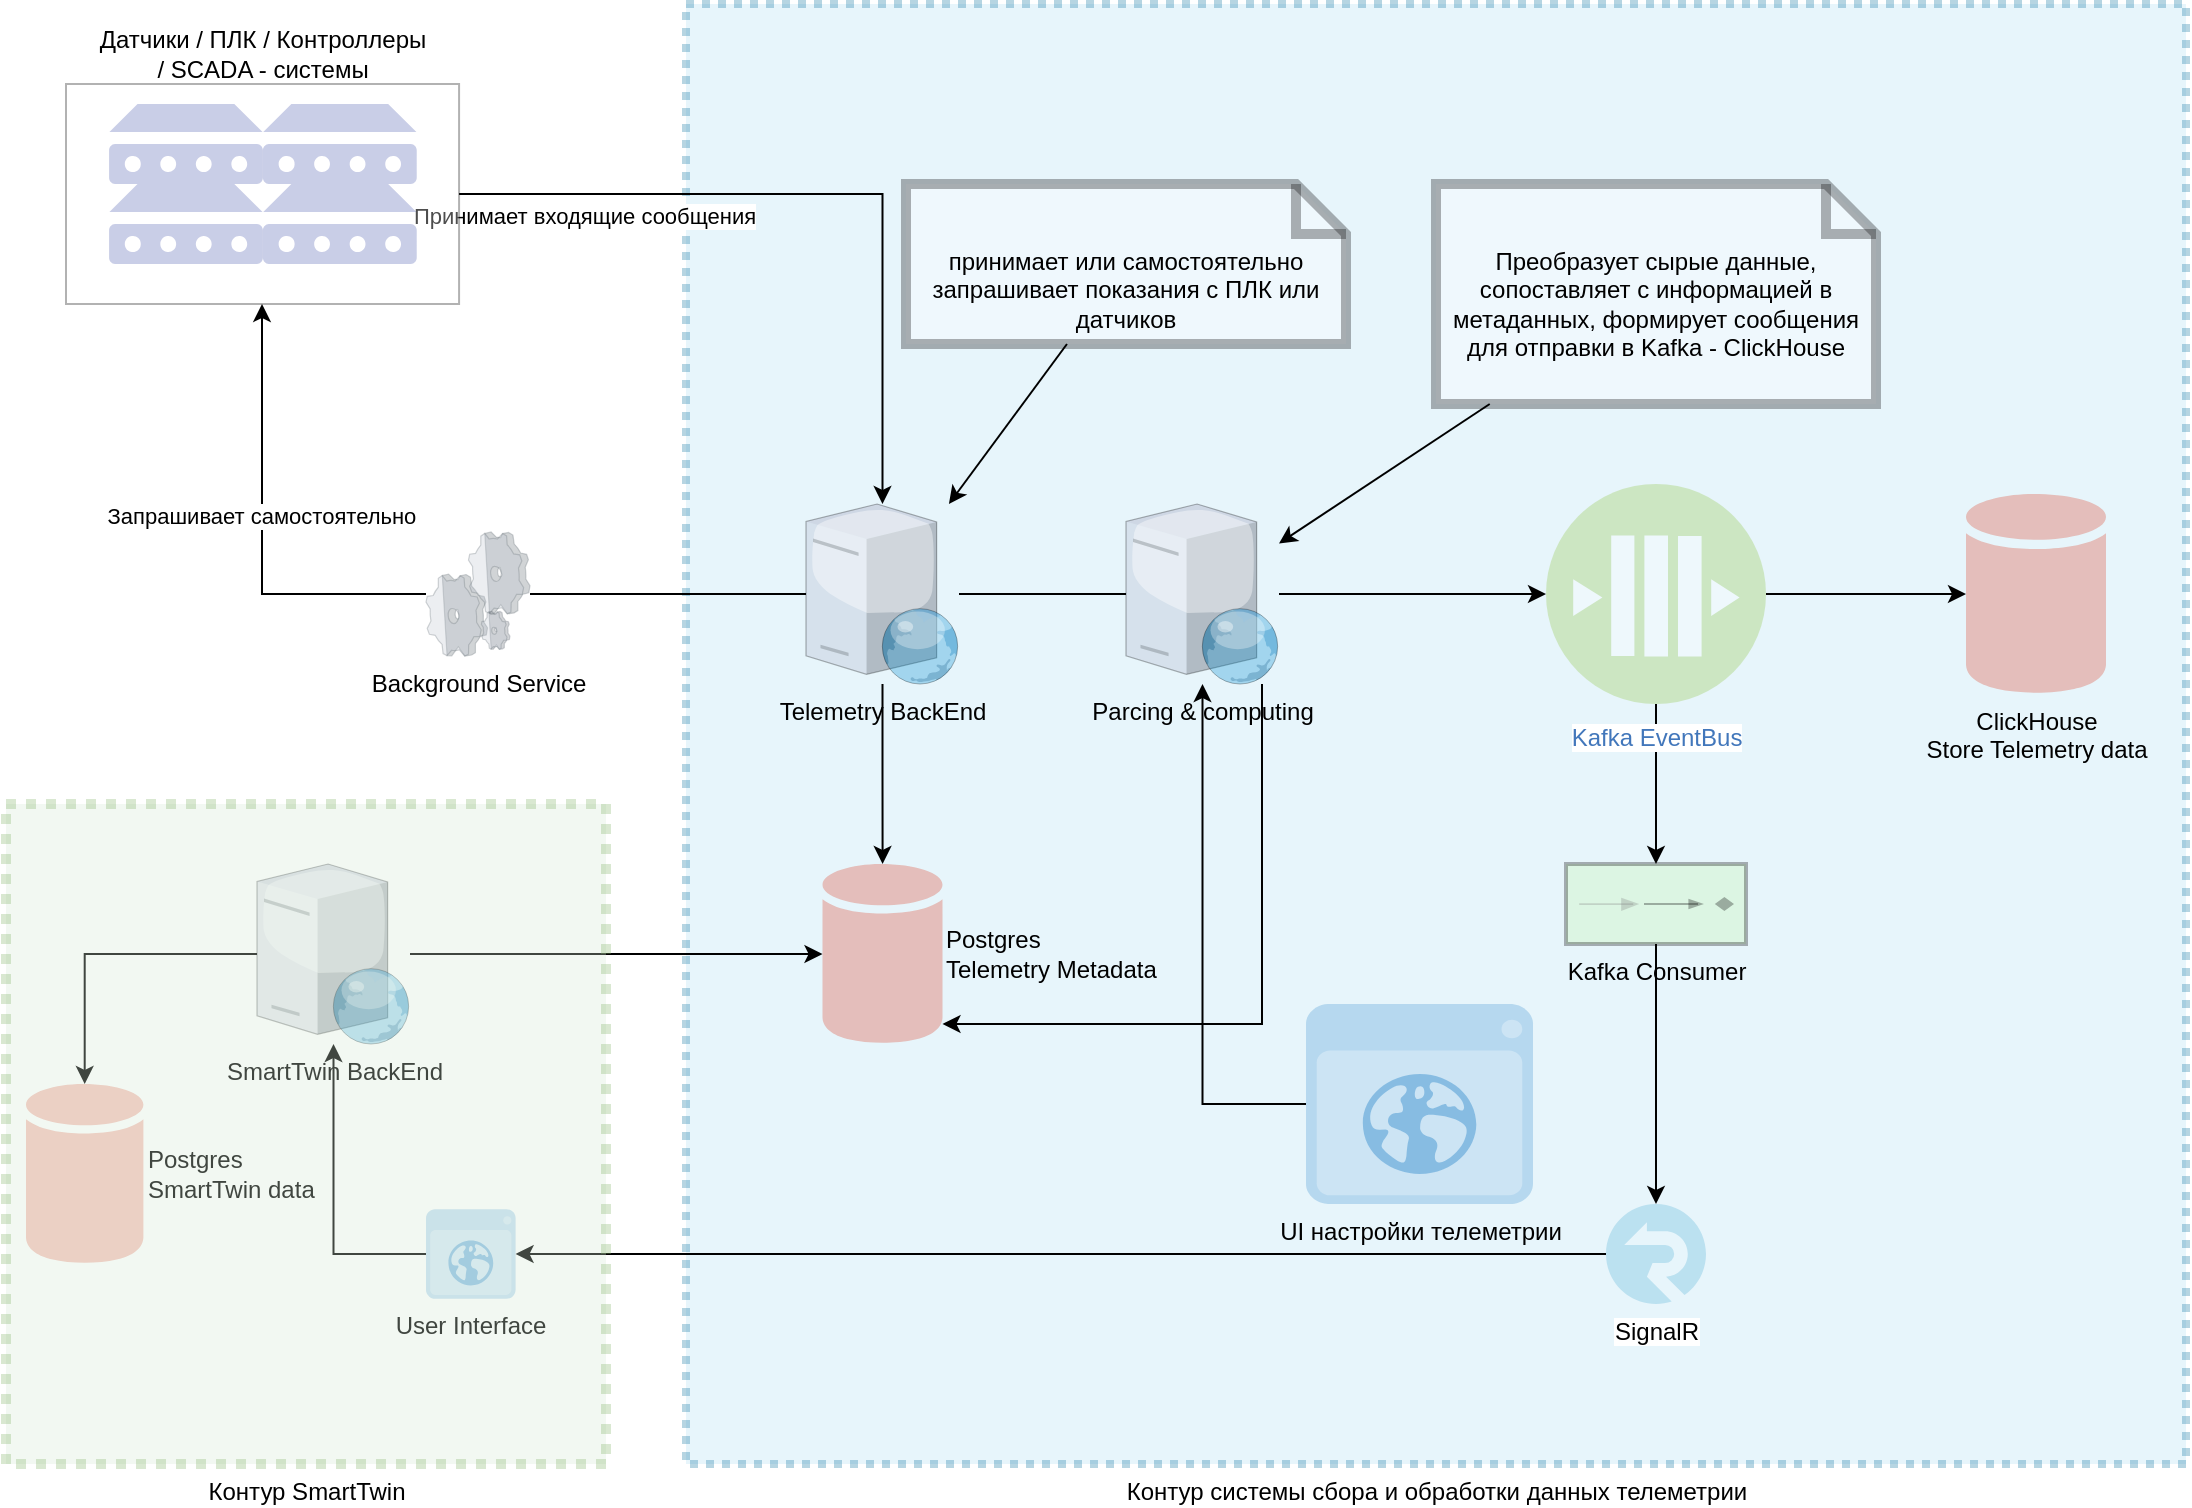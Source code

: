 <mxfile version="14.6.13" type="github" pages="11">
  <diagram id="qnoL8s55e2lCcl9ub37X" name="Концепт">
    <mxGraphModel dx="1422" dy="794" grid="1" gridSize="10" guides="1" tooltips="1" connect="1" arrows="1" fold="1" page="1" pageScale="1" pageWidth="1169" pageHeight="827" math="0" shadow="0">
      <root>
        <mxCell id="0" />
        <mxCell id="1" parent="0" />
        <mxCell id="F4rKRSC1pj4bfYlLId7F-75" value="Контур системы сбора и обработки данных телеметрии" style="verticalLabelPosition=bottom;verticalAlign=top;html=1;shape=mxgraph.basic.rect;fillColor2=none;strokeWidth=4;size=20;indent=5;dashed=1;dashPattern=1 1;fontSize=12;opacity=30;fillColor=#b1ddf0;strokeColor=#10739e;" parent="1" vertex="1">
          <mxGeometry x="370" y="20" width="750" height="730" as="geometry" />
        </mxCell>
        <mxCell id="F4rKRSC1pj4bfYlLId7F-6" value="ClickHouse &lt;br&gt;Store Telemetry data" style="shadow=0;dashed=0;html=1;strokeColor=none;labelPosition=center;verticalLabelPosition=bottom;verticalAlign=top;outlineConnect=0;align=center;shape=mxgraph.office.databases.database;fillColor=#DA4026;opacity=30;" parent="1" vertex="1">
          <mxGeometry x="1010" y="265" width="70" height="100" as="geometry" />
        </mxCell>
        <mxCell id="F4rKRSC1pj4bfYlLId7F-21" style="edgeStyle=orthogonalEdgeStyle;rounded=0;orthogonalLoop=1;jettySize=auto;html=1;" parent="1" source="F4rKRSC1pj4bfYlLId7F-7" target="F4rKRSC1pj4bfYlLId7F-20" edge="1">
          <mxGeometry relative="1" as="geometry" />
        </mxCell>
        <mxCell id="F4rKRSC1pj4bfYlLId7F-7" value="SignalR" style="aspect=fixed;html=1;points=[];align=center;image;fontSize=12;image=img/lib/mscae/SignalR.svg;strokeWidth=5;gradientColor=none;opacity=30;" parent="1" vertex="1">
          <mxGeometry x="830" y="620" width="50" height="50" as="geometry" />
        </mxCell>
        <mxCell id="F4rKRSC1pj4bfYlLId7F-37" style="edgeStyle=orthogonalEdgeStyle;rounded=0;orthogonalLoop=1;jettySize=auto;html=1;" parent="1" source="F4rKRSC1pj4bfYlLId7F-10" target="F4rKRSC1pj4bfYlLId7F-6" edge="1">
          <mxGeometry relative="1" as="geometry" />
        </mxCell>
        <mxCell id="F4rKRSC1pj4bfYlLId7F-38" style="edgeStyle=orthogonalEdgeStyle;rounded=0;orthogonalLoop=1;jettySize=auto;html=1;" parent="1" source="F4rKRSC1pj4bfYlLId7F-10" target="F4rKRSC1pj4bfYlLId7F-11" edge="1">
          <mxGeometry relative="1" as="geometry" />
        </mxCell>
        <mxCell id="F4rKRSC1pj4bfYlLId7F-10" value="Kafka EventBus" style="aspect=fixed;perimeter=ellipsePerimeter;html=1;align=center;shadow=0;dashed=0;fontColor=#4277BB;labelBackgroundColor=#ffffff;fontSize=12;spacingTop=3;image;image=img/lib/ibm/blockchain/message_bus.svg;strokeWidth=5;gradientColor=none;opacity=30;" parent="1" vertex="1">
          <mxGeometry x="800" y="260" width="110" height="110" as="geometry" />
        </mxCell>
        <mxCell id="F4rKRSC1pj4bfYlLId7F-22" style="edgeStyle=orthogonalEdgeStyle;rounded=0;orthogonalLoop=1;jettySize=auto;html=1;" parent="1" source="F4rKRSC1pj4bfYlLId7F-11" target="F4rKRSC1pj4bfYlLId7F-7" edge="1">
          <mxGeometry relative="1" as="geometry">
            <mxPoint x="855" y="585" as="targetPoint" />
          </mxGeometry>
        </mxCell>
        <mxCell id="F4rKRSC1pj4bfYlLId7F-11" value="Kafka Consumer" style="fillColor=#c0f5a9;dashed=0;outlineConnect=0;strokeWidth=2;html=1;align=center;fontSize=12;verticalLabelPosition=bottom;verticalAlign=top;shape=mxgraph.eip.event_driven_consumer;opacity=30;" parent="1" vertex="1">
          <mxGeometry x="810" y="450" width="90" height="40" as="geometry" />
        </mxCell>
        <mxCell id="F4rKRSC1pj4bfYlLId7F-29" style="edgeStyle=orthogonalEdgeStyle;rounded=0;orthogonalLoop=1;jettySize=auto;html=1;" parent="1" source="F4rKRSC1pj4bfYlLId7F-15" target="F4rKRSC1pj4bfYlLId7F-28" edge="1">
          <mxGeometry relative="1" as="geometry" />
        </mxCell>
        <mxCell id="F4rKRSC1pj4bfYlLId7F-62" style="edgeStyle=orthogonalEdgeStyle;rounded=0;orthogonalLoop=1;jettySize=auto;html=1;" parent="1" source="F4rKRSC1pj4bfYlLId7F-15" target="F4rKRSC1pj4bfYlLId7F-26" edge="1">
          <mxGeometry relative="1" as="geometry" />
        </mxCell>
        <mxCell id="F4rKRSC1pj4bfYlLId7F-15" value="SmartTwin BackEnd" style="verticalLabelPosition=bottom;aspect=fixed;html=1;verticalAlign=top;strokeColor=none;align=center;outlineConnect=0;shape=mxgraph.citrix.web_server;gradientColor=none;opacity=30;" parent="1" vertex="1">
          <mxGeometry x="155.5" y="450" width="76.5" height="90" as="geometry" />
        </mxCell>
        <mxCell id="F4rKRSC1pj4bfYlLId7F-27" style="edgeStyle=orthogonalEdgeStyle;rounded=0;orthogonalLoop=1;jettySize=auto;html=1;" parent="1" source="F4rKRSC1pj4bfYlLId7F-16" target="F4rKRSC1pj4bfYlLId7F-26" edge="1">
          <mxGeometry relative="1" as="geometry" />
        </mxCell>
        <mxCell id="F4rKRSC1pj4bfYlLId7F-36" style="edgeStyle=orthogonalEdgeStyle;rounded=0;orthogonalLoop=1;jettySize=auto;html=1;startArrow=none;" parent="1" source="F4rKRSC1pj4bfYlLId7F-43" target="F4rKRSC1pj4bfYlLId7F-10" edge="1">
          <mxGeometry relative="1" as="geometry" />
        </mxCell>
        <mxCell id="F4rKRSC1pj4bfYlLId7F-52" style="edgeStyle=orthogonalEdgeStyle;rounded=0;orthogonalLoop=1;jettySize=auto;html=1;startArrow=none;" parent="1" source="CP8YVxThDm6iWEc25LLo-1" target="F4rKRSC1pj4bfYlLId7F-50" edge="1">
          <mxGeometry relative="1" as="geometry">
            <Array as="points">
              <mxPoint x="158" y="315" />
            </Array>
          </mxGeometry>
        </mxCell>
        <mxCell id="dZVceFDft_rOgpTll9KQ-1" value="Запрашивает самостоятельно&amp;nbsp;" style="edgeLabel;html=1;align=center;verticalAlign=top;resizable=0;points=[];labelPosition=center;verticalLabelPosition=bottom;" vertex="1" connectable="0" parent="F4rKRSC1pj4bfYlLId7F-52">
          <mxGeometry x="0.185" y="-1" relative="1" as="geometry">
            <mxPoint as="offset" />
          </mxGeometry>
        </mxCell>
        <mxCell id="F4rKRSC1pj4bfYlLId7F-16" value="Telemetry BackEnd" style="verticalLabelPosition=bottom;aspect=fixed;html=1;verticalAlign=top;strokeColor=none;align=center;outlineConnect=0;shape=mxgraph.citrix.web_server;gradientColor=none;opacity=30;" parent="1" vertex="1">
          <mxGeometry x="430" y="270" width="76.5" height="90" as="geometry" />
        </mxCell>
        <mxCell id="F4rKRSC1pj4bfYlLId7F-30" style="edgeStyle=orthogonalEdgeStyle;rounded=0;orthogonalLoop=1;jettySize=auto;html=1;" parent="1" source="F4rKRSC1pj4bfYlLId7F-20" target="F4rKRSC1pj4bfYlLId7F-15" edge="1">
          <mxGeometry relative="1" as="geometry" />
        </mxCell>
        <mxCell id="F4rKRSC1pj4bfYlLId7F-20" value="User Interface" style="shadow=0;dashed=0;html=1;strokeColor=none;fillColor=#4495D1;labelPosition=center;verticalLabelPosition=bottom;verticalAlign=top;align=center;outlineConnect=0;shape=mxgraph.veeam.2d.web_ui;opacity=30;" parent="1" vertex="1">
          <mxGeometry x="240" y="622.6" width="44.8" height="44.8" as="geometry" />
        </mxCell>
        <mxCell id="F4rKRSC1pj4bfYlLId7F-26" value="Postgres&lt;br&gt;Telemetry Metadata" style="shadow=0;dashed=0;html=1;strokeColor=none;labelPosition=right;verticalLabelPosition=middle;verticalAlign=middle;outlineConnect=0;align=left;shape=mxgraph.office.databases.database;fillColor=#DA4026;opacity=30;" parent="1" vertex="1">
          <mxGeometry x="438.25" y="450" width="60" height="90" as="geometry" />
        </mxCell>
        <mxCell id="F4rKRSC1pj4bfYlLId7F-28" value="Postgres&lt;br&gt;SmartTwin data" style="shadow=0;dashed=0;html=1;strokeColor=none;labelPosition=right;verticalLabelPosition=middle;verticalAlign=middle;outlineConnect=0;align=left;shape=mxgraph.office.databases.database;fillColor=#DA4026;opacity=30;" parent="1" vertex="1">
          <mxGeometry x="40" y="560" width="58.7" height="90" as="geometry" />
        </mxCell>
        <mxCell id="F4rKRSC1pj4bfYlLId7F-41" style="edgeStyle=orthogonalEdgeStyle;rounded=0;orthogonalLoop=1;jettySize=auto;html=1;" parent="1" source="F4rKRSC1pj4bfYlLId7F-50" target="F4rKRSC1pj4bfYlLId7F-16" edge="1">
          <mxGeometry relative="1" as="geometry">
            <mxPoint x="434" y="148" as="sourcePoint" />
          </mxGeometry>
        </mxCell>
        <mxCell id="dZVceFDft_rOgpTll9KQ-2" value="Принимает входящие сообщения" style="edgeLabel;html=1;align=center;verticalAlign=top;resizable=0;points=[];labelPosition=center;verticalLabelPosition=bottom;" vertex="1" connectable="0" parent="F4rKRSC1pj4bfYlLId7F-41">
          <mxGeometry x="-0.659" y="2" relative="1" as="geometry">
            <mxPoint as="offset" />
          </mxGeometry>
        </mxCell>
        <mxCell id="F4rKRSC1pj4bfYlLId7F-45" style="edgeStyle=orthogonalEdgeStyle;rounded=0;orthogonalLoop=1;jettySize=auto;html=1;" parent="1" source="F4rKRSC1pj4bfYlLId7F-43" target="F4rKRSC1pj4bfYlLId7F-26" edge="1">
          <mxGeometry relative="1" as="geometry">
            <Array as="points">
              <mxPoint x="658" y="530" />
            </Array>
          </mxGeometry>
        </mxCell>
        <mxCell id="F4rKRSC1pj4bfYlLId7F-43" value="Parcing &amp;amp; computing" style="verticalLabelPosition=bottom;aspect=fixed;html=1;verticalAlign=top;strokeColor=none;align=center;outlineConnect=0;shape=mxgraph.citrix.web_server;gradientColor=none;opacity=30;" parent="1" vertex="1">
          <mxGeometry x="590" y="270" width="76.5" height="90" as="geometry" />
        </mxCell>
        <mxCell id="F4rKRSC1pj4bfYlLId7F-44" value="" style="edgeStyle=orthogonalEdgeStyle;rounded=0;orthogonalLoop=1;jettySize=auto;html=1;endArrow=none;" parent="1" source="F4rKRSC1pj4bfYlLId7F-16" target="F4rKRSC1pj4bfYlLId7F-43" edge="1">
          <mxGeometry relative="1" as="geometry">
            <mxPoint x="516.5" y="315" as="sourcePoint" />
            <mxPoint x="720" y="315" as="targetPoint" />
          </mxGeometry>
        </mxCell>
        <mxCell id="F4rKRSC1pj4bfYlLId7F-51" value="" style="group;labelPosition=center;verticalLabelPosition=bottom;align=center;verticalAlign=top;textDirection=ltr;" parent="1" vertex="1" connectable="0">
          <mxGeometry x="60.0" y="60" width="196.54" height="110" as="geometry" />
        </mxCell>
        <mxCell id="F4rKRSC1pj4bfYlLId7F-46" value="" style="aspect=fixed;pointerEvents=1;shadow=0;dashed=0;html=1;strokeColor=none;labelPosition=center;verticalLabelPosition=bottom;verticalAlign=top;align=center;fillColor=#00188D;shape=mxgraph.mscae.enterprise.device;opacity=30;" parent="F4rKRSC1pj4bfYlLId7F-51" vertex="1">
          <mxGeometry x="21.54" y="10" width="76.92" height="40" as="geometry" />
        </mxCell>
        <mxCell id="F4rKRSC1pj4bfYlLId7F-47" value="" style="aspect=fixed;pointerEvents=1;shadow=0;dashed=0;html=1;strokeColor=none;labelPosition=center;verticalLabelPosition=bottom;verticalAlign=top;align=center;fillColor=#00188D;shape=mxgraph.mscae.enterprise.device;opacity=30;" parent="F4rKRSC1pj4bfYlLId7F-51" vertex="1">
          <mxGeometry x="21.54" y="50" width="76.92" height="40" as="geometry" />
        </mxCell>
        <mxCell id="F4rKRSC1pj4bfYlLId7F-48" value="" style="aspect=fixed;pointerEvents=1;shadow=0;dashed=0;html=1;strokeColor=none;labelPosition=center;verticalLabelPosition=bottom;verticalAlign=top;align=center;fillColor=#00188D;shape=mxgraph.mscae.enterprise.device;opacity=30;" parent="F4rKRSC1pj4bfYlLId7F-51" vertex="1">
          <mxGeometry x="98.46" y="50" width="76.92" height="40" as="geometry" />
        </mxCell>
        <mxCell id="F4rKRSC1pj4bfYlLId7F-49" value="" style="aspect=fixed;pointerEvents=1;shadow=0;dashed=0;html=1;strokeColor=none;labelPosition=center;verticalLabelPosition=bottom;verticalAlign=top;align=center;fillColor=#00188D;shape=mxgraph.mscae.enterprise.device;opacity=30;" parent="F4rKRSC1pj4bfYlLId7F-51" vertex="1">
          <mxGeometry x="98.46" y="10" width="76.92" height="40" as="geometry" />
        </mxCell>
        <mxCell id="F4rKRSC1pj4bfYlLId7F-50" value="" style="verticalLabelPosition=bottom;verticalAlign=top;html=1;shape=mxgraph.basic.rect;fillColor2=none;strokeWidth=1;size=20;indent=5;gradientColor=none;opacity=30;" parent="F4rKRSC1pj4bfYlLId7F-51" vertex="1">
          <mxGeometry width="196.54" height="110" as="geometry" />
        </mxCell>
        <mxCell id="F4rKRSC1pj4bfYlLId7F-65" value="принимает или самостоятельно запрашивает показания с ПЛК или датчиков" style="shape=note2;boundedLbl=1;whiteSpace=wrap;html=1;size=25;verticalAlign=top;align=center;fontSize=12;strokeWidth=5;gradientColor=none;opacity=30;" parent="1" vertex="1">
          <mxGeometry x="480" y="110" width="220" height="80" as="geometry" />
        </mxCell>
        <mxCell id="F4rKRSC1pj4bfYlLId7F-70" value="Преобразует сырые данные, сопоставляет с информацией в метаданных, формирует сообщения для отправки в Kafka - ClickHouse" style="shape=note2;boundedLbl=1;whiteSpace=wrap;html=1;size=25;verticalAlign=top;align=center;fontSize=12;strokeWidth=5;gradientColor=none;opacity=30;" parent="1" vertex="1">
          <mxGeometry x="745" y="110" width="220" height="110" as="geometry" />
        </mxCell>
        <mxCell id="F4rKRSC1pj4bfYlLId7F-72" value="" style="endArrow=classic;html=1;fontSize=12;" parent="1" source="F4rKRSC1pj4bfYlLId7F-65" target="F4rKRSC1pj4bfYlLId7F-16" edge="1">
          <mxGeometry width="50" height="50" relative="1" as="geometry">
            <mxPoint x="520" y="490" as="sourcePoint" />
            <mxPoint x="570" y="440" as="targetPoint" />
          </mxGeometry>
        </mxCell>
        <mxCell id="F4rKRSC1pj4bfYlLId7F-73" value="" style="endArrow=classic;html=1;fontSize=12;" parent="1" source="F4rKRSC1pj4bfYlLId7F-70" target="F4rKRSC1pj4bfYlLId7F-43" edge="1">
          <mxGeometry width="50" height="50" relative="1" as="geometry">
            <mxPoint x="520" y="490" as="sourcePoint" />
            <mxPoint x="570" y="440" as="targetPoint" />
          </mxGeometry>
        </mxCell>
        <mxCell id="F4rKRSC1pj4bfYlLId7F-74" value="Контур SmartTwin" style="verticalLabelPosition=bottom;verticalAlign=top;html=1;shape=mxgraph.basic.rect;fillColor2=none;strokeWidth=5;size=20;indent=5;fontSize=12;opacity=30;dashed=1;dashPattern=1 1;fillColor=#d5e8d4;strokeColor=#82b366;" parent="1" vertex="1">
          <mxGeometry x="30" y="420" width="300" height="330" as="geometry" />
        </mxCell>
        <mxCell id="F4rKRSC1pj4bfYlLId7F-76" value="Датчики / ПЛК / Контроллеры&lt;br&gt;/ SCADA - системы" style="text;html=1;align=center;verticalAlign=middle;resizable=0;points=[];autosize=1;strokeColor=none;fontSize=12;" parent="1" vertex="1">
          <mxGeometry x="68.27" y="30" width="180" height="30" as="geometry" />
        </mxCell>
        <mxCell id="CP8YVxThDm6iWEc25LLo-1" value="Background Service" style="verticalLabelPosition=bottom;aspect=fixed;html=1;verticalAlign=top;strokeColor=none;align=center;outlineConnect=0;shape=mxgraph.citrix.process;opacity=30;" vertex="1" parent="1">
          <mxGeometry x="240" y="284" width="52" height="62" as="geometry" />
        </mxCell>
        <mxCell id="CP8YVxThDm6iWEc25LLo-2" value="" style="edgeStyle=orthogonalEdgeStyle;rounded=0;orthogonalLoop=1;jettySize=auto;html=1;endArrow=none;" edge="1" parent="1" source="F4rKRSC1pj4bfYlLId7F-16" target="CP8YVxThDm6iWEc25LLo-1">
          <mxGeometry relative="1" as="geometry">
            <mxPoint x="430" y="315" as="sourcePoint" />
            <mxPoint x="158.3" y="170" as="targetPoint" />
          </mxGeometry>
        </mxCell>
        <mxCell id="CP8YVxThDm6iWEc25LLo-5" style="edgeStyle=orthogonalEdgeStyle;rounded=0;orthogonalLoop=1;jettySize=auto;html=1;strokeWidth=1;" edge="1" parent="1" source="CP8YVxThDm6iWEc25LLo-4" target="F4rKRSC1pj4bfYlLId7F-43">
          <mxGeometry relative="1" as="geometry" />
        </mxCell>
        <mxCell id="CP8YVxThDm6iWEc25LLo-4" value="UI настройки телеметрии" style="shadow=0;dashed=0;html=1;strokeColor=none;fillColor=#4495D1;labelPosition=center;verticalLabelPosition=bottom;verticalAlign=top;align=center;outlineConnect=0;shape=mxgraph.veeam.2d.web_ui;opacity=30;" vertex="1" parent="1">
          <mxGeometry x="680" y="520" width="113.5" height="100" as="geometry" />
        </mxCell>
      </root>
    </mxGraphModel>
  </diagram>
  <diagram name="КонцептV2" id="qshrCpgtJDIho7wuMU0J">
    <mxGraphModel dx="1422" dy="737" grid="1" gridSize="10" guides="1" tooltips="1" connect="1" arrows="1" fold="1" page="1" pageScale="1" pageWidth="1169" pageHeight="827" math="0" shadow="0">
      <root>
        <mxCell id="GFgMKep2xaogjlvh_61y-0" />
        <mxCell id="GFgMKep2xaogjlvh_61y-1" parent="GFgMKep2xaogjlvh_61y-0" />
        <mxCell id="GFgMKep2xaogjlvh_61y-2" value="Контур системы сбора и обработки данных телеметрии" style="verticalLabelPosition=bottom;verticalAlign=top;html=1;shape=mxgraph.basic.rect;fillColor2=none;strokeWidth=4;size=20;indent=5;dashed=1;dashPattern=1 1;fontSize=12;opacity=30;fillColor=#b1ddf0;strokeColor=#10739e;" vertex="1" parent="GFgMKep2xaogjlvh_61y-1">
          <mxGeometry x="330" y="40" width="750" height="730" as="geometry" />
        </mxCell>
        <mxCell id="GFgMKep2xaogjlvh_61y-38" value="Контур SmartTwin" style="verticalLabelPosition=bottom;verticalAlign=top;html=1;shape=mxgraph.basic.rect;fillColor2=none;strokeWidth=5;size=20;indent=5;fontSize=12;opacity=30;dashed=1;dashPattern=1 1;fillColor=#d5e8d4;strokeColor=#82b366;" vertex="1" parent="GFgMKep2xaogjlvh_61y-1">
          <mxGeometry x="437.5" y="423" width="292.5" height="280" as="geometry" />
        </mxCell>
        <mxCell id="GFgMKep2xaogjlvh_61y-3" value="ClickHouse &lt;br&gt;Store Telemetry data" style="shadow=0;dashed=0;html=1;strokeColor=none;labelPosition=center;verticalLabelPosition=bottom;verticalAlign=top;outlineConnect=0;align=center;shape=mxgraph.office.databases.database;fillColor=#DA4026;opacity=30;" vertex="1" parent="GFgMKep2xaogjlvh_61y-1">
          <mxGeometry x="950" y="192" width="70" height="100" as="geometry" />
        </mxCell>
        <mxCell id="GFgMKep2xaogjlvh_61y-6" style="edgeStyle=orthogonalEdgeStyle;rounded=0;orthogonalLoop=1;jettySize=auto;html=1;" edge="1" parent="GFgMKep2xaogjlvh_61y-1" source="GFgMKep2xaogjlvh_61y-8" target="GFgMKep2xaogjlvh_61y-3">
          <mxGeometry relative="1" as="geometry" />
        </mxCell>
        <mxCell id="GFgMKep2xaogjlvh_61y-7" style="edgeStyle=orthogonalEdgeStyle;rounded=0;orthogonalLoop=1;jettySize=auto;html=1;" edge="1" parent="GFgMKep2xaogjlvh_61y-1" source="GFgMKep2xaogjlvh_61y-8" target="GFgMKep2xaogjlvh_61y-10">
          <mxGeometry relative="1" as="geometry" />
        </mxCell>
        <mxCell id="GFgMKep2xaogjlvh_61y-8" value="Kafka EventBus" style="aspect=fixed;perimeter=ellipsePerimeter;html=1;align=center;shadow=0;dashed=0;fontColor=#4277BB;labelBackgroundColor=#ffffff;fontSize=12;spacingTop=3;image;image=img/lib/ibm/blockchain/message_bus.svg;strokeWidth=5;gradientColor=none;opacity=30;" vertex="1" parent="GFgMKep2xaogjlvh_61y-1">
          <mxGeometry x="802" y="207" width="70" height="70" as="geometry" />
        </mxCell>
        <mxCell id="62ZfsDnk2Ma8cX-FFYau-0" style="edgeStyle=orthogonalEdgeStyle;curved=0;rounded=1;sketch=0;orthogonalLoop=1;jettySize=auto;html=1;strokeWidth=1;" edge="1" parent="GFgMKep2xaogjlvh_61y-1" source="GFgMKep2xaogjlvh_61y-10" target="GFgMKep2xaogjlvh_61y-13">
          <mxGeometry relative="1" as="geometry" />
        </mxCell>
        <mxCell id="62ZfsDnk2Ma8cX-FFYau-2" style="edgeStyle=orthogonalEdgeStyle;curved=0;rounded=1;sketch=0;orthogonalLoop=1;jettySize=auto;html=1;strokeWidth=1;" edge="1" parent="GFgMKep2xaogjlvh_61y-1" source="GFgMKep2xaogjlvh_61y-10" target="62ZfsDnk2Ma8cX-FFYau-1">
          <mxGeometry relative="1" as="geometry" />
        </mxCell>
        <mxCell id="GFgMKep2xaogjlvh_61y-10" value="Kafka Consumer" style="fillColor=#c0f5a9;dashed=0;outlineConnect=0;strokeWidth=2;html=1;align=center;fontSize=12;verticalLabelPosition=bottom;verticalAlign=top;shape=mxgraph.eip.event_driven_consumer;opacity=30;" vertex="1" parent="GFgMKep2xaogjlvh_61y-1">
          <mxGeometry x="792" y="330" width="90" height="40" as="geometry" />
        </mxCell>
        <mxCell id="GFgMKep2xaogjlvh_61y-11" style="edgeStyle=orthogonalEdgeStyle;rounded=0;orthogonalLoop=1;jettySize=auto;html=1;" edge="1" parent="GFgMKep2xaogjlvh_61y-1" source="GFgMKep2xaogjlvh_61y-13" target="GFgMKep2xaogjlvh_61y-22">
          <mxGeometry relative="1" as="geometry" />
        </mxCell>
        <mxCell id="62ZfsDnk2Ma8cX-FFYau-4" style="edgeStyle=orthogonalEdgeStyle;curved=0;rounded=1;sketch=0;orthogonalLoop=1;jettySize=auto;html=1;strokeWidth=1;startArrow=classic;startFill=1;" edge="1" parent="GFgMKep2xaogjlvh_61y-1" source="GFgMKep2xaogjlvh_61y-13" target="GFgMKep2xaogjlvh_61y-20">
          <mxGeometry relative="1" as="geometry" />
        </mxCell>
        <mxCell id="GFgMKep2xaogjlvh_61y-13" value="SmartTwin BackEnd" style="verticalLabelPosition=bottom;aspect=fixed;html=1;verticalAlign=top;strokeColor=none;align=center;outlineConnect=0;shape=mxgraph.citrix.web_server;gradientColor=none;opacity=30;" vertex="1" parent="GFgMKep2xaogjlvh_61y-1">
          <mxGeometry x="620" y="433" width="76.5" height="90" as="geometry" />
        </mxCell>
        <mxCell id="GFgMKep2xaogjlvh_61y-15" style="edgeStyle=orthogonalEdgeStyle;rounded=0;orthogonalLoop=1;jettySize=auto;html=1;startArrow=none;" edge="1" parent="GFgMKep2xaogjlvh_61y-1" source="8geIt__GENfXPDRQZUbU-4" target="GFgMKep2xaogjlvh_61y-8">
          <mxGeometry relative="1" as="geometry">
            <mxPoint x="726.5" y="242" as="sourcePoint" />
          </mxGeometry>
        </mxCell>
        <mxCell id="GFgMKep2xaogjlvh_61y-16" style="edgeStyle=orthogonalEdgeStyle;rounded=0;orthogonalLoop=1;jettySize=auto;html=1;startArrow=none;exitX=0.034;exitY=0.555;exitDx=0;exitDy=0;exitPerimeter=0;" edge="1" parent="GFgMKep2xaogjlvh_61y-1" source="u_XTQuLLB3wmPdGU6SJK-19" target="GFgMKep2xaogjlvh_61y-33">
          <mxGeometry relative="1" as="geometry">
            <mxPoint x="60" y="210" as="sourcePoint" />
            <Array as="points">
              <mxPoint x="138" y="248" />
            </Array>
          </mxGeometry>
        </mxCell>
        <mxCell id="GFgMKep2xaogjlvh_61y-17" value="Запрашивает самостоятельно&amp;nbsp;" style="edgeLabel;html=1;align=center;verticalAlign=top;resizable=0;points=[];labelPosition=center;verticalLabelPosition=bottom;" vertex="1" connectable="0" parent="GFgMKep2xaogjlvh_61y-16">
          <mxGeometry x="0.185" y="-1" relative="1" as="geometry">
            <mxPoint as="offset" />
          </mxGeometry>
        </mxCell>
        <mxCell id="GFgMKep2xaogjlvh_61y-20" value="User Interface" style="shadow=0;dashed=0;html=1;strokeColor=none;fillColor=#4495D1;labelPosition=center;verticalLabelPosition=bottom;verticalAlign=top;align=center;outlineConnect=0;shape=mxgraph.veeam.2d.web_ui;opacity=30;" vertex="1" parent="GFgMKep2xaogjlvh_61y-1">
          <mxGeometry x="618.85" y="603" width="78.65" height="70" as="geometry" />
        </mxCell>
        <mxCell id="GFgMKep2xaogjlvh_61y-22" value="Postgres&lt;br&gt;SmartTwin data&lt;br&gt;+&lt;br&gt;SensorMetadata" style="shadow=0;dashed=0;html=1;strokeColor=none;labelPosition=center;verticalLabelPosition=bottom;verticalAlign=top;outlineConnect=0;align=center;shape=mxgraph.office.databases.database;fillColor=#DA4026;opacity=30;" vertex="1" parent="GFgMKep2xaogjlvh_61y-1">
          <mxGeometry x="470" y="433" width="58.7" height="90" as="geometry" />
        </mxCell>
        <mxCell id="GFgMKep2xaogjlvh_61y-23" style="edgeStyle=orthogonalEdgeStyle;rounded=0;orthogonalLoop=1;jettySize=auto;html=1;entryX=0.503;entryY=0.127;entryDx=0;entryDy=0;entryPerimeter=0;" edge="1" parent="GFgMKep2xaogjlvh_61y-1" source="GFgMKep2xaogjlvh_61y-33">
          <mxGeometry relative="1" as="geometry">
            <mxPoint x="314" y="91" as="sourcePoint" />
            <mxPoint x="422.935" y="201.97" as="targetPoint" />
            <Array as="points" />
          </mxGeometry>
        </mxCell>
        <mxCell id="GFgMKep2xaogjlvh_61y-24" value="Принимает входящие сообщения" style="edgeLabel;html=1;align=center;verticalAlign=top;resizable=0;points=[];labelPosition=center;verticalLabelPosition=bottom;" vertex="1" connectable="0" parent="GFgMKep2xaogjlvh_61y-23">
          <mxGeometry x="-0.659" y="2" relative="1" as="geometry">
            <mxPoint x="32" y="2" as="offset" />
          </mxGeometry>
        </mxCell>
        <mxCell id="GFgMKep2xaogjlvh_61y-27" value="" style="edgeStyle=orthogonalEdgeStyle;rounded=0;orthogonalLoop=1;jettySize=auto;html=1;endArrow=none;strokeWidth=1;" edge="1" parent="GFgMKep2xaogjlvh_61y-1" source="u_XTQuLLB3wmPdGU6SJK-19" target="8geIt__GENfXPDRQZUbU-4">
          <mxGeometry relative="1" as="geometry">
            <mxPoint x="489.055" y="242.01" as="sourcePoint" />
            <mxPoint x="650" y="242" as="targetPoint" />
          </mxGeometry>
        </mxCell>
        <mxCell id="GFgMKep2xaogjlvh_61y-28" value="" style="group;labelPosition=center;verticalLabelPosition=bottom;align=center;verticalAlign=top;textDirection=ltr;" vertex="1" connectable="0" parent="GFgMKep2xaogjlvh_61y-1">
          <mxGeometry x="40.0" y="87" width="196.54" height="110" as="geometry" />
        </mxCell>
        <mxCell id="GFgMKep2xaogjlvh_61y-29" value="" style="aspect=fixed;pointerEvents=1;shadow=0;dashed=0;html=1;strokeColor=none;labelPosition=center;verticalLabelPosition=bottom;verticalAlign=top;align=center;fillColor=#00188D;shape=mxgraph.mscae.enterprise.device;opacity=30;" vertex="1" parent="GFgMKep2xaogjlvh_61y-28">
          <mxGeometry x="21.54" y="10" width="76.92" height="40" as="geometry" />
        </mxCell>
        <mxCell id="GFgMKep2xaogjlvh_61y-30" value="" style="aspect=fixed;pointerEvents=1;shadow=0;dashed=0;html=1;strokeColor=none;labelPosition=center;verticalLabelPosition=bottom;verticalAlign=top;align=center;fillColor=#00188D;shape=mxgraph.mscae.enterprise.device;opacity=30;" vertex="1" parent="GFgMKep2xaogjlvh_61y-28">
          <mxGeometry x="21.54" y="50" width="76.92" height="40" as="geometry" />
        </mxCell>
        <mxCell id="GFgMKep2xaogjlvh_61y-31" value="" style="aspect=fixed;pointerEvents=1;shadow=0;dashed=0;html=1;strokeColor=none;labelPosition=center;verticalLabelPosition=bottom;verticalAlign=top;align=center;fillColor=#00188D;shape=mxgraph.mscae.enterprise.device;opacity=30;" vertex="1" parent="GFgMKep2xaogjlvh_61y-28">
          <mxGeometry x="98.46" y="50" width="76.92" height="40" as="geometry" />
        </mxCell>
        <mxCell id="GFgMKep2xaogjlvh_61y-32" value="" style="aspect=fixed;pointerEvents=1;shadow=0;dashed=0;html=1;strokeColor=none;labelPosition=center;verticalLabelPosition=bottom;verticalAlign=top;align=center;fillColor=#00188D;shape=mxgraph.mscae.enterprise.device;opacity=30;" vertex="1" parent="GFgMKep2xaogjlvh_61y-28">
          <mxGeometry x="98.46" y="10" width="76.92" height="40" as="geometry" />
        </mxCell>
        <mxCell id="GFgMKep2xaogjlvh_61y-33" value="" style="verticalLabelPosition=bottom;verticalAlign=top;html=1;shape=mxgraph.basic.rect;fillColor2=none;strokeWidth=1;size=20;indent=5;gradientColor=none;opacity=30;" vertex="1" parent="GFgMKep2xaogjlvh_61y-28">
          <mxGeometry width="196.54" height="110" as="geometry" />
        </mxCell>
        <mxCell id="GFgMKep2xaogjlvh_61y-39" value="Датчики / ПЛК / Контроллеры&lt;br&gt;/ SCADA - системы" style="text;html=1;align=center;verticalAlign=middle;resizable=0;points=[];autosize=1;strokeColor=none;fontSize=12;" vertex="1" parent="GFgMKep2xaogjlvh_61y-1">
          <mxGeometry x="48.27" y="53" width="180" height="30" as="geometry" />
        </mxCell>
        <mxCell id="u_XTQuLLB3wmPdGU6SJK-26" value="" style="group" vertex="1" connectable="0" parent="GFgMKep2xaogjlvh_61y-1">
          <mxGeometry x="360" y="197" width="150" height="142" as="geometry" />
        </mxCell>
        <mxCell id="u_XTQuLLB3wmPdGU6SJK-15" value="" style="group" vertex="1" connectable="0" parent="u_XTQuLLB3wmPdGU6SJK-26">
          <mxGeometry width="150" height="105" as="geometry" />
        </mxCell>
        <mxCell id="u_XTQuLLB3wmPdGU6SJK-16" value="Connector" style="verticalLabelPosition=bottom;aspect=fixed;html=1;verticalAlign=top;strokeColor=none;align=center;outlineConnect=0;shape=mxgraph.citrix.web_server;gradientColor=none;opacity=30;rounded=0;sketch=0;" vertex="1" parent="u_XTQuLLB3wmPdGU6SJK-15">
          <mxGeometry x="19.5" y="5" width="25.5" height="30" as="geometry" />
        </mxCell>
        <mxCell id="u_XTQuLLB3wmPdGU6SJK-17" value="" style="aspect=fixed;perimeter=ellipsePerimeter;html=1;align=center;shadow=0;dashed=0;fontColor=#4277BB;labelBackgroundColor=#ffffff;fontSize=12;spacingTop=3;image;image=img/lib/ibm/blockchain/message_bus.svg;strokeWidth=5;gradientColor=none;opacity=30;rounded=0;sketch=0;" vertex="1" parent="u_XTQuLLB3wmPdGU6SJK-15">
          <mxGeometry x="86" y="65" width="20" height="20" as="geometry" />
        </mxCell>
        <mxCell id="u_XTQuLLB3wmPdGU6SJK-18" style="edgeStyle=orthogonalEdgeStyle;curved=0;rounded=1;sketch=0;orthogonalLoop=1;jettySize=auto;html=1;entryX=0;entryY=0.5;entryDx=0;entryDy=0;" edge="1" parent="u_XTQuLLB3wmPdGU6SJK-15" source="u_XTQuLLB3wmPdGU6SJK-16" target="u_XTQuLLB3wmPdGU6SJK-17">
          <mxGeometry x="-14" y="-10" as="geometry" />
        </mxCell>
        <mxCell id="u_XTQuLLB3wmPdGU6SJK-19" value="" style="verticalLabelPosition=bottom;verticalAlign=top;html=1;shape=mxgraph.basic.rect;fillColor2=none;strokeWidth=2;size=20;indent=5;rounded=0;sketch=0;opacity=30;perimeterSpacing=10;dashed=1;" vertex="1" parent="u_XTQuLLB3wmPdGU6SJK-15">
          <mxGeometry width="125" height="90" as="geometry" />
        </mxCell>
        <mxCell id="u_XTQuLLB3wmPdGU6SJK-21" value="" style="shape=partialRectangle;whiteSpace=wrap;html=1;top=0;left=0;fillColor=none;rounded=0;dashed=1;sketch=0;strokeWidth=2;opacity=30;" vertex="1" parent="u_XTQuLLB3wmPdGU6SJK-15">
          <mxGeometry x="14" y="15" width="120" height="85" as="geometry" />
        </mxCell>
        <mxCell id="u_XTQuLLB3wmPdGU6SJK-24" value="" style="shape=partialRectangle;whiteSpace=wrap;html=1;top=0;left=0;fillColor=none;rounded=0;dashed=1;sketch=0;strokeWidth=2;opacity=30;" vertex="1" parent="u_XTQuLLB3wmPdGU6SJK-26">
          <mxGeometry x="24" y="25" width="120" height="85" as="geometry" />
        </mxCell>
        <mxCell id="u_XTQuLLB3wmPdGU6SJK-25" value="Local Telemetry &lt;br&gt;Server" style="text;html=1;align=center;verticalAlign=middle;resizable=0;points=[];autosize=1;strokeColor=none;" vertex="1" parent="u_XTQuLLB3wmPdGU6SJK-26">
          <mxGeometry x="25" y="112" width="100" height="30" as="geometry" />
        </mxCell>
        <mxCell id="8geIt__GENfXPDRQZUbU-6" value="" style="group" vertex="1" connectable="0" parent="GFgMKep2xaogjlvh_61y-1">
          <mxGeometry x="620" y="197" width="110" height="120" as="geometry" />
        </mxCell>
        <mxCell id="8geIt__GENfXPDRQZUbU-2" value="" style="verticalLabelPosition=bottom;aspect=fixed;html=1;verticalAlign=top;strokeColor=none;align=center;outlineConnect=0;shape=mxgraph.citrix.web_server;gradientColor=none;opacity=30;" vertex="1" parent="8geIt__GENfXPDRQZUbU-6">
          <mxGeometry x="57.5" y="10" width="34" height="40" as="geometry" />
        </mxCell>
        <mxCell id="8geIt__GENfXPDRQZUbU-3" value="" style="fillColor=#c0f5a9;dashed=0;outlineConnect=0;strokeWidth=2;html=1;align=center;fontSize=8;verticalLabelPosition=bottom;verticalAlign=top;shape=mxgraph.eip.event_driven_consumer;opacity=30;rounded=0;sketch=0;" vertex="1" parent="8geIt__GENfXPDRQZUbU-6">
          <mxGeometry x="17.5" y="60" width="40" height="20" as="geometry" />
        </mxCell>
        <mxCell id="8geIt__GENfXPDRQZUbU-4" value="" style="rounded=0;whiteSpace=wrap;html=1;dashed=1;sketch=0;strokeWidth=2;opacity=30;" vertex="1" parent="8geIt__GENfXPDRQZUbU-6">
          <mxGeometry x="2.5" width="105" height="90" as="geometry" />
        </mxCell>
        <mxCell id="8geIt__GENfXPDRQZUbU-5" value="Master Telemetry&lt;br&gt;Server" style="text;html=1;align=center;verticalAlign=middle;resizable=0;points=[];autosize=1;strokeColor=none;" vertex="1" parent="8geIt__GENfXPDRQZUbU-6">
          <mxGeometry y="90" width="110" height="30" as="geometry" />
        </mxCell>
        <mxCell id="62ZfsDnk2Ma8cX-FFYau-3" style="edgeStyle=orthogonalEdgeStyle;curved=0;rounded=1;sketch=0;orthogonalLoop=1;jettySize=auto;html=1;strokeWidth=1;" edge="1" parent="GFgMKep2xaogjlvh_61y-1" source="62ZfsDnk2Ma8cX-FFYau-1" target="GFgMKep2xaogjlvh_61y-20">
          <mxGeometry relative="1" as="geometry" />
        </mxCell>
        <mxCell id="62ZfsDnk2Ma8cX-FFYau-1" value="" style="aspect=fixed;html=1;points=[];align=center;image;fontSize=12;image=img/lib/mscae/SignalR.svg;strokeWidth=5;gradientColor=none;opacity=30;rounded=0;dashed=1;sketch=0;" vertex="1" parent="GFgMKep2xaogjlvh_61y-1">
          <mxGeometry x="812" y="613" width="50" height="50" as="geometry" />
        </mxCell>
      </root>
    </mxGraphModel>
  </diagram>
  <diagram name="КонцептV3" id="t5K7IoyLjYb_koX2m2JY">
    <mxGraphModel dx="1422" dy="737" grid="1" gridSize="10" guides="1" tooltips="1" connect="1" arrows="1" fold="1" page="1" pageScale="1" pageWidth="1169" pageHeight="827" math="0" shadow="0">
      <root>
        <mxCell id="pKWDXXqymLaPEs3ox-UT-0" />
        <mxCell id="pKWDXXqymLaPEs3ox-UT-1" parent="pKWDXXqymLaPEs3ox-UT-0" />
        <mxCell id="pKWDXXqymLaPEs3ox-UT-38" value="" style="group" vertex="1" connectable="0" parent="pKWDXXqymLaPEs3ox-UT-1">
          <mxGeometry x="522" y="140" width="420" height="370" as="geometry" />
        </mxCell>
        <mxCell id="pKWDXXqymLaPEs3ox-UT-2" value="Контур системы сбора и обработки данных телеметрии" style="verticalLabelPosition=bottom;verticalAlign=top;html=1;shape=mxgraph.basic.rect;fillColor2=none;strokeWidth=4;size=20;indent=5;dashed=1;dashPattern=1 1;fontSize=12;opacity=30;fillColor=#b1ddf0;strokeColor=#10739e;" vertex="1" parent="pKWDXXqymLaPEs3ox-UT-38">
          <mxGeometry x="-240" y="-60" width="660" height="420" as="geometry" />
        </mxCell>
        <mxCell id="pKWDXXqymLaPEs3ox-UT-39" value="" style="verticalLabelPosition=bottom;aspect=fixed;html=1;verticalAlign=top;strokeColor=none;align=center;outlineConnect=0;shape=mxgraph.citrix.web_server;gradientColor=none;opacity=30;" vertex="1" parent="pKWDXXqymLaPEs3ox-UT-38">
          <mxGeometry x="57.5" y="10" width="34" height="40" as="geometry" />
        </mxCell>
        <mxCell id="pKWDXXqymLaPEs3ox-UT-40" value="" style="fillColor=#c0f5a9;dashed=0;outlineConnect=0;strokeWidth=2;html=1;align=center;fontSize=8;verticalLabelPosition=bottom;verticalAlign=top;shape=mxgraph.eip.event_driven_consumer;opacity=30;rounded=0;sketch=0;" vertex="1" parent="pKWDXXqymLaPEs3ox-UT-38">
          <mxGeometry x="17.5" y="60" width="40" height="20" as="geometry" />
        </mxCell>
        <mxCell id="pKWDXXqymLaPEs3ox-UT-41" value="" style="rounded=0;whiteSpace=wrap;html=1;dashed=1;sketch=0;strokeWidth=2;opacity=30;" vertex="1" parent="pKWDXXqymLaPEs3ox-UT-38">
          <mxGeometry x="2.5" width="105" height="90" as="geometry" />
        </mxCell>
        <mxCell id="pKWDXXqymLaPEs3ox-UT-42" value="Master Telemetry&lt;br&gt;Server" style="text;html=1;align=center;verticalAlign=middle;resizable=0;points=[];autosize=1;strokeColor=none;" vertex="1" parent="pKWDXXqymLaPEs3ox-UT-38">
          <mxGeometry y="90" width="110" height="30" as="geometry" />
        </mxCell>
        <mxCell id="pKWDXXqymLaPEs3ox-UT-37" value="Local Telemetry &lt;br&gt;Servers" style="text;html=1;align=center;verticalAlign=middle;resizable=0;points=[];autosize=1;strokeColor=none;" vertex="1" parent="pKWDXXqymLaPEs3ox-UT-38">
          <mxGeometry x="-190" y="120" width="100" height="30" as="geometry" />
        </mxCell>
        <mxCell id="pKWDXXqymLaPEs3ox-UT-3" value="Контур SmartTwin" style="verticalLabelPosition=bottom;verticalAlign=top;html=1;shape=mxgraph.basic.rect;fillColor2=none;strokeWidth=5;size=20;indent=5;fontSize=12;opacity=30;dashed=1;dashPattern=1 1;fillColor=#d5e8d4;strokeColor=#82b366;" vertex="1" parent="pKWDXXqymLaPEs3ox-UT-1">
          <mxGeometry x="222" y="70" width="730" height="710" as="geometry" />
        </mxCell>
        <mxCell id="pKWDXXqymLaPEs3ox-UT-4" value="ClickHouse &lt;br&gt;Store Telemetry data" style="shadow=0;dashed=0;html=1;strokeColor=none;labelPosition=center;verticalLabelPosition=bottom;verticalAlign=top;outlineConnect=0;align=center;shape=mxgraph.office.databases.database;fillColor=#DA4026;opacity=30;" vertex="1" parent="pKWDXXqymLaPEs3ox-UT-1">
          <mxGeometry x="830" y="135" width="70" height="100" as="geometry" />
        </mxCell>
        <mxCell id="pKWDXXqymLaPEs3ox-UT-5" style="edgeStyle=orthogonalEdgeStyle;rounded=0;orthogonalLoop=1;jettySize=auto;html=1;" edge="1" parent="pKWDXXqymLaPEs3ox-UT-1" source="pKWDXXqymLaPEs3ox-UT-7" target="pKWDXXqymLaPEs3ox-UT-4">
          <mxGeometry relative="1" as="geometry" />
        </mxCell>
        <mxCell id="pKWDXXqymLaPEs3ox-UT-6" style="edgeStyle=orthogonalEdgeStyle;rounded=0;orthogonalLoop=1;jettySize=auto;html=1;" edge="1" parent="pKWDXXqymLaPEs3ox-UT-1" target="pKWDXXqymLaPEs3ox-UT-10">
          <mxGeometry relative="1" as="geometry">
            <mxPoint x="575" y="220" as="sourcePoint" />
          </mxGeometry>
        </mxCell>
        <mxCell id="pKWDXXqymLaPEs3ox-UT-7" value="Kafka EventBus" style="aspect=fixed;perimeter=ellipsePerimeter;html=1;align=center;shadow=0;dashed=0;fontColor=#4277BB;labelBackgroundColor=#ffffff;fontSize=12;spacingTop=3;image;image=img/lib/ibm/blockchain/message_bus.svg;strokeWidth=5;gradientColor=none;opacity=30;" vertex="1" parent="pKWDXXqymLaPEs3ox-UT-1">
          <mxGeometry x="682" y="150" width="70" height="70" as="geometry" />
        </mxCell>
        <mxCell id="pKWDXXqymLaPEs3ox-UT-8" style="edgeStyle=orthogonalEdgeStyle;curved=0;rounded=1;sketch=0;orthogonalLoop=1;jettySize=auto;html=1;strokeWidth=1;" edge="1" parent="pKWDXXqymLaPEs3ox-UT-1" source="pKWDXXqymLaPEs3ox-UT-10" target="pKWDXXqymLaPEs3ox-UT-13">
          <mxGeometry relative="1" as="geometry" />
        </mxCell>
        <mxCell id="pKWDXXqymLaPEs3ox-UT-9" style="edgeStyle=orthogonalEdgeStyle;curved=0;rounded=1;sketch=0;orthogonalLoop=1;jettySize=auto;html=1;strokeWidth=1;" edge="1" parent="pKWDXXqymLaPEs3ox-UT-1" source="pKWDXXqymLaPEs3ox-UT-10" target="pKWDXXqymLaPEs3ox-UT-44">
          <mxGeometry relative="1" as="geometry" />
        </mxCell>
        <mxCell id="pKWDXXqymLaPEs3ox-UT-10" value="Kafka Consumer" style="fillColor=#c0f5a9;dashed=0;outlineConnect=0;strokeWidth=2;html=1;align=center;fontSize=12;verticalLabelPosition=bottom;verticalAlign=top;shape=mxgraph.eip.event_driven_consumer;opacity=30;" vertex="1" parent="pKWDXXqymLaPEs3ox-UT-1">
          <mxGeometry x="530" y="360" width="90" height="40" as="geometry" />
        </mxCell>
        <mxCell id="pKWDXXqymLaPEs3ox-UT-11" style="edgeStyle=orthogonalEdgeStyle;rounded=0;orthogonalLoop=1;jettySize=auto;html=1;" edge="1" parent="pKWDXXqymLaPEs3ox-UT-1" source="pKWDXXqymLaPEs3ox-UT-13" target="pKWDXXqymLaPEs3ox-UT-18">
          <mxGeometry relative="1" as="geometry" />
        </mxCell>
        <mxCell id="pKWDXXqymLaPEs3ox-UT-12" style="edgeStyle=orthogonalEdgeStyle;curved=0;rounded=1;sketch=0;orthogonalLoop=1;jettySize=auto;html=1;strokeWidth=1;startArrow=classic;startFill=1;" edge="1" parent="pKWDXXqymLaPEs3ox-UT-1" source="pKWDXXqymLaPEs3ox-UT-13" target="pKWDXXqymLaPEs3ox-UT-17">
          <mxGeometry relative="1" as="geometry" />
        </mxCell>
        <mxCell id="pKWDXXqymLaPEs3ox-UT-13" value="SmartTwin BackEnd" style="verticalLabelPosition=bottom;aspect=fixed;html=1;verticalAlign=top;strokeColor=none;align=center;outlineConnect=0;shape=mxgraph.citrix.web_server;gradientColor=none;opacity=30;" vertex="1" parent="pKWDXXqymLaPEs3ox-UT-1">
          <mxGeometry x="393.21" y="530" width="76.5" height="90" as="geometry" />
        </mxCell>
        <mxCell id="pKWDXXqymLaPEs3ox-UT-14" style="edgeStyle=orthogonalEdgeStyle;rounded=0;orthogonalLoop=1;jettySize=auto;html=1;startArrow=none;" edge="1" parent="pKWDXXqymLaPEs3ox-UT-1" source="pKWDXXqymLaPEs3ox-UT-41" target="pKWDXXqymLaPEs3ox-UT-7">
          <mxGeometry relative="1" as="geometry">
            <mxPoint x="647.96" y="-548" as="sourcePoint" />
          </mxGeometry>
        </mxCell>
        <mxCell id="pKWDXXqymLaPEs3ox-UT-15" style="edgeStyle=orthogonalEdgeStyle;rounded=0;orthogonalLoop=1;jettySize=auto;html=1;startArrow=none;exitX=0.034;exitY=0.555;exitDx=0;exitDy=0;exitPerimeter=0;" edge="1" parent="pKWDXXqymLaPEs3ox-UT-1" source="pKWDXXqymLaPEs3ox-UT-34" target="pKWDXXqymLaPEs3ox-UT-27">
          <mxGeometry relative="1" as="geometry">
            <mxPoint x="-38" y="-580" as="sourcePoint" />
            <Array as="points">
              <mxPoint x="40" y="191" />
              <mxPoint x="40" y="109" />
            </Array>
          </mxGeometry>
        </mxCell>
        <mxCell id="pKWDXXqymLaPEs3ox-UT-16" value="Запрашивает самостоятельно&amp;nbsp;" style="edgeLabel;html=1;align=center;verticalAlign=top;resizable=0;points=[];labelPosition=center;verticalLabelPosition=bottom;" vertex="1" connectable="0" parent="pKWDXXqymLaPEs3ox-UT-15">
          <mxGeometry x="0.185" y="-1" relative="1" as="geometry">
            <mxPoint as="offset" />
          </mxGeometry>
        </mxCell>
        <mxCell id="pKWDXXqymLaPEs3ox-UT-17" value="User Interface" style="shadow=0;dashed=0;html=1;strokeColor=none;fillColor=#4495D1;labelPosition=center;verticalLabelPosition=bottom;verticalAlign=top;align=center;outlineConnect=0;shape=mxgraph.veeam.2d.web_ui;opacity=30;" vertex="1" parent="pKWDXXqymLaPEs3ox-UT-1">
          <mxGeometry x="391.06" y="680" width="78.65" height="70" as="geometry" />
        </mxCell>
        <mxCell id="pKWDXXqymLaPEs3ox-UT-18" value="Postgres&lt;br&gt;SmartTwin data&lt;br&gt;+&lt;br&gt;SensorMetadata" style="shadow=0;dashed=0;html=1;strokeColor=none;labelPosition=center;verticalLabelPosition=bottom;verticalAlign=top;outlineConnect=0;align=center;shape=mxgraph.office.databases.database;fillColor=#DA4026;opacity=30;" vertex="1" parent="pKWDXXqymLaPEs3ox-UT-1">
          <mxGeometry x="243.21" y="530" width="58.7" height="90" as="geometry" />
        </mxCell>
        <mxCell id="pKWDXXqymLaPEs3ox-UT-19" style="edgeStyle=orthogonalEdgeStyle;rounded=0;orthogonalLoop=1;jettySize=auto;html=1;entryX=0.552;entryY=0.091;entryDx=0;entryDy=0;entryPerimeter=0;" edge="1" parent="pKWDXXqymLaPEs3ox-UT-1" source="pKWDXXqymLaPEs3ox-UT-27" target="pKWDXXqymLaPEs3ox-UT-34">
          <mxGeometry relative="1" as="geometry">
            <mxPoint x="216" y="-699" as="sourcePoint" />
            <mxPoint x="362" y="-10" as="targetPoint" />
            <Array as="points" />
          </mxGeometry>
        </mxCell>
        <mxCell id="pKWDXXqymLaPEs3ox-UT-20" value="Принимает входящие сообщения" style="edgeLabel;html=1;align=center;verticalAlign=top;resizable=0;points=[];labelPosition=center;verticalLabelPosition=bottom;" vertex="1" connectable="0" parent="pKWDXXqymLaPEs3ox-UT-19">
          <mxGeometry x="-0.659" y="2" relative="1" as="geometry">
            <mxPoint x="51" y="2" as="offset" />
          </mxGeometry>
        </mxCell>
        <mxCell id="pKWDXXqymLaPEs3ox-UT-21" value="" style="edgeStyle=orthogonalEdgeStyle;rounded=0;orthogonalLoop=1;jettySize=auto;html=1;endArrow=none;strokeWidth=1;" edge="1" parent="pKWDXXqymLaPEs3ox-UT-1" source="pKWDXXqymLaPEs3ox-UT-34" target="pKWDXXqymLaPEs3ox-UT-41">
          <mxGeometry relative="1" as="geometry">
            <mxPoint x="410.515" y="-547.99" as="sourcePoint" />
            <mxPoint x="571.46" y="-548" as="targetPoint" />
          </mxGeometry>
        </mxCell>
        <mxCell id="pKWDXXqymLaPEs3ox-UT-43" style="edgeStyle=orthogonalEdgeStyle;curved=0;rounded=1;sketch=0;orthogonalLoop=1;jettySize=auto;html=1;strokeWidth=1;" edge="1" parent="pKWDXXqymLaPEs3ox-UT-1" source="pKWDXXqymLaPEs3ox-UT-44" target="pKWDXXqymLaPEs3ox-UT-17">
          <mxGeometry relative="1" as="geometry" />
        </mxCell>
        <mxCell id="pKWDXXqymLaPEs3ox-UT-44" value="" style="aspect=fixed;html=1;points=[];align=center;image;fontSize=12;image=img/lib/mscae/SignalR.svg;strokeWidth=5;gradientColor=none;opacity=30;rounded=0;dashed=1;sketch=0;" vertex="1" parent="pKWDXXqymLaPEs3ox-UT-1">
          <mxGeometry x="692" y="690" width="50" height="50" as="geometry" />
        </mxCell>
        <mxCell id="pKWDXXqymLaPEs3ox-UT-22" value="" style="group;labelPosition=center;verticalLabelPosition=bottom;align=center;verticalAlign=top;textDirection=ltr;" vertex="1" connectable="0" parent="pKWDXXqymLaPEs3ox-UT-1">
          <mxGeometry x="10.0" y="37" width="196.54" height="110" as="geometry" />
        </mxCell>
        <mxCell id="pKWDXXqymLaPEs3ox-UT-23" value="" style="aspect=fixed;pointerEvents=1;shadow=0;dashed=0;html=1;strokeColor=none;labelPosition=center;verticalLabelPosition=bottom;verticalAlign=top;align=center;fillColor=#00188D;shape=mxgraph.mscae.enterprise.device;opacity=30;" vertex="1" parent="pKWDXXqymLaPEs3ox-UT-22">
          <mxGeometry x="21.54" y="10" width="76.92" height="40" as="geometry" />
        </mxCell>
        <mxCell id="pKWDXXqymLaPEs3ox-UT-24" value="" style="aspect=fixed;pointerEvents=1;shadow=0;dashed=0;html=1;strokeColor=none;labelPosition=center;verticalLabelPosition=bottom;verticalAlign=top;align=center;fillColor=#00188D;shape=mxgraph.mscae.enterprise.device;opacity=30;" vertex="1" parent="pKWDXXqymLaPEs3ox-UT-22">
          <mxGeometry x="21.54" y="50" width="76.92" height="40" as="geometry" />
        </mxCell>
        <mxCell id="pKWDXXqymLaPEs3ox-UT-25" value="" style="aspect=fixed;pointerEvents=1;shadow=0;dashed=0;html=1;strokeColor=none;labelPosition=center;verticalLabelPosition=bottom;verticalAlign=top;align=center;fillColor=#00188D;shape=mxgraph.mscae.enterprise.device;opacity=30;" vertex="1" parent="pKWDXXqymLaPEs3ox-UT-22">
          <mxGeometry x="98.46" y="50" width="76.92" height="40" as="geometry" />
        </mxCell>
        <mxCell id="pKWDXXqymLaPEs3ox-UT-26" value="" style="aspect=fixed;pointerEvents=1;shadow=0;dashed=0;html=1;strokeColor=none;labelPosition=center;verticalLabelPosition=bottom;verticalAlign=top;align=center;fillColor=#00188D;shape=mxgraph.mscae.enterprise.device;opacity=30;" vertex="1" parent="pKWDXXqymLaPEs3ox-UT-22">
          <mxGeometry x="98.46" y="10" width="76.92" height="40" as="geometry" />
        </mxCell>
        <mxCell id="pKWDXXqymLaPEs3ox-UT-27" value="" style="verticalLabelPosition=bottom;verticalAlign=top;html=1;shape=mxgraph.basic.rect;fillColor2=none;strokeWidth=1;size=20;indent=5;gradientColor=none;opacity=30;" vertex="1" parent="pKWDXXqymLaPEs3ox-UT-22">
          <mxGeometry width="196.54" height="110" as="geometry" />
        </mxCell>
        <mxCell id="pKWDXXqymLaPEs3ox-UT-28" value="Датчики / ПЛК / Контроллеры&lt;br&gt;/ SCADA - системы" style="text;html=1;align=center;verticalAlign=middle;resizable=0;points=[];autosize=1;fontSize=12;" vertex="1" parent="pKWDXXqymLaPEs3ox-UT-1">
          <mxGeometry x="26.54" y="10" width="180" height="30" as="geometry" />
        </mxCell>
        <mxCell id="pKWDXXqymLaPEs3ox-UT-30" value="" style="group" vertex="1" connectable="0" parent="pKWDXXqymLaPEs3ox-UT-1">
          <mxGeometry x="312" y="140" width="150" height="105" as="geometry" />
        </mxCell>
        <mxCell id="pKWDXXqymLaPEs3ox-UT-31" value="Connector" style="verticalLabelPosition=bottom;aspect=fixed;html=1;verticalAlign=top;strokeColor=none;align=center;outlineConnect=0;shape=mxgraph.citrix.web_server;gradientColor=none;opacity=30;rounded=0;sketch=0;" vertex="1" parent="pKWDXXqymLaPEs3ox-UT-30">
          <mxGeometry x="19.5" y="5" width="25.5" height="30" as="geometry" />
        </mxCell>
        <mxCell id="pKWDXXqymLaPEs3ox-UT-32" value="" style="aspect=fixed;perimeter=ellipsePerimeter;html=1;align=center;shadow=0;dashed=0;fontColor=#4277BB;labelBackgroundColor=#ffffff;fontSize=12;spacingTop=3;image;image=img/lib/ibm/blockchain/message_bus.svg;strokeWidth=5;gradientColor=none;opacity=30;rounded=0;sketch=0;" vertex="1" parent="pKWDXXqymLaPEs3ox-UT-30">
          <mxGeometry x="86" y="65" width="20" height="20" as="geometry" />
        </mxCell>
        <mxCell id="pKWDXXqymLaPEs3ox-UT-33" style="edgeStyle=orthogonalEdgeStyle;curved=0;rounded=1;sketch=0;orthogonalLoop=1;jettySize=auto;html=1;entryX=0;entryY=0.5;entryDx=0;entryDy=0;" edge="1" parent="pKWDXXqymLaPEs3ox-UT-30" source="pKWDXXqymLaPEs3ox-UT-31" target="pKWDXXqymLaPEs3ox-UT-32">
          <mxGeometry x="-14" y="-10" as="geometry" />
        </mxCell>
        <mxCell id="pKWDXXqymLaPEs3ox-UT-34" value="" style="verticalLabelPosition=bottom;verticalAlign=top;html=1;shape=mxgraph.basic.rect;fillColor2=none;strokeWidth=2;size=20;indent=5;rounded=0;sketch=0;opacity=30;perimeterSpacing=10;dashed=1;" vertex="1" parent="pKWDXXqymLaPEs3ox-UT-30">
          <mxGeometry width="125" height="90" as="geometry" />
        </mxCell>
        <mxCell id="pKWDXXqymLaPEs3ox-UT-35" value="" style="shape=partialRectangle;whiteSpace=wrap;html=1;top=0;left=0;fillColor=none;rounded=0;dashed=1;sketch=0;strokeWidth=2;opacity=30;" vertex="1" parent="pKWDXXqymLaPEs3ox-UT-30">
          <mxGeometry x="14" y="15" width="120" height="85" as="geometry" />
        </mxCell>
        <mxCell id="pKWDXXqymLaPEs3ox-UT-36" value="" style="shape=partialRectangle;whiteSpace=wrap;html=1;top=0;left=0;fillColor=none;rounded=0;dashed=1;sketch=0;strokeWidth=2;opacity=30;" vertex="1" parent="pKWDXXqymLaPEs3ox-UT-1">
          <mxGeometry x="336" y="165" width="120" height="85" as="geometry" />
        </mxCell>
      </root>
    </mxGraphModel>
  </diagram>
  <diagram name="ДанныеV2" id="y7gsc3FhVtT_UFZVBYiS">
    <mxGraphModel dx="1422" dy="737" grid="1" gridSize="10" guides="1" tooltips="1" connect="1" arrows="1" fold="1" page="1" pageScale="1" pageWidth="1169" pageHeight="827" math="0" shadow="0">
      <root>
        <mxCell id="vcMbSH6E9rf_1NDwHIOJ-0" />
        <mxCell id="vcMbSH6E9rf_1NDwHIOJ-1" parent="vcMbSH6E9rf_1NDwHIOJ-0" />
        <mxCell id="vcMbSH6E9rf_1NDwHIOJ-4" value="" style="rounded=0;whiteSpace=wrap;html=1;dashed=1;dashPattern=1 1;fontSize=12;strokeWidth=4;gradientColor=none;opacity=30;" vertex="1" parent="vcMbSH6E9rf_1NDwHIOJ-1">
          <mxGeometry x="880" y="40" width="270" height="530" as="geometry" />
        </mxCell>
        <mxCell id="vcMbSH6E9rf_1NDwHIOJ-5" value="TelemetryData" style="swimlane;childLayout=stackLayout;horizontal=1;startSize=30;horizontalStack=0;rounded=1;fontSize=14;fontStyle=0;strokeWidth=2;resizeParent=0;resizeLast=1;shadow=0;dashed=0;align=center;dashPattern=1 1;gradientColor=none;opacity=30;" vertex="1" parent="vcMbSH6E9rf_1NDwHIOJ-1">
          <mxGeometry x="930" y="270" width="160" height="165" as="geometry" />
        </mxCell>
        <mxCell id="vcMbSH6E9rf_1NDwHIOJ-6" value="+SourceId (FK)&#xa;+TimeStamp&#xa;+ObjectId&#xa;+PropertyId&#xa;+ControllerId&#xa;+SensorId&#xa;+SensorValue" style="align=left;strokeColor=none;fillColor=none;spacingLeft=4;fontSize=12;verticalAlign=top;resizable=0;rotatable=0;part=1;" vertex="1" parent="vcMbSH6E9rf_1NDwHIOJ-5">
          <mxGeometry y="30" width="160" height="135" as="geometry" />
        </mxCell>
        <mxCell id="vcMbSH6E9rf_1NDwHIOJ-14" value="" style="rounded=0;whiteSpace=wrap;html=1;dashed=1;dashPattern=1 1;fontSize=12;strokeWidth=4;gradientColor=none;opacity=30;" vertex="1" parent="vcMbSH6E9rf_1NDwHIOJ-1">
          <mxGeometry x="20" y="40" width="840" height="530" as="geometry" />
        </mxCell>
        <mxCell id="vcMbSH6E9rf_1NDwHIOJ-32" value="БД ST - метаданные телеметрии" style="text;html=1;strokeColor=none;fillColor=none;align=center;verticalAlign=middle;whiteSpace=wrap;rounded=0;dashed=1;dashPattern=1 1;fontSize=12;opacity=30;" vertex="1" parent="vcMbSH6E9rf_1NDwHIOJ-1">
          <mxGeometry x="280" y="550" width="220" height="20" as="geometry" />
        </mxCell>
        <mxCell id="vcMbSH6E9rf_1NDwHIOJ-33" value="Хранилище ClickHouse" style="text;html=1;strokeColor=none;fillColor=none;align=center;verticalAlign=middle;whiteSpace=wrap;rounded=0;dashed=1;dashPattern=1 1;fontSize=12;opacity=30;" vertex="1" parent="vcMbSH6E9rf_1NDwHIOJ-1">
          <mxGeometry x="880" y="540" width="160" height="20" as="geometry" />
        </mxCell>
        <mxCell id="vcMbSH6E9rf_1NDwHIOJ-35" value="TelemetrySourceData" style="swimlane;childLayout=stackLayout;horizontal=1;startSize=30;horizontalStack=0;rounded=1;fontSize=14;fontStyle=0;strokeWidth=2;resizeParent=0;resizeLast=1;shadow=0;dashed=0;align=center;dashPattern=1 1;gradientColor=none;opacity=30;" vertex="1" parent="vcMbSH6E9rf_1NDwHIOJ-1">
          <mxGeometry x="930" y="60" width="160" height="160" as="geometry" />
        </mxCell>
        <mxCell id="vcMbSH6E9rf_1NDwHIOJ-36" value="+SourceId (PK)&#xa;+TimeStamp&#xa;+ObjectId&#xa;+PropertyId&#xa;+ControllerId&#xa;+SensorId&#xa;+SensorValue" style="align=left;strokeColor=none;fillColor=none;spacingLeft=4;fontSize=12;verticalAlign=top;resizable=0;rotatable=0;part=1;" vertex="1" parent="vcMbSH6E9rf_1NDwHIOJ-35">
          <mxGeometry y="30" width="160" height="130" as="geometry" />
        </mxCell>
        <mxCell id="Meprk_D9Wy2N64mYGPri-0" value="Датчик" style="swimlane;childLayout=stackLayout;horizontal=1;startSize=30;horizontalStack=0;rounded=1;fontSize=14;fontStyle=0;strokeWidth=2;resizeParent=0;resizeLast=1;shadow=0;dashed=0;align=center;sketch=0;opacity=30;" vertex="1" parent="vcMbSH6E9rf_1NDwHIOJ-1">
          <mxGeometry x="400" y="60" width="210" height="180" as="geometry" />
        </mxCell>
        <mxCell id="Meprk_D9Wy2N64mYGPri-1" value="+Тип датчика&#xa;+Объект ST&#xa;+Свойство ST&#xa;+Тэг в датчике&#xa;+Протокол подключения&#xa;+Строка подключения&#xa;+Периодичность опроса&#xa;+Период действия датчика с&#xa;+Период действия датчика по" style="align=left;strokeColor=none;fillColor=none;spacingLeft=4;fontSize=12;verticalAlign=top;resizable=0;rotatable=0;part=1;" vertex="1" parent="Meprk_D9Wy2N64mYGPri-0">
          <mxGeometry y="30" width="210" height="150" as="geometry" />
        </mxCell>
        <mxCell id="peU19b1bTJntI8PMDlLp-0" value="Типы датчиков" style="swimlane;childLayout=stackLayout;horizontal=1;startSize=30;horizontalStack=0;rounded=1;fontSize=14;fontStyle=0;strokeWidth=2;resizeParent=0;resizeLast=1;shadow=0;dashed=0;align=center;sketch=0;opacity=30;" vertex="1" parent="vcMbSH6E9rf_1NDwHIOJ-1">
          <mxGeometry x="690" y="70" width="160" height="120" as="geometry" />
        </mxCell>
        <mxCell id="peU19b1bTJntI8PMDlLp-1" value="+Id&#xa;+Name&#xa;+Единцы измерения&#xa;" style="align=left;strokeColor=none;fillColor=none;spacingLeft=4;fontSize=12;verticalAlign=top;resizable=0;rotatable=0;part=1;" vertex="1" parent="peU19b1bTJntI8PMDlLp-0">
          <mxGeometry y="30" width="160" height="90" as="geometry" />
        </mxCell>
        <mxCell id="peU19b1bTJntI8PMDlLp-2" value="" style="edgeStyle=entityRelationEdgeStyle;fontSize=12;html=1;endArrow=ERoneToMany;strokeWidth=1;" edge="1" parent="vcMbSH6E9rf_1NDwHIOJ-1" source="Meprk_D9Wy2N64mYGPri-1" target="peU19b1bTJntI8PMDlLp-0">
          <mxGeometry width="100" height="100" relative="1" as="geometry">
            <mxPoint x="530" y="330" as="sourcePoint" />
            <mxPoint x="630" y="230" as="targetPoint" />
          </mxGeometry>
        </mxCell>
        <mxCell id="peU19b1bTJntI8PMDlLp-3" value="Протоколы подключения" style="swimlane;childLayout=stackLayout;horizontal=1;startSize=30;horizontalStack=0;rounded=1;fontSize=14;fontStyle=0;strokeWidth=2;resizeParent=0;resizeLast=1;shadow=0;dashed=0;align=center;sketch=0;opacity=30;" vertex="1" parent="vcMbSH6E9rf_1NDwHIOJ-1">
          <mxGeometry x="690" y="335" width="160" height="120" as="geometry" />
        </mxCell>
        <mxCell id="peU19b1bTJntI8PMDlLp-4" value="+Id&#xa;+Name&#xa;" style="align=left;strokeColor=none;fillColor=none;spacingLeft=4;fontSize=12;verticalAlign=top;resizable=0;rotatable=0;part=1;" vertex="1" parent="peU19b1bTJntI8PMDlLp-3">
          <mxGeometry y="30" width="160" height="90" as="geometry" />
        </mxCell>
        <mxCell id="peU19b1bTJntI8PMDlLp-5" value="" style="edgeStyle=entityRelationEdgeStyle;fontSize=12;html=1;endArrow=ERoneToMany;strokeWidth=1;" edge="1" parent="vcMbSH6E9rf_1NDwHIOJ-1" source="Meprk_D9Wy2N64mYGPri-1" target="peU19b1bTJntI8PMDlLp-4">
          <mxGeometry width="100" height="100" relative="1" as="geometry">
            <mxPoint x="530" y="330" as="sourcePoint" />
            <mxPoint x="630" y="230" as="targetPoint" />
          </mxGeometry>
        </mxCell>
        <mxCell id="ASxqzye4knMgWyIGp-iq-1" value="Object" style="swimlane;childLayout=stackLayout;horizontal=1;startSize=30;horizontalStack=0;rounded=1;fontSize=14;fontStyle=0;strokeWidth=2;resizeParent=0;resizeLast=1;shadow=0;dashed=0;align=center;gradientColor=none;" vertex="1" parent="vcMbSH6E9rf_1NDwHIOJ-1">
          <mxGeometry x="110" y="60" width="120" height="85" as="geometry" />
        </mxCell>
        <mxCell id="ASxqzye4knMgWyIGp-iq-2" value="+ObjectId&#xa;+ObjectTypeId&#xa;" style="align=left;strokeColor=none;fillColor=none;spacingLeft=4;fontSize=12;verticalAlign=top;resizable=0;rotatable=0;part=1;" vertex="1" parent="ASxqzye4knMgWyIGp-iq-1">
          <mxGeometry y="30" width="120" height="55" as="geometry" />
        </mxCell>
        <mxCell id="ASxqzye4knMgWyIGp-iq-3" value="ObjectType" style="swimlane;childLayout=stackLayout;horizontal=1;startSize=30;horizontalStack=0;rounded=1;fontSize=14;fontStyle=0;strokeWidth=2;resizeParent=0;resizeLast=1;shadow=0;dashed=0;align=center;gradientColor=none;" vertex="1" parent="vcMbSH6E9rf_1NDwHIOJ-1">
          <mxGeometry x="110" y="170" width="120" height="75" as="geometry" />
        </mxCell>
        <mxCell id="ASxqzye4knMgWyIGp-iq-4" value="+ObjectTypeId&#xa;" style="align=left;strokeColor=none;fillColor=none;spacingLeft=4;fontSize=12;verticalAlign=top;resizable=0;rotatable=0;part=1;" vertex="1" parent="ASxqzye4knMgWyIGp-iq-3">
          <mxGeometry y="30" width="120" height="45" as="geometry" />
        </mxCell>
        <mxCell id="ASxqzye4knMgWyIGp-iq-6" style="edgeStyle=orthogonalEdgeStyle;rounded=0;orthogonalLoop=1;jettySize=auto;html=1;entryX=0.5;entryY=1;entryDx=0;entryDy=0;" edge="1" parent="vcMbSH6E9rf_1NDwHIOJ-1" source="ASxqzye4knMgWyIGp-iq-7" target="ASxqzye4knMgWyIGp-iq-4">
          <mxGeometry relative="1" as="geometry" />
        </mxCell>
        <mxCell id="ASxqzye4knMgWyIGp-iq-7" value="ObjectPropertySection" style="swimlane;childLayout=stackLayout;horizontal=1;startSize=30;horizontalStack=0;rounded=1;fontSize=14;fontStyle=0;strokeWidth=2;resizeParent=0;resizeLast=1;shadow=0;dashed=0;align=center;" vertex="1" parent="vcMbSH6E9rf_1NDwHIOJ-1">
          <mxGeometry x="100" y="270" width="140" height="70" as="geometry" />
        </mxCell>
        <mxCell id="ASxqzye4knMgWyIGp-iq-8" value="+SectionId&#xa;+ObjectTypeId&#xa;" style="align=left;strokeColor=none;fillColor=none;spacingLeft=4;fontSize=12;verticalAlign=top;resizable=0;rotatable=0;part=1;" vertex="1" parent="ASxqzye4knMgWyIGp-iq-7">
          <mxGeometry y="30" width="140" height="40" as="geometry" />
        </mxCell>
        <mxCell id="ASxqzye4knMgWyIGp-iq-9" style="edgeStyle=orthogonalEdgeStyle;rounded=0;orthogonalLoop=1;jettySize=auto;html=1;" edge="1" parent="vcMbSH6E9rf_1NDwHIOJ-1" source="ASxqzye4knMgWyIGp-iq-10" target="ASxqzye4knMgWyIGp-iq-8">
          <mxGeometry relative="1" as="geometry" />
        </mxCell>
        <mxCell id="ASxqzye4knMgWyIGp-iq-10" value="ObjectProperty" style="swimlane;childLayout=stackLayout;horizontal=1;startSize=30;horizontalStack=0;rounded=1;fontSize=14;fontStyle=0;strokeWidth=2;resizeParent=0;resizeLast=1;shadow=0;dashed=0;align=center;" vertex="1" parent="vcMbSH6E9rf_1NDwHIOJ-1">
          <mxGeometry x="110" y="360" width="120" height="70" as="geometry" />
        </mxCell>
        <mxCell id="ASxqzye4knMgWyIGp-iq-11" value="+PropertyId&#xa;+SectionId&#xa;" style="align=left;strokeColor=none;fillColor=none;spacingLeft=4;fontSize=12;verticalAlign=top;resizable=0;rotatable=0;part=1;" vertex="1" parent="ASxqzye4knMgWyIGp-iq-10">
          <mxGeometry y="30" width="120" height="40" as="geometry" />
        </mxCell>
        <mxCell id="ASxqzye4knMgWyIGp-iq-12" style="edgeStyle=orthogonalEdgeStyle;rounded=0;orthogonalLoop=1;jettySize=auto;html=1;" edge="1" parent="vcMbSH6E9rf_1NDwHIOJ-1" source="ASxqzye4knMgWyIGp-iq-13" target="ASxqzye4knMgWyIGp-iq-11">
          <mxGeometry relative="1" as="geometry" />
        </mxCell>
        <mxCell id="ASxqzye4knMgWyIGp-iq-13" value="PropertyValues" style="swimlane;childLayout=stackLayout;horizontal=1;startSize=30;horizontalStack=0;rounded=1;fontSize=14;fontStyle=0;strokeWidth=2;resizeParent=0;resizeLast=1;shadow=0;dashed=0;align=center;" vertex="1" parent="vcMbSH6E9rf_1NDwHIOJ-1">
          <mxGeometry x="110" y="450" width="120" height="100" as="geometry" />
        </mxCell>
        <mxCell id="ASxqzye4knMgWyIGp-iq-14" value="+PropertyValueId&#xa;+PropertyId&#xa;+ObjectId&#xa;+Value&#xa;" style="align=left;strokeColor=none;fillColor=none;spacingLeft=4;fontSize=12;verticalAlign=top;resizable=0;rotatable=0;part=1;" vertex="1" parent="ASxqzye4knMgWyIGp-iq-13">
          <mxGeometry y="30" width="120" height="70" as="geometry" />
        </mxCell>
        <mxCell id="ASxqzye4knMgWyIGp-iq-15" style="edgeStyle=orthogonalEdgeStyle;rounded=0;orthogonalLoop=1;jettySize=auto;html=1;" edge="1" parent="vcMbSH6E9rf_1NDwHIOJ-1" source="ASxqzye4knMgWyIGp-iq-14" target="ASxqzye4knMgWyIGp-iq-2">
          <mxGeometry relative="1" as="geometry">
            <Array as="points">
              <mxPoint x="70" y="545" />
              <mxPoint x="70" y="118" />
            </Array>
          </mxGeometry>
        </mxCell>
        <mxCell id="ASxqzye4knMgWyIGp-iq-16" style="edgeStyle=orthogonalEdgeStyle;rounded=0;orthogonalLoop=1;jettySize=auto;html=1;strokeWidth=1;" edge="1" parent="vcMbSH6E9rf_1NDwHIOJ-1" source="ASxqzye4knMgWyIGp-iq-2" target="ASxqzye4knMgWyIGp-iq-3">
          <mxGeometry relative="1" as="geometry" />
        </mxCell>
        <mxCell id="ASxqzye4knMgWyIGp-iq-18" value="" style="edgeStyle=entityRelationEdgeStyle;fontSize=12;html=1;endArrow=ERoneToMany;strokeWidth=1;" edge="1" parent="vcMbSH6E9rf_1NDwHIOJ-1" source="Meprk_D9Wy2N64mYGPri-1" target="ASxqzye4knMgWyIGp-iq-11">
          <mxGeometry width="100" height="100" relative="1" as="geometry">
            <mxPoint x="530" y="340" as="sourcePoint" />
            <mxPoint x="630" y="240" as="targetPoint" />
          </mxGeometry>
        </mxCell>
        <mxCell id="ASxqzye4knMgWyIGp-iq-19" value="" style="edgeStyle=entityRelationEdgeStyle;fontSize=12;html=1;endArrow=ERoneToMany;strokeWidth=1;" edge="1" parent="vcMbSH6E9rf_1NDwHIOJ-1" source="Meprk_D9Wy2N64mYGPri-1" target="ASxqzye4knMgWyIGp-iq-2">
          <mxGeometry width="100" height="100" relative="1" as="geometry">
            <mxPoint x="420" y="118" as="sourcePoint" />
            <mxPoint x="630" y="240" as="targetPoint" />
          </mxGeometry>
        </mxCell>
        <mxCell id="ASxqzye4knMgWyIGp-iq-20" value="" style="edgeStyle=entityRelationEdgeStyle;fontSize=12;html=1;endArrow=ERmandOne;startArrow=ERmandOne;strokeWidth=1;" edge="1" parent="vcMbSH6E9rf_1NDwHIOJ-1" source="vcMbSH6E9rf_1NDwHIOJ-6" target="vcMbSH6E9rf_1NDwHIOJ-36">
          <mxGeometry width="100" height="100" relative="1" as="geometry">
            <mxPoint x="530" y="340" as="sourcePoint" />
            <mxPoint x="630" y="240" as="targetPoint" />
          </mxGeometry>
        </mxCell>
        <mxCell id="ASxqzye4knMgWyIGp-iq-21" value="1-1" style="edgeLabel;html=1;align=center;verticalAlign=middle;resizable=0;points=[];" vertex="1" connectable="0" parent="ASxqzye4knMgWyIGp-iq-20">
          <mxGeometry x="0.024" y="-1" relative="1" as="geometry">
            <mxPoint y="1" as="offset" />
          </mxGeometry>
        </mxCell>
      </root>
    </mxGraphModel>
  </diagram>
  <diagram name="ДанныеV2_1" id="Xv0KUVLVBQs5vpdRCI_1">
    <mxGraphModel dx="1422" dy="737" grid="1" gridSize="10" guides="1" tooltips="1" connect="1" arrows="1" fold="1" page="1" pageScale="1" pageWidth="1169" pageHeight="827" math="0" shadow="0">
      <root>
        <mxCell id="T2PFNkYie19jHAIWUML5-0" />
        <mxCell id="T2PFNkYie19jHAIWUML5-1" parent="T2PFNkYie19jHAIWUML5-0" />
        <mxCell id="T2PFNkYie19jHAIWUML5-2" value="" style="rounded=0;whiteSpace=wrap;html=1;dashed=1;dashPattern=1 1;fontSize=12;strokeWidth=4;gradientColor=none;opacity=30;" vertex="1" parent="T2PFNkYie19jHAIWUML5-1">
          <mxGeometry x="880" y="40" width="270" height="530" as="geometry" />
        </mxCell>
        <mxCell id="T2PFNkYie19jHAIWUML5-3" value="TelemetryData" style="swimlane;childLayout=stackLayout;horizontal=1;startSize=30;horizontalStack=0;rounded=1;fontSize=14;fontStyle=0;strokeWidth=2;resizeParent=0;resizeLast=1;shadow=0;dashed=0;align=center;dashPattern=1 1;gradientColor=none;opacity=30;" vertex="1" parent="T2PFNkYie19jHAIWUML5-1">
          <mxGeometry x="920" y="70" width="160" height="160" as="geometry" />
        </mxCell>
        <mxCell id="T2PFNkYie19jHAIWUML5-4" value="+TimeStamp&#xa;+ServerTimeStamp&#xa;+ObjectId&#xa;+PropertyId&#xa;+ControllerId&#xa;+SensorId&#xa;+SensorValue&#xa;+SensorComputedValue" style="align=left;strokeColor=none;fillColor=none;spacingLeft=4;fontSize=12;verticalAlign=top;resizable=0;rotatable=0;part=1;" vertex="1" parent="T2PFNkYie19jHAIWUML5-3">
          <mxGeometry y="30" width="160" height="130" as="geometry" />
        </mxCell>
        <mxCell id="T2PFNkYie19jHAIWUML5-5" value="" style="rounded=0;whiteSpace=wrap;html=1;dashed=1;dashPattern=1 1;fontSize=12;strokeWidth=4;gradientColor=none;opacity=30;" vertex="1" parent="T2PFNkYie19jHAIWUML5-1">
          <mxGeometry x="20" y="40" width="840" height="530" as="geometry" />
        </mxCell>
        <mxCell id="T2PFNkYie19jHAIWUML5-6" value="БД ST - метаданные телеметрии" style="text;html=1;strokeColor=none;fillColor=none;align=center;verticalAlign=middle;whiteSpace=wrap;rounded=0;dashed=1;dashPattern=1 1;fontSize=12;opacity=30;" vertex="1" parent="T2PFNkYie19jHAIWUML5-1">
          <mxGeometry x="280" y="550" width="220" height="20" as="geometry" />
        </mxCell>
        <mxCell id="T2PFNkYie19jHAIWUML5-7" value="Хранилище ClickHouse" style="text;html=1;strokeColor=none;fillColor=none;align=center;verticalAlign=middle;whiteSpace=wrap;rounded=0;dashed=1;dashPattern=1 1;fontSize=12;opacity=30;" vertex="1" parent="T2PFNkYie19jHAIWUML5-1">
          <mxGeometry x="880" y="540" width="160" height="20" as="geometry" />
        </mxCell>
        <mxCell id="T2PFNkYie19jHAIWUML5-10" value="Датчик" style="swimlane;childLayout=stackLayout;horizontal=1;startSize=30;horizontalStack=0;rounded=1;fontSize=14;fontStyle=0;strokeWidth=2;resizeParent=0;resizeLast=1;shadow=0;dashed=0;align=center;sketch=0;opacity=30;" vertex="1" parent="T2PFNkYie19jHAIWUML5-1">
          <mxGeometry x="400" y="60" width="210" height="200" as="geometry" />
        </mxCell>
        <mxCell id="T2PFNkYie19jHAIWUML5-11" value="+Тип датчика&#xa;+Объект ST&#xa;+Свойство ST&#xa;+Тэг в датчике&#xa;+Множитель&#xa;+Протокол подключения&#xa;+Строка подключения&#xa;+Периодичность опроса&#xa;+Период действия датчика с&#xa;+Период действия датчика по" style="align=left;strokeColor=none;fillColor=none;spacingLeft=4;fontSize=12;verticalAlign=top;resizable=0;rotatable=0;part=1;" vertex="1" parent="T2PFNkYie19jHAIWUML5-10">
          <mxGeometry y="30" width="210" height="170" as="geometry" />
        </mxCell>
        <mxCell id="T2PFNkYie19jHAIWUML5-12" value="Типы датчиков" style="swimlane;childLayout=stackLayout;horizontal=1;startSize=30;horizontalStack=0;rounded=1;fontSize=14;fontStyle=0;strokeWidth=2;resizeParent=0;resizeLast=1;shadow=0;dashed=0;align=center;sketch=0;opacity=30;" vertex="1" parent="T2PFNkYie19jHAIWUML5-1">
          <mxGeometry x="690" y="70" width="160" height="120" as="geometry" />
        </mxCell>
        <mxCell id="T2PFNkYie19jHAIWUML5-13" value="+Id&#xa;+Name&#xa;+Единцы измерения&#xa;" style="align=left;strokeColor=none;fillColor=none;spacingLeft=4;fontSize=12;verticalAlign=top;resizable=0;rotatable=0;part=1;" vertex="1" parent="T2PFNkYie19jHAIWUML5-12">
          <mxGeometry y="30" width="160" height="90" as="geometry" />
        </mxCell>
        <mxCell id="T2PFNkYie19jHAIWUML5-14" value="" style="edgeStyle=entityRelationEdgeStyle;fontSize=12;html=1;endArrow=ERoneToMany;strokeWidth=1;" edge="1" parent="T2PFNkYie19jHAIWUML5-1" source="T2PFNkYie19jHAIWUML5-11" target="T2PFNkYie19jHAIWUML5-12">
          <mxGeometry width="100" height="100" relative="1" as="geometry">
            <mxPoint x="530" y="330" as="sourcePoint" />
            <mxPoint x="630" y="230" as="targetPoint" />
          </mxGeometry>
        </mxCell>
        <mxCell id="T2PFNkYie19jHAIWUML5-15" value="Протоколы подключения" style="swimlane;childLayout=stackLayout;horizontal=1;startSize=30;horizontalStack=0;rounded=1;fontSize=14;fontStyle=0;strokeWidth=2;resizeParent=0;resizeLast=1;shadow=0;dashed=0;align=center;sketch=0;opacity=30;" vertex="1" parent="T2PFNkYie19jHAIWUML5-1">
          <mxGeometry x="690" y="335" width="160" height="120" as="geometry" />
        </mxCell>
        <mxCell id="T2PFNkYie19jHAIWUML5-16" value="+Id&#xa;+Name&#xa;" style="align=left;strokeColor=none;fillColor=none;spacingLeft=4;fontSize=12;verticalAlign=top;resizable=0;rotatable=0;part=1;" vertex="1" parent="T2PFNkYie19jHAIWUML5-15">
          <mxGeometry y="30" width="160" height="90" as="geometry" />
        </mxCell>
        <mxCell id="T2PFNkYie19jHAIWUML5-17" value="" style="edgeStyle=entityRelationEdgeStyle;fontSize=12;html=1;endArrow=ERoneToMany;strokeWidth=1;" edge="1" parent="T2PFNkYie19jHAIWUML5-1" source="T2PFNkYie19jHAIWUML5-11" target="T2PFNkYie19jHAIWUML5-16">
          <mxGeometry width="100" height="100" relative="1" as="geometry">
            <mxPoint x="530" y="330" as="sourcePoint" />
            <mxPoint x="630" y="230" as="targetPoint" />
          </mxGeometry>
        </mxCell>
        <mxCell id="T2PFNkYie19jHAIWUML5-18" value="Object" style="swimlane;childLayout=stackLayout;horizontal=1;startSize=30;horizontalStack=0;rounded=1;fontSize=14;fontStyle=0;strokeWidth=2;resizeParent=0;resizeLast=1;shadow=0;dashed=0;align=center;gradientColor=none;" vertex="1" parent="T2PFNkYie19jHAIWUML5-1">
          <mxGeometry x="110" y="60" width="120" height="85" as="geometry" />
        </mxCell>
        <mxCell id="T2PFNkYie19jHAIWUML5-19" value="+ObjectId&#xa;+ObjectTypeId&#xa;" style="align=left;strokeColor=none;fillColor=none;spacingLeft=4;fontSize=12;verticalAlign=top;resizable=0;rotatable=0;part=1;" vertex="1" parent="T2PFNkYie19jHAIWUML5-18">
          <mxGeometry y="30" width="120" height="55" as="geometry" />
        </mxCell>
        <mxCell id="T2PFNkYie19jHAIWUML5-20" value="ObjectType" style="swimlane;childLayout=stackLayout;horizontal=1;startSize=30;horizontalStack=0;rounded=1;fontSize=14;fontStyle=0;strokeWidth=2;resizeParent=0;resizeLast=1;shadow=0;dashed=0;align=center;gradientColor=none;" vertex="1" parent="T2PFNkYie19jHAIWUML5-1">
          <mxGeometry x="110" y="170" width="120" height="75" as="geometry" />
        </mxCell>
        <mxCell id="T2PFNkYie19jHAIWUML5-21" value="+ObjectTypeId&#xa;" style="align=left;strokeColor=none;fillColor=none;spacingLeft=4;fontSize=12;verticalAlign=top;resizable=0;rotatable=0;part=1;" vertex="1" parent="T2PFNkYie19jHAIWUML5-20">
          <mxGeometry y="30" width="120" height="45" as="geometry" />
        </mxCell>
        <mxCell id="T2PFNkYie19jHAIWUML5-22" style="edgeStyle=orthogonalEdgeStyle;rounded=0;orthogonalLoop=1;jettySize=auto;html=1;entryX=0.5;entryY=1;entryDx=0;entryDy=0;" edge="1" parent="T2PFNkYie19jHAIWUML5-1" source="T2PFNkYie19jHAIWUML5-23" target="T2PFNkYie19jHAIWUML5-21">
          <mxGeometry relative="1" as="geometry" />
        </mxCell>
        <mxCell id="T2PFNkYie19jHAIWUML5-23" value="ObjectPropertySection" style="swimlane;childLayout=stackLayout;horizontal=1;startSize=30;horizontalStack=0;rounded=1;fontSize=14;fontStyle=0;strokeWidth=2;resizeParent=0;resizeLast=1;shadow=0;dashed=0;align=center;" vertex="1" parent="T2PFNkYie19jHAIWUML5-1">
          <mxGeometry x="100" y="270" width="140" height="70" as="geometry" />
        </mxCell>
        <mxCell id="T2PFNkYie19jHAIWUML5-24" value="+SectionId&#xa;+ObjectTypeId&#xa;" style="align=left;strokeColor=none;fillColor=none;spacingLeft=4;fontSize=12;verticalAlign=top;resizable=0;rotatable=0;part=1;" vertex="1" parent="T2PFNkYie19jHAIWUML5-23">
          <mxGeometry y="30" width="140" height="40" as="geometry" />
        </mxCell>
        <mxCell id="T2PFNkYie19jHAIWUML5-25" style="edgeStyle=orthogonalEdgeStyle;rounded=0;orthogonalLoop=1;jettySize=auto;html=1;" edge="1" parent="T2PFNkYie19jHAIWUML5-1" source="T2PFNkYie19jHAIWUML5-26" target="T2PFNkYie19jHAIWUML5-24">
          <mxGeometry relative="1" as="geometry" />
        </mxCell>
        <mxCell id="T2PFNkYie19jHAIWUML5-26" value="ObjectProperty" style="swimlane;childLayout=stackLayout;horizontal=1;startSize=30;horizontalStack=0;rounded=1;fontSize=14;fontStyle=0;strokeWidth=2;resizeParent=0;resizeLast=1;shadow=0;dashed=0;align=center;" vertex="1" parent="T2PFNkYie19jHAIWUML5-1">
          <mxGeometry x="110" y="360" width="120" height="70" as="geometry" />
        </mxCell>
        <mxCell id="T2PFNkYie19jHAIWUML5-27" value="+PropertyId&#xa;+SectionId&#xa;" style="align=left;strokeColor=none;fillColor=none;spacingLeft=4;fontSize=12;verticalAlign=top;resizable=0;rotatable=0;part=1;" vertex="1" parent="T2PFNkYie19jHAIWUML5-26">
          <mxGeometry y="30" width="120" height="40" as="geometry" />
        </mxCell>
        <mxCell id="T2PFNkYie19jHAIWUML5-28" style="edgeStyle=orthogonalEdgeStyle;rounded=0;orthogonalLoop=1;jettySize=auto;html=1;" edge="1" parent="T2PFNkYie19jHAIWUML5-1" source="T2PFNkYie19jHAIWUML5-29" target="T2PFNkYie19jHAIWUML5-27">
          <mxGeometry relative="1" as="geometry" />
        </mxCell>
        <mxCell id="T2PFNkYie19jHAIWUML5-29" value="PropertyValues" style="swimlane;childLayout=stackLayout;horizontal=1;startSize=30;horizontalStack=0;rounded=1;fontSize=14;fontStyle=0;strokeWidth=2;resizeParent=0;resizeLast=1;shadow=0;dashed=0;align=center;" vertex="1" parent="T2PFNkYie19jHAIWUML5-1">
          <mxGeometry x="110" y="450" width="120" height="100" as="geometry" />
        </mxCell>
        <mxCell id="T2PFNkYie19jHAIWUML5-30" value="+PropertyValueId&#xa;+PropertyId&#xa;+ObjectId&#xa;+Value&#xa;" style="align=left;strokeColor=none;fillColor=none;spacingLeft=4;fontSize=12;verticalAlign=top;resizable=0;rotatable=0;part=1;" vertex="1" parent="T2PFNkYie19jHAIWUML5-29">
          <mxGeometry y="30" width="120" height="70" as="geometry" />
        </mxCell>
        <mxCell id="T2PFNkYie19jHAIWUML5-31" style="edgeStyle=orthogonalEdgeStyle;rounded=0;orthogonalLoop=1;jettySize=auto;html=1;" edge="1" parent="T2PFNkYie19jHAIWUML5-1" source="T2PFNkYie19jHAIWUML5-30" target="T2PFNkYie19jHAIWUML5-19">
          <mxGeometry relative="1" as="geometry">
            <Array as="points">
              <mxPoint x="70" y="545" />
              <mxPoint x="70" y="118" />
            </Array>
          </mxGeometry>
        </mxCell>
        <mxCell id="T2PFNkYie19jHAIWUML5-32" style="edgeStyle=orthogonalEdgeStyle;rounded=0;orthogonalLoop=1;jettySize=auto;html=1;strokeWidth=1;" edge="1" parent="T2PFNkYie19jHAIWUML5-1" source="T2PFNkYie19jHAIWUML5-19" target="T2PFNkYie19jHAIWUML5-20">
          <mxGeometry relative="1" as="geometry" />
        </mxCell>
        <mxCell id="T2PFNkYie19jHAIWUML5-33" value="" style="edgeStyle=entityRelationEdgeStyle;fontSize=12;html=1;endArrow=ERoneToMany;strokeWidth=1;" edge="1" parent="T2PFNkYie19jHAIWUML5-1" source="T2PFNkYie19jHAIWUML5-11" target="T2PFNkYie19jHAIWUML5-27">
          <mxGeometry width="100" height="100" relative="1" as="geometry">
            <mxPoint x="530" y="340" as="sourcePoint" />
            <mxPoint x="630" y="240" as="targetPoint" />
          </mxGeometry>
        </mxCell>
        <mxCell id="T2PFNkYie19jHAIWUML5-34" value="" style="edgeStyle=entityRelationEdgeStyle;fontSize=12;html=1;endArrow=ERoneToMany;strokeWidth=1;" edge="1" parent="T2PFNkYie19jHAIWUML5-1" source="T2PFNkYie19jHAIWUML5-11" target="T2PFNkYie19jHAIWUML5-19">
          <mxGeometry width="100" height="100" relative="1" as="geometry">
            <mxPoint x="420" y="118" as="sourcePoint" />
            <mxPoint x="630" y="240" as="targetPoint" />
          </mxGeometry>
        </mxCell>
      </root>
    </mxGraphModel>
  </diagram>
  <diagram id="vcVKz1hV7tMmD-xO7uIp" name="TelemetryLocal">
    <mxGraphModel dx="1422" dy="737" grid="1" gridSize="10" guides="1" tooltips="1" connect="1" arrows="1" fold="1" page="1" pageScale="1" pageWidth="1169" pageHeight="827" math="0" shadow="0">
      <root>
        <mxCell id="ji1a8uXVYIN5rkWVsUNT-0" />
        <mxCell id="ji1a8uXVYIN5rkWVsUNT-1" parent="ji1a8uXVYIN5rkWVsUNT-0" />
        <mxCell id="7f6SPb11aunj5cXI92O8-3" value="" style="rounded=0;whiteSpace=wrap;html=1;dashed=1;sketch=0;strokeWidth=2;opacity=30;" vertex="1" parent="ji1a8uXVYIN5rkWVsUNT-1">
          <mxGeometry x="855" y="350" width="105" height="90" as="geometry" />
        </mxCell>
        <mxCell id="21z3PSwOU6z8KbMJVgAf-15" value="" style="rounded=0;whiteSpace=wrap;html=1;dashed=1;sketch=0;strokeWidth=2;opacity=30;" vertex="1" parent="ji1a8uXVYIN5rkWVsUNT-1">
          <mxGeometry x="240" y="220" width="450" height="350" as="geometry" />
        </mxCell>
        <mxCell id="21z3PSwOU6z8KbMJVgAf-12" style="edgeStyle=orthogonalEdgeStyle;curved=0;rounded=1;sketch=0;orthogonalLoop=1;jettySize=auto;html=1;strokeWidth=1;" edge="1" parent="ji1a8uXVYIN5rkWVsUNT-1" source="aE0f3cqa_nT2J2wXTVDY-0" target="21z3PSwOU6z8KbMJVgAf-7">
          <mxGeometry relative="1" as="geometry">
            <Array as="points">
              <mxPoint x="485" y="473" />
            </Array>
          </mxGeometry>
        </mxCell>
        <mxCell id="aE0f3cqa_nT2J2wXTVDY-0" value="Ядро приложения" style="aspect=fixed;html=1;points=[];align=center;image;fontSize=12;image=img/lib/mscae/App_Services.svg;strokeWidth=5;gradientColor=none;opacity=30;rounded=0;dashed=1;sketch=0;" vertex="1" parent="ji1a8uXVYIN5rkWVsUNT-1">
          <mxGeometry x="460" y="346" width="50" height="50" as="geometry" />
        </mxCell>
        <mxCell id="21z3PSwOU6z8KbMJVgAf-8" style="edgeStyle=orthogonalEdgeStyle;curved=0;rounded=1;sketch=0;orthogonalLoop=1;jettySize=auto;html=1;strokeWidth=1;" edge="1" parent="ji1a8uXVYIN5rkWVsUNT-1" source="aE0f3cqa_nT2J2wXTVDY-1" target="21z3PSwOU6z8KbMJVgAf-5">
          <mxGeometry relative="1" as="geometry">
            <Array as="points">
              <mxPoint x="326" y="180" />
            </Array>
          </mxGeometry>
        </mxCell>
        <mxCell id="21z3PSwOU6z8KbMJVgAf-10" style="edgeStyle=orthogonalEdgeStyle;curved=0;rounded=1;sketch=0;orthogonalLoop=1;jettySize=auto;html=1;strokeWidth=1;" edge="1" parent="ji1a8uXVYIN5rkWVsUNT-1" source="aE0f3cqa_nT2J2wXTVDY-1" target="aE0f3cqa_nT2J2wXTVDY-0">
          <mxGeometry relative="1" as="geometry" />
        </mxCell>
        <mxCell id="aE0f3cqa_nT2J2wXTVDY-1" value="Служба опроса датчиков" style="verticalLabelPosition=bottom;aspect=fixed;html=1;verticalAlign=top;strokeColor=none;align=center;outlineConnect=0;shape=mxgraph.citrix.process;opacity=30;" vertex="1" parent="ji1a8uXVYIN5rkWVsUNT-1">
          <mxGeometry x="300" y="230" width="52" height="62" as="geometry" />
        </mxCell>
        <mxCell id="21z3PSwOU6z8KbMJVgAf-0" value="" style="group;labelPosition=center;verticalLabelPosition=bottom;align=center;verticalAlign=top;textDirection=ltr;" vertex="1" connectable="0" parent="ji1a8uXVYIN5rkWVsUNT-1">
          <mxGeometry x="90" y="130" width="100" height="60" as="geometry" />
        </mxCell>
        <mxCell id="21z3PSwOU6z8KbMJVgAf-1" value="" style="aspect=fixed;pointerEvents=1;shadow=0;dashed=0;html=1;strokeColor=none;labelPosition=center;verticalLabelPosition=bottom;verticalAlign=top;align=center;fillColor=#00188D;shape=mxgraph.mscae.enterprise.device;opacity=30;" vertex="1" parent="21z3PSwOU6z8KbMJVgAf-0">
          <mxGeometry x="10.96" y="5.455" width="39.137" height="20.352" as="geometry" />
        </mxCell>
        <mxCell id="21z3PSwOU6z8KbMJVgAf-2" value="" style="aspect=fixed;pointerEvents=1;shadow=0;dashed=0;html=1;strokeColor=none;labelPosition=center;verticalLabelPosition=bottom;verticalAlign=top;align=center;fillColor=#00188D;shape=mxgraph.mscae.enterprise.device;opacity=30;" vertex="1" parent="21z3PSwOU6z8KbMJVgAf-0">
          <mxGeometry x="10.96" y="27.273" width="39.137" height="20.352" as="geometry" />
        </mxCell>
        <mxCell id="21z3PSwOU6z8KbMJVgAf-3" value="" style="aspect=fixed;pointerEvents=1;shadow=0;dashed=0;html=1;strokeColor=none;labelPosition=center;verticalLabelPosition=bottom;verticalAlign=top;align=center;fillColor=#00188D;shape=mxgraph.mscae.enterprise.device;opacity=30;" vertex="1" parent="21z3PSwOU6z8KbMJVgAf-0">
          <mxGeometry x="50.097" y="27.273" width="39.137" height="20.352" as="geometry" />
        </mxCell>
        <mxCell id="21z3PSwOU6z8KbMJVgAf-4" value="" style="aspect=fixed;pointerEvents=1;shadow=0;dashed=0;html=1;strokeColor=none;labelPosition=center;verticalLabelPosition=bottom;verticalAlign=top;align=center;fillColor=#00188D;shape=mxgraph.mscae.enterprise.device;opacity=30;" vertex="1" parent="21z3PSwOU6z8KbMJVgAf-0">
          <mxGeometry x="50.097" y="5.455" width="39.137" height="20.352" as="geometry" />
        </mxCell>
        <mxCell id="21z3PSwOU6z8KbMJVgAf-5" value="" style="verticalLabelPosition=bottom;verticalAlign=top;html=1;shape=mxgraph.basic.rect;fillColor2=none;strokeWidth=1;size=20;indent=5;gradientColor=none;opacity=30;" vertex="1" parent="21z3PSwOU6z8KbMJVgAf-0">
          <mxGeometry width="100.0" height="60.0" as="geometry" />
        </mxCell>
        <mxCell id="21z3PSwOU6z8KbMJVgAf-11" style="edgeStyle=orthogonalEdgeStyle;curved=0;rounded=1;sketch=0;orthogonalLoop=1;jettySize=auto;html=1;strokeWidth=1;" edge="1" parent="ji1a8uXVYIN5rkWVsUNT-1" source="21z3PSwOU6z8KbMJVgAf-6" target="aE0f3cqa_nT2J2wXTVDY-0">
          <mxGeometry relative="1" as="geometry" />
        </mxCell>
        <mxCell id="21z3PSwOU6z8KbMJVgAf-6" value="Служба приема показаний" style="verticalLabelPosition=bottom;aspect=fixed;html=1;verticalAlign=top;strokeColor=none;align=center;outlineConnect=0;shape=mxgraph.citrix.process;opacity=30;" vertex="1" parent="ji1a8uXVYIN5rkWVsUNT-1">
          <mxGeometry x="300" y="340" width="52" height="62" as="geometry" />
        </mxCell>
        <mxCell id="21z3PSwOU6z8KbMJVgAf-14" style="edgeStyle=orthogonalEdgeStyle;curved=0;rounded=1;sketch=0;orthogonalLoop=1;jettySize=auto;html=1;strokeWidth=1;" edge="1" parent="ji1a8uXVYIN5rkWVsUNT-1" source="21z3PSwOU6z8KbMJVgAf-7" target="21z3PSwOU6z8KbMJVgAf-13">
          <mxGeometry relative="1" as="geometry" />
        </mxCell>
        <mxCell id="21z3PSwOU6z8KbMJVgAf-7" value="Механизм интерпретации &lt;br&gt;показаний" style="verticalLabelPosition=bottom;aspect=fixed;html=1;verticalAlign=top;strokeColor=none;align=center;outlineConnect=0;shape=mxgraph.citrix.process;opacity=30;" vertex="1" parent="ji1a8uXVYIN5rkWVsUNT-1">
          <mxGeometry x="440" y="450" width="52" height="62" as="geometry" />
        </mxCell>
        <mxCell id="21z3PSwOU6z8KbMJVgAf-9" style="edgeStyle=orthogonalEdgeStyle;curved=0;rounded=1;sketch=0;orthogonalLoop=1;jettySize=auto;html=1;strokeWidth=1;" edge="1" parent="ji1a8uXVYIN5rkWVsUNT-1" source="21z3PSwOU6z8KbMJVgAf-5" target="21z3PSwOU6z8KbMJVgAf-6">
          <mxGeometry relative="1" as="geometry">
            <Array as="points">
              <mxPoint x="140" y="371" />
            </Array>
          </mxGeometry>
        </mxCell>
        <mxCell id="QpTFvNClUNaASb5tEvI3-0" style="edgeStyle=orthogonalEdgeStyle;curved=0;rounded=1;sketch=0;orthogonalLoop=1;jettySize=auto;html=1;strokeWidth=1;entryX=0;entryY=0.5;entryDx=0;entryDy=0;entryPerimeter=0;" edge="1" parent="ji1a8uXVYIN5rkWVsUNT-1" source="21z3PSwOU6z8KbMJVgAf-13" target="7f6SPb11aunj5cXI92O8-2">
          <mxGeometry relative="1" as="geometry">
            <mxPoint x="820" y="418" as="targetPoint" />
          </mxGeometry>
        </mxCell>
        <mxCell id="21z3PSwOU6z8KbMJVgAf-13" value="Локальный сервис&lt;br&gt;Kafka" style="aspect=fixed;perimeter=ellipsePerimeter;html=1;align=center;shadow=0;dashed=0;fontColor=#4277BB;labelBackgroundColor=#ffffff;fontSize=12;spacingTop=3;image;image=img/lib/ibm/blockchain/message_bus.svg;strokeWidth=5;gradientColor=none;opacity=30;rounded=0;sketch=0;" vertex="1" parent="ji1a8uXVYIN5rkWVsUNT-1">
          <mxGeometry x="590" y="451" width="60" height="60" as="geometry" />
        </mxCell>
        <mxCell id="7f6SPb11aunj5cXI92O8-1" value="" style="verticalLabelPosition=bottom;aspect=fixed;html=1;verticalAlign=top;strokeColor=none;align=center;outlineConnect=0;shape=mxgraph.citrix.web_server;gradientColor=none;opacity=30;" vertex="1" parent="ji1a8uXVYIN5rkWVsUNT-1">
          <mxGeometry x="907.5" y="360" width="34" height="40" as="geometry" />
        </mxCell>
        <mxCell id="7f6SPb11aunj5cXI92O8-2" value="" style="fillColor=#c0f5a9;dashed=0;outlineConnect=0;strokeWidth=2;html=1;align=center;fontSize=8;verticalLabelPosition=bottom;verticalAlign=top;shape=mxgraph.eip.event_driven_consumer;opacity=30;rounded=0;sketch=0;" vertex="1" parent="ji1a8uXVYIN5rkWVsUNT-1">
          <mxGeometry x="867.5" y="410" width="40" height="20" as="geometry" />
        </mxCell>
        <mxCell id="7f6SPb11aunj5cXI92O8-4" value="Master Telemetry&lt;br&gt;Server" style="text;html=1;align=center;verticalAlign=middle;resizable=0;points=[];autosize=1;strokeColor=none;" vertex="1" parent="ji1a8uXVYIN5rkWVsUNT-1">
          <mxGeometry x="850" y="440" width="110" height="30" as="geometry" />
        </mxCell>
      </root>
    </mxGraphModel>
  </diagram>
  <diagram name="TelemetryMaster" id="bTe_FPYq7n5MCKK8deKR">
    <mxGraphModel dx="1422" dy="737" grid="1" gridSize="10" guides="1" tooltips="1" connect="1" arrows="1" fold="1" page="1" pageScale="1" pageWidth="1169" pageHeight="827" math="0" shadow="0">
      <root>
        <mxCell id="PrBjotaGbIEeXcJ4j6Uc-0" />
        <mxCell id="PrBjotaGbIEeXcJ4j6Uc-1" parent="PrBjotaGbIEeXcJ4j6Uc-0" />
        <mxCell id="SwSdT6rkgtgVGLbQf5iy-9" value="Master -сервис телеметрии" style="verticalLabelPosition=bottom;verticalAlign=top;html=1;shape=mxgraph.basic.rect;fillColor2=none;strokeWidth=1;size=20;indent=5;rounded=0;dashed=1;sketch=0;opacity=30;" vertex="1" parent="PrBjotaGbIEeXcJ4j6Uc-1">
          <mxGeometry x="310" y="50" width="800" height="640" as="geometry" />
        </mxCell>
        <mxCell id="WrB4JtPDpxUpfMskVqrh-8" style="edgeStyle=orthogonalEdgeStyle;curved=0;rounded=1;sketch=0;orthogonalLoop=1;jettySize=auto;html=1;strokeWidth=1;" edge="1" parent="PrBjotaGbIEeXcJ4j6Uc-1" source="PrBjotaGbIEeXcJ4j6Uc-20" target="PrBjotaGbIEeXcJ4j6Uc-21">
          <mxGeometry relative="1" as="geometry" />
        </mxCell>
        <mxCell id="r4KI5s5SLfW0YyBMGIdD-1" style="edgeStyle=orthogonalEdgeStyle;curved=0;rounded=1;sketch=0;orthogonalLoop=1;jettySize=auto;html=1;strokeWidth=1;" edge="1" parent="PrBjotaGbIEeXcJ4j6Uc-1" source="PrBjotaGbIEeXcJ4j6Uc-20" target="r4KI5s5SLfW0YyBMGIdD-0">
          <mxGeometry relative="1" as="geometry" />
        </mxCell>
        <mxCell id="PrBjotaGbIEeXcJ4j6Uc-20" value="" style="aspect=fixed;html=1;points=[];align=center;image;fontSize=12;image=img/lib/mscae/App_Services.svg;strokeWidth=5;gradientColor=none;opacity=30;rounded=0;dashed=1;sketch=0;" vertex="1" parent="PrBjotaGbIEeXcJ4j6Uc-1">
          <mxGeometry x="610" y="115" width="50" height="50" as="geometry" />
        </mxCell>
        <mxCell id="WrB4JtPDpxUpfMskVqrh-9" style="edgeStyle=orthogonalEdgeStyle;curved=0;rounded=1;sketch=0;orthogonalLoop=1;jettySize=auto;html=1;strokeWidth=1;" edge="1" parent="PrBjotaGbIEeXcJ4j6Uc-1" source="PrBjotaGbIEeXcJ4j6Uc-21" target="WrB4JtPDpxUpfMskVqrh-2">
          <mxGeometry relative="1" as="geometry" />
        </mxCell>
        <mxCell id="WrB4JtPDpxUpfMskVqrh-13" style="edgeStyle=orthogonalEdgeStyle;curved=0;rounded=1;sketch=0;orthogonalLoop=1;jettySize=auto;html=1;strokeWidth=1;" edge="1" parent="PrBjotaGbIEeXcJ4j6Uc-1" source="PrBjotaGbIEeXcJ4j6Uc-21" target="WrB4JtPDpxUpfMskVqrh-0">
          <mxGeometry relative="1" as="geometry" />
        </mxCell>
        <mxCell id="PrBjotaGbIEeXcJ4j6Uc-21" value="Механизм маппинга&lt;br&gt;(сопоставление с конкретными &lt;br&gt;свойствами объектов)" style="verticalLabelPosition=bottom;aspect=fixed;html=1;verticalAlign=top;strokeColor=none;align=center;outlineConnect=0;shape=mxgraph.citrix.process;opacity=30;" vertex="1" parent="PrBjotaGbIEeXcJ4j6Uc-1">
          <mxGeometry x="609" y="310" width="52" height="62" as="geometry" />
        </mxCell>
        <mxCell id="F5Ee3m9DNAkWo7a8SRO0-0" value="" style="group" vertex="1" connectable="0" parent="PrBjotaGbIEeXcJ4j6Uc-1">
          <mxGeometry x="30" y="40" width="150" height="142" as="geometry" />
        </mxCell>
        <mxCell id="F5Ee3m9DNAkWo7a8SRO0-1" value="" style="group" vertex="1" connectable="0" parent="F5Ee3m9DNAkWo7a8SRO0-0">
          <mxGeometry width="150" height="105" as="geometry" />
        </mxCell>
        <mxCell id="F5Ee3m9DNAkWo7a8SRO0-2" value="Connector" style="verticalLabelPosition=bottom;aspect=fixed;html=1;verticalAlign=top;strokeColor=none;align=center;outlineConnect=0;shape=mxgraph.citrix.web_server;gradientColor=none;opacity=30;rounded=0;sketch=0;" vertex="1" parent="F5Ee3m9DNAkWo7a8SRO0-1">
          <mxGeometry x="19.5" y="5" width="25.5" height="30" as="geometry" />
        </mxCell>
        <mxCell id="F5Ee3m9DNAkWo7a8SRO0-3" value="" style="aspect=fixed;perimeter=ellipsePerimeter;html=1;align=center;shadow=0;dashed=0;fontColor=#4277BB;labelBackgroundColor=#ffffff;fontSize=12;spacingTop=3;image;image=img/lib/ibm/blockchain/message_bus.svg;strokeWidth=5;gradientColor=none;opacity=30;rounded=0;sketch=0;" vertex="1" parent="F5Ee3m9DNAkWo7a8SRO0-1">
          <mxGeometry x="86" y="65" width="20" height="20" as="geometry" />
        </mxCell>
        <mxCell id="F5Ee3m9DNAkWo7a8SRO0-4" style="edgeStyle=orthogonalEdgeStyle;curved=0;rounded=1;sketch=0;orthogonalLoop=1;jettySize=auto;html=1;entryX=0;entryY=0.5;entryDx=0;entryDy=0;" edge="1" parent="F5Ee3m9DNAkWo7a8SRO0-1" source="F5Ee3m9DNAkWo7a8SRO0-2" target="F5Ee3m9DNAkWo7a8SRO0-3">
          <mxGeometry x="-14" y="-10" as="geometry" />
        </mxCell>
        <mxCell id="F5Ee3m9DNAkWo7a8SRO0-5" value="" style="verticalLabelPosition=bottom;verticalAlign=top;html=1;shape=mxgraph.basic.rect;fillColor2=none;strokeWidth=2;size=20;indent=5;rounded=0;sketch=0;opacity=30;perimeterSpacing=10;dashed=1;" vertex="1" parent="F5Ee3m9DNAkWo7a8SRO0-1">
          <mxGeometry width="125" height="90" as="geometry" />
        </mxCell>
        <mxCell id="F5Ee3m9DNAkWo7a8SRO0-6" value="" style="shape=partialRectangle;whiteSpace=wrap;html=1;top=0;left=0;fillColor=none;rounded=0;dashed=1;sketch=0;strokeWidth=2;opacity=30;" vertex="1" parent="F5Ee3m9DNAkWo7a8SRO0-1">
          <mxGeometry x="14" y="15" width="120" height="85" as="geometry" />
        </mxCell>
        <mxCell id="F5Ee3m9DNAkWo7a8SRO0-7" value="" style="shape=partialRectangle;whiteSpace=wrap;html=1;top=0;left=0;fillColor=none;rounded=0;dashed=1;sketch=0;strokeWidth=2;opacity=30;" vertex="1" parent="F5Ee3m9DNAkWo7a8SRO0-0">
          <mxGeometry x="24" y="25" width="120" height="85" as="geometry" />
        </mxCell>
        <mxCell id="F5Ee3m9DNAkWo7a8SRO0-8" value="Local Telemetry &lt;br&gt;Server" style="text;html=1;align=center;verticalAlign=middle;resizable=0;points=[];autosize=1;strokeColor=none;" vertex="1" parent="F5Ee3m9DNAkWo7a8SRO0-0">
          <mxGeometry x="25" y="112" width="100" height="30" as="geometry" />
        </mxCell>
        <mxCell id="SwSdT6rkgtgVGLbQf5iy-1" style="edgeStyle=orthogonalEdgeStyle;curved=0;rounded=1;sketch=0;orthogonalLoop=1;jettySize=auto;html=1;strokeWidth=1;" edge="1" parent="PrBjotaGbIEeXcJ4j6Uc-1" source="F5Ee3m9DNAkWo7a8SRO0-9" target="SwSdT6rkgtgVGLbQf5iy-0">
          <mxGeometry relative="1" as="geometry" />
        </mxCell>
        <mxCell id="F5Ee3m9DNAkWo7a8SRO0-9" value="Kafka&lt;br&gt;для отправки в историю" style="aspect=fixed;perimeter=ellipsePerimeter;html=1;align=center;shadow=0;dashed=0;fontColor=#4277BB;labelBackgroundColor=#ffffff;fontSize=12;spacingTop=3;image;image=img/lib/ibm/blockchain/message_bus.svg;strokeWidth=5;gradientColor=none;opacity=30;rounded=0;sketch=0;" vertex="1" parent="PrBjotaGbIEeXcJ4j6Uc-1">
          <mxGeometry x="777" y="112" width="48" height="48" as="geometry" />
        </mxCell>
        <mxCell id="WrB4JtPDpxUpfMskVqrh-7" style="edgeStyle=orthogonalEdgeStyle;curved=0;rounded=1;sketch=0;orthogonalLoop=1;jettySize=auto;html=1;strokeWidth=1;" edge="1" parent="PrBjotaGbIEeXcJ4j6Uc-1" source="xE61X-SGAfnzbL3zNyTs-0" target="PrBjotaGbIEeXcJ4j6Uc-20">
          <mxGeometry relative="1" as="geometry" />
        </mxCell>
        <mxCell id="WrB4JtPDpxUpfMskVqrh-12" style="edgeStyle=orthogonalEdgeStyle;curved=0;rounded=1;sketch=0;orthogonalLoop=1;jettySize=auto;html=1;strokeWidth=1;" edge="1" parent="PrBjotaGbIEeXcJ4j6Uc-1" source="xE61X-SGAfnzbL3zNyTs-0" target="F5Ee3m9DNAkWo7a8SRO0-7">
          <mxGeometry relative="1" as="geometry" />
        </mxCell>
        <mxCell id="xE61X-SGAfnzbL3zNyTs-0" value="&lt;font style=&quot;font-size: 10px&quot;&gt;Подписчики на входящие &lt;br&gt;сообщения от локальных &lt;br&gt;Kafka&lt;/font&gt;" style="fillColor=#c0f5a9;dashed=0;outlineConnect=0;strokeWidth=2;html=1;align=center;fontSize=8;verticalLabelPosition=bottom;verticalAlign=top;shape=mxgraph.eip.event_driven_consumer;opacity=30;rounded=0;sketch=0;" vertex="1" parent="PrBjotaGbIEeXcJ4j6Uc-1">
          <mxGeometry x="400" y="120" width="80" height="40" as="geometry" />
        </mxCell>
        <mxCell id="WrB4JtPDpxUpfMskVqrh-14" style="edgeStyle=orthogonalEdgeStyle;curved=0;rounded=1;sketch=0;orthogonalLoop=1;jettySize=auto;html=1;strokeWidth=1;" edge="1" parent="PrBjotaGbIEeXcJ4j6Uc-1" source="WrB4JtPDpxUpfMskVqrh-0" target="WrB4JtPDpxUpfMskVqrh-1">
          <mxGeometry relative="1" as="geometry" />
        </mxCell>
        <mxCell id="WrB4JtPDpxUpfMskVqrh-15" style="edgeStyle=orthogonalEdgeStyle;curved=0;rounded=1;sketch=0;orthogonalLoop=1;jettySize=auto;html=1;strokeWidth=1;" edge="1" parent="PrBjotaGbIEeXcJ4j6Uc-1" source="WrB4JtPDpxUpfMskVqrh-0" target="F5Ee3m9DNAkWo7a8SRO0-9">
          <mxGeometry relative="1" as="geometry" />
        </mxCell>
        <mxCell id="WrB4JtPDpxUpfMskVqrh-0" value="Служба внешних &lt;br&gt;уведомлений" style="verticalLabelPosition=bottom;aspect=fixed;html=1;verticalAlign=top;strokeColor=none;align=center;outlineConnect=0;shape=mxgraph.citrix.process;opacity=30;" vertex="1" parent="PrBjotaGbIEeXcJ4j6Uc-1">
          <mxGeometry x="775" y="310" width="52" height="62" as="geometry" />
        </mxCell>
        <mxCell id="WrB4JtPDpxUpfMskVqrh-1" value="SignalR &lt;br&gt;для уведомлений&lt;br&gt;Web приложений" style="aspect=fixed;html=1;points=[];align=center;image;fontSize=12;image=img/lib/mscae/SignalR.svg;strokeWidth=5;gradientColor=none;opacity=30;rounded=0;dashed=1;sketch=0;" vertex="1" parent="PrBjotaGbIEeXcJ4j6Uc-1">
          <mxGeometry x="776" y="490" width="50" height="50" as="geometry" />
        </mxCell>
        <mxCell id="WrB4JtPDpxUpfMskVqrh-10" style="edgeStyle=orthogonalEdgeStyle;curved=0;rounded=1;sketch=0;orthogonalLoop=1;jettySize=auto;html=1;strokeWidth=1;" edge="1" parent="PrBjotaGbIEeXcJ4j6Uc-1" source="WrB4JtPDpxUpfMskVqrh-2" target="WrB4JtPDpxUpfMskVqrh-5">
          <mxGeometry relative="1" as="geometry" />
        </mxCell>
        <mxCell id="WrB4JtPDpxUpfMskVqrh-2" value="Служба кеширования&lt;br&gt;настроек телеметрических св-в&amp;nbsp;&lt;br&gt;объектов" style="verticalLabelPosition=bottom;aspect=fixed;html=1;verticalAlign=top;strokeColor=none;align=center;outlineConnect=0;shape=mxgraph.citrix.process;opacity=30;" vertex="1" parent="PrBjotaGbIEeXcJ4j6Uc-1">
          <mxGeometry x="410" y="310" width="52" height="62" as="geometry" />
        </mxCell>
        <mxCell id="WrB4JtPDpxUpfMskVqrh-6" value="" style="group" vertex="1" connectable="0" parent="PrBjotaGbIEeXcJ4j6Uc-1">
          <mxGeometry x="60" y="590" width="120" height="60" as="geometry" />
        </mxCell>
        <mxCell id="WrB4JtPDpxUpfMskVqrh-4" value="" style="verticalLabelPosition=bottom;aspect=fixed;html=1;verticalAlign=top;strokeColor=none;align=center;outlineConnect=0;shape=mxgraph.citrix.web_server;gradientColor=none;opacity=30;rounded=0;dashed=1;sketch=0;" vertex="1" parent="WrB4JtPDpxUpfMskVqrh-6">
          <mxGeometry x="43" y="10" width="34" height="40" as="geometry" />
        </mxCell>
        <mxCell id="WrB4JtPDpxUpfMskVqrh-5" value="CmartTwin Core" style="verticalLabelPosition=bottom;verticalAlign=top;html=1;shape=mxgraph.basic.rect;fillColor2=none;strokeWidth=1;size=20;indent=5;rounded=0;dashed=1;sketch=0;opacity=30;" vertex="1" parent="WrB4JtPDpxUpfMskVqrh-6">
          <mxGeometry width="120" height="60" as="geometry" />
        </mxCell>
        <mxCell id="WrB4JtPDpxUpfMskVqrh-18" style="edgeStyle=orthogonalEdgeStyle;curved=0;rounded=1;sketch=0;orthogonalLoop=1;jettySize=auto;html=1;strokeWidth=1;" edge="1" parent="PrBjotaGbIEeXcJ4j6Uc-1" source="WrB4JtPDpxUpfMskVqrh-5" target="WrB4JtPDpxUpfMskVqrh-2">
          <mxGeometry relative="1" as="geometry" />
        </mxCell>
        <mxCell id="WrB4JtPDpxUpfMskVqrh-19" value="Уведомления об изменении &lt;br&gt;настроек" style="edgeLabel;html=1;align=center;verticalAlign=middle;resizable=0;points=[];" vertex="1" connectable="0" parent="WrB4JtPDpxUpfMskVqrh-18">
          <mxGeometry x="-0.447" y="4" relative="1" as="geometry">
            <mxPoint x="-30" as="offset" />
          </mxGeometry>
        </mxCell>
        <mxCell id="SwSdT6rkgtgVGLbQf5iy-5" style="edgeStyle=orthogonalEdgeStyle;curved=0;rounded=1;sketch=0;orthogonalLoop=1;jettySize=auto;html=1;strokeWidth=1;" edge="1" parent="PrBjotaGbIEeXcJ4j6Uc-1" source="SwSdT6rkgtgVGLbQf5iy-0" target="SwSdT6rkgtgVGLbQf5iy-4">
          <mxGeometry relative="1" as="geometry" />
        </mxCell>
        <mxCell id="SwSdT6rkgtgVGLbQf5iy-0" value="ClickHouse&lt;br&gt;Хранение истории &lt;br&gt;показаний" style="shadow=0;dashed=0;html=1;strokeColor=none;labelPosition=center;verticalLabelPosition=bottom;verticalAlign=top;outlineConnect=0;align=center;shape=mxgraph.office.databases.database;fillColor=#DA4026;opacity=30;rounded=0;sketch=0;" vertex="1" parent="PrBjotaGbIEeXcJ4j6Uc-1">
          <mxGeometry x="970" y="101" width="50" height="70" as="geometry" />
        </mxCell>
        <mxCell id="SwSdT6rkgtgVGLbQf5iy-4" value="Механизм чтения&lt;br&gt;исторических данных" style="verticalLabelPosition=bottom;aspect=fixed;html=1;verticalAlign=top;strokeColor=none;align=center;outlineConnect=0;shape=mxgraph.citrix.process;opacity=30;" vertex="1" parent="PrBjotaGbIEeXcJ4j6Uc-1">
          <mxGeometry x="969" y="310" width="52" height="62" as="geometry" />
        </mxCell>
        <mxCell id="SwSdT6rkgtgVGLbQf5iy-7" style="edgeStyle=orthogonalEdgeStyle;curved=0;rounded=1;sketch=0;orthogonalLoop=1;jettySize=auto;html=1;strokeWidth=1;" edge="1" parent="PrBjotaGbIEeXcJ4j6Uc-1" source="SwSdT6rkgtgVGLbQf5iy-6" target="SwSdT6rkgtgVGLbQf5iy-4">
          <mxGeometry relative="1" as="geometry" />
        </mxCell>
        <mxCell id="SwSdT6rkgtgVGLbQf5iy-8" style="edgeStyle=orthogonalEdgeStyle;curved=0;rounded=1;sketch=0;orthogonalLoop=1;jettySize=auto;html=1;strokeWidth=1;" edge="1" parent="PrBjotaGbIEeXcJ4j6Uc-1" source="SwSdT6rkgtgVGLbQf5iy-6" target="WrB4JtPDpxUpfMskVqrh-1">
          <mxGeometry relative="1" as="geometry" />
        </mxCell>
        <mxCell id="SwSdT6rkgtgVGLbQf5iy-6" value="Replay - Механизм&amp;nbsp;" style="verticalLabelPosition=bottom;aspect=fixed;html=1;verticalAlign=top;strokeColor=none;align=center;outlineConnect=0;shape=mxgraph.citrix.process;opacity=30;" vertex="1" parent="PrBjotaGbIEeXcJ4j6Uc-1">
          <mxGeometry x="969" y="484" width="52" height="62" as="geometry" />
        </mxCell>
        <mxCell id="r4KI5s5SLfW0YyBMGIdD-0" value="Механизм настройки&amp;nbsp;&lt;br&gt;и конфигурации" style="verticalLabelPosition=bottom;aspect=fixed;html=1;verticalAlign=top;strokeColor=none;align=center;outlineConnect=0;shape=mxgraph.citrix.process;opacity=30;" vertex="1" parent="PrBjotaGbIEeXcJ4j6Uc-1">
          <mxGeometry x="533" y="484" width="52" height="62" as="geometry" />
        </mxCell>
      </root>
    </mxGraphModel>
  </diagram>
  <diagram id="NcEPTgYrUP8FQ_KOh3br" name="Данные">
    <mxGraphModel dx="1422" dy="737" grid="1" gridSize="10" guides="1" tooltips="1" connect="1" arrows="1" fold="1" page="1" pageScale="1" pageWidth="1169" pageHeight="827" math="0" shadow="0">
      <root>
        <mxCell id="e37-yaBnfAtcqtMES552-0" />
        <mxCell id="e37-yaBnfAtcqtMES552-1" parent="e37-yaBnfAtcqtMES552-0" />
        <mxCell id="T7BL_QKJvyJ_GN4xhabp-0" value="" style="rounded=0;whiteSpace=wrap;html=1;dashed=1;dashPattern=1 1;fontSize=12;strokeWidth=4;gradientColor=none;opacity=30;" vertex="1" parent="e37-yaBnfAtcqtMES552-1">
          <mxGeometry x="40" y="240" width="160" height="530" as="geometry" />
        </mxCell>
        <mxCell id="sH0KQTRNBBEnj_fWVmm6-0" value="" style="endArrow=classic;html=1;strokeWidth=2;dashed=1;" edge="1" parent="e37-yaBnfAtcqtMES552-1" source="T7BL_QKJvyJ_GN4xhabp-4" target="9ervlWXEBs-LtcN7Xvf8-2">
          <mxGeometry width="50" height="50" relative="1" as="geometry">
            <mxPoint x="560" y="430" as="sourcePoint" />
            <mxPoint x="610" y="380" as="targetPoint" />
          </mxGeometry>
        </mxCell>
        <mxCell id="sH0KQTRNBBEnj_fWVmm6-1" value="" style="endArrow=classic;html=1;dashed=1;strokeWidth=2;" edge="1" parent="e37-yaBnfAtcqtMES552-1" source="T7BL_QKJvyJ_GN4xhabp-4" target="9ervlWXEBs-LtcN7Xvf8-29">
          <mxGeometry width="50" height="50" relative="1" as="geometry">
            <mxPoint x="560" y="430" as="sourcePoint" />
            <mxPoint x="610" y="380" as="targetPoint" />
          </mxGeometry>
        </mxCell>
        <mxCell id="sH0KQTRNBBEnj_fWVmm6-2" value="" style="endArrow=classic;html=1;dashed=1;strokeWidth=2;" edge="1" parent="e37-yaBnfAtcqtMES552-1" source="T7BL_QKJvyJ_GN4xhabp-4" target="9ervlWXEBs-LtcN7Xvf8-31">
          <mxGeometry width="50" height="50" relative="1" as="geometry">
            <mxPoint x="560" y="430" as="sourcePoint" />
            <mxPoint x="610" y="380" as="targetPoint" />
          </mxGeometry>
        </mxCell>
        <mxCell id="T7BL_QKJvyJ_GN4xhabp-1" value="Object" style="swimlane;childLayout=stackLayout;horizontal=1;startSize=30;horizontalStack=0;rounded=1;fontSize=14;fontStyle=0;strokeWidth=2;resizeParent=0;resizeLast=1;shadow=0;dashed=0;align=center;gradientColor=none;" vertex="1" parent="e37-yaBnfAtcqtMES552-1">
          <mxGeometry x="60" y="250" width="120" height="85" as="geometry" />
        </mxCell>
        <mxCell id="T7BL_QKJvyJ_GN4xhabp-2" value="+ObjectId&#xa;+ObjectTypeId&#xa;" style="align=left;strokeColor=none;fillColor=none;spacingLeft=4;fontSize=12;verticalAlign=top;resizable=0;rotatable=0;part=1;" vertex="1" parent="T7BL_QKJvyJ_GN4xhabp-1">
          <mxGeometry y="30" width="120" height="55" as="geometry" />
        </mxCell>
        <mxCell id="T7BL_QKJvyJ_GN4xhabp-4" value="ObjectType" style="swimlane;childLayout=stackLayout;horizontal=1;startSize=30;horizontalStack=0;rounded=1;fontSize=14;fontStyle=0;strokeWidth=2;resizeParent=0;resizeLast=1;shadow=0;dashed=0;align=center;gradientColor=none;" vertex="1" parent="e37-yaBnfAtcqtMES552-1">
          <mxGeometry x="60" y="360" width="120" height="75" as="geometry" />
        </mxCell>
        <mxCell id="T7BL_QKJvyJ_GN4xhabp-5" value="+ObjectTypeId&#xa;" style="align=left;strokeColor=none;fillColor=none;spacingLeft=4;fontSize=12;verticalAlign=top;resizable=0;rotatable=0;part=1;" vertex="1" parent="T7BL_QKJvyJ_GN4xhabp-4">
          <mxGeometry y="30" width="120" height="45" as="geometry" />
        </mxCell>
        <mxCell id="T7BL_QKJvyJ_GN4xhabp-6" value="БД SmartTwin" style="text;html=1;strokeColor=none;fillColor=none;align=center;verticalAlign=middle;whiteSpace=wrap;rounded=0;dashed=1;dashPattern=1 1;fontSize=12;opacity=30;" vertex="1" parent="e37-yaBnfAtcqtMES552-1">
          <mxGeometry x="40" y="740" width="160" height="20" as="geometry" />
        </mxCell>
        <mxCell id="9ervlWXEBs-LtcN7Xvf8-0" value="" style="rounded=0;whiteSpace=wrap;html=1;dashed=1;dashPattern=1 1;fontSize=12;strokeWidth=4;gradientColor=none;opacity=30;" vertex="1" parent="e37-yaBnfAtcqtMES552-1">
          <mxGeometry x="880" y="240" width="240" height="530" as="geometry" />
        </mxCell>
        <mxCell id="9ervlWXEBs-LtcN7Xvf8-1" value="ObjectType1111Telemetry" style="swimlane;childLayout=stackLayout;horizontal=1;startSize=30;horizontalStack=0;rounded=1;fontSize=14;fontStyle=0;strokeWidth=2;resizeParent=0;resizeLast=1;shadow=0;dashed=0;align=center;dashPattern=1 1;gradientColor=none;opacity=30;" vertex="1" parent="e37-yaBnfAtcqtMES552-1">
          <mxGeometry x="905" y="270" width="205" height="120" as="geometry" />
        </mxCell>
        <mxCell id="9ervlWXEBs-LtcN7Xvf8-2" value="+TimeStamp&#xa;+ObjectId&#xa;+Sensor1Value&#xa;+Sensor2Value&#xa;+Sensor3Value" style="align=left;strokeColor=none;fillColor=none;spacingLeft=4;fontSize=12;verticalAlign=top;resizable=0;rotatable=0;part=1;" vertex="1" parent="9ervlWXEBs-LtcN7Xvf8-1">
          <mxGeometry y="30" width="205" height="90" as="geometry" />
        </mxCell>
        <mxCell id="9ervlWXEBs-LtcN7Xvf8-4" value="Sensor" style="swimlane;childLayout=stackLayout;horizontal=1;startSize=30;horizontalStack=0;rounded=1;fontSize=14;fontStyle=0;strokeWidth=2;resizeParent=0;resizeLast=1;shadow=0;dashed=0;align=center;dashPattern=1 1;gradientColor=none;opacity=30;" vertex="1" parent="e37-yaBnfAtcqtMES552-1">
          <mxGeometry x="560" y="275" width="160" height="120" as="geometry" />
        </mxCell>
        <mxCell id="9ervlWXEBs-LtcN7Xvf8-5" value="+SensorId&#xa;+OuterSensorId&#xa;+ControllerId&#xa;+[OtherProperty]" style="align=left;strokeColor=none;fillColor=none;spacingLeft=4;fontSize=12;verticalAlign=top;resizable=0;rotatable=0;part=1;" vertex="1" parent="9ervlWXEBs-LtcN7Xvf8-4">
          <mxGeometry y="30" width="160" height="90" as="geometry" />
        </mxCell>
        <mxCell id="9ervlWXEBs-LtcN7Xvf8-6" style="edgeStyle=orthogonalEdgeStyle;rounded=0;orthogonalLoop=1;jettySize=auto;html=1;fontSize=12;" edge="1" parent="e37-yaBnfAtcqtMES552-1" source="9ervlWXEBs-LtcN7Xvf8-8" target="9ervlWXEBs-LtcN7Xvf8-5">
          <mxGeometry relative="1" as="geometry" />
        </mxCell>
        <mxCell id="9ervlWXEBs-LtcN7Xvf8-7" value="Controller" style="swimlane;childLayout=stackLayout;horizontal=1;startSize=30;horizontalStack=0;rounded=1;fontSize=14;fontStyle=0;strokeWidth=2;resizeParent=0;resizeLast=1;shadow=0;dashed=0;align=center;dashPattern=1 1;gradientColor=none;opacity=30;" vertex="1" parent="e37-yaBnfAtcqtMES552-1">
          <mxGeometry x="330" y="275" width="160" height="120" as="geometry" />
        </mxCell>
        <mxCell id="9ervlWXEBs-LtcN7Xvf8-8" value="+ControllerId&#xa;+ObjectId&#xa;+[Other property]" style="align=left;strokeColor=none;fillColor=none;spacingLeft=4;fontSize=12;verticalAlign=top;resizable=0;rotatable=0;part=1;" vertex="1" parent="9ervlWXEBs-LtcN7Xvf8-7">
          <mxGeometry y="30" width="160" height="90" as="geometry" />
        </mxCell>
        <mxCell id="9ervlWXEBs-LtcN7Xvf8-9" style="edgeStyle=orthogonalEdgeStyle;rounded=0;orthogonalLoop=1;jettySize=auto;html=1;fontSize=12;" edge="1" parent="e37-yaBnfAtcqtMES552-1" source="9ervlWXEBs-LtcN7Xvf8-10" target="9ervlWXEBs-LtcN7Xvf8-5">
          <mxGeometry relative="1" as="geometry" />
        </mxCell>
        <mxCell id="9ervlWXEBs-LtcN7Xvf8-12" value="ControllerTempleate" style="swimlane;childLayout=stackLayout;horizontal=1;startSize=30;horizontalStack=0;rounded=1;fontSize=14;fontStyle=0;strokeWidth=2;resizeParent=0;resizeLast=1;shadow=0;dashed=0;align=center;dashPattern=1 1;gradientColor=none;opacity=30;" vertex="1" parent="e37-yaBnfAtcqtMES552-1">
          <mxGeometry x="310" y="650" width="160" height="70" as="geometry" />
        </mxCell>
        <mxCell id="9ervlWXEBs-LtcN7Xvf8-13" value="+Attribute1&#xa;" style="align=left;strokeColor=none;fillColor=none;spacingLeft=4;fontSize=12;verticalAlign=top;resizable=0;rotatable=0;part=1;" vertex="1" parent="9ervlWXEBs-LtcN7Xvf8-12">
          <mxGeometry y="30" width="160" height="40" as="geometry" />
        </mxCell>
        <mxCell id="9ervlWXEBs-LtcN7Xvf8-14" value="БД Телеметрии - метаданные" style="text;html=1;strokeColor=none;fillColor=none;align=center;verticalAlign=middle;whiteSpace=wrap;rounded=0;dashed=1;dashPattern=1 1;fontSize=12;opacity=30;" vertex="1" parent="e37-yaBnfAtcqtMES552-1">
          <mxGeometry x="270" y="750" width="220" height="20" as="geometry" />
        </mxCell>
        <mxCell id="9ervlWXEBs-LtcN7Xvf8-15" value="Хранилище ClickHouse" style="text;html=1;strokeColor=none;fillColor=none;align=center;verticalAlign=middle;whiteSpace=wrap;rounded=0;dashed=1;dashPattern=1 1;fontSize=12;opacity=30;" vertex="1" parent="e37-yaBnfAtcqtMES552-1">
          <mxGeometry x="880" y="740" width="160" height="20" as="geometry" />
        </mxCell>
        <mxCell id="9ervlWXEBs-LtcN7Xvf8-20" style="edgeStyle=orthogonalEdgeStyle;rounded=0;orthogonalLoop=1;jettySize=auto;html=1;entryX=0.5;entryY=1;entryDx=0;entryDy=0;" edge="1" parent="e37-yaBnfAtcqtMES552-1" source="9ervlWXEBs-LtcN7Xvf8-18" target="T7BL_QKJvyJ_GN4xhabp-5">
          <mxGeometry relative="1" as="geometry" />
        </mxCell>
        <mxCell id="9ervlWXEBs-LtcN7Xvf8-18" value="ObjectPropertySection" style="swimlane;childLayout=stackLayout;horizontal=1;startSize=30;horizontalStack=0;rounded=1;fontSize=14;fontStyle=0;strokeWidth=2;resizeParent=0;resizeLast=1;shadow=0;dashed=0;align=center;" vertex="1" parent="e37-yaBnfAtcqtMES552-1">
          <mxGeometry x="50" y="460" width="140" height="70" as="geometry" />
        </mxCell>
        <mxCell id="9ervlWXEBs-LtcN7Xvf8-19" value="+SectionId&#xa;+ObjectTypeId&#xa;" style="align=left;strokeColor=none;fillColor=none;spacingLeft=4;fontSize=12;verticalAlign=top;resizable=0;rotatable=0;part=1;" vertex="1" parent="9ervlWXEBs-LtcN7Xvf8-18">
          <mxGeometry y="30" width="140" height="40" as="geometry" />
        </mxCell>
        <mxCell id="9ervlWXEBs-LtcN7Xvf8-23" style="edgeStyle=orthogonalEdgeStyle;rounded=0;orthogonalLoop=1;jettySize=auto;html=1;" edge="1" parent="e37-yaBnfAtcqtMES552-1" source="9ervlWXEBs-LtcN7Xvf8-21" target="9ervlWXEBs-LtcN7Xvf8-19">
          <mxGeometry relative="1" as="geometry" />
        </mxCell>
        <mxCell id="9ervlWXEBs-LtcN7Xvf8-21" value="ObjectProperty" style="swimlane;childLayout=stackLayout;horizontal=1;startSize=30;horizontalStack=0;rounded=1;fontSize=14;fontStyle=0;strokeWidth=2;resizeParent=0;resizeLast=1;shadow=0;dashed=0;align=center;" vertex="1" parent="e37-yaBnfAtcqtMES552-1">
          <mxGeometry x="60" y="550" width="120" height="70" as="geometry" />
        </mxCell>
        <mxCell id="9ervlWXEBs-LtcN7Xvf8-22" value="+PropertyId&#xa;+SectionId&#xa;" style="align=left;strokeColor=none;fillColor=none;spacingLeft=4;fontSize=12;verticalAlign=top;resizable=0;rotatable=0;part=1;" vertex="1" parent="9ervlWXEBs-LtcN7Xvf8-21">
          <mxGeometry y="30" width="120" height="40" as="geometry" />
        </mxCell>
        <mxCell id="9ervlWXEBs-LtcN7Xvf8-26" style="edgeStyle=orthogonalEdgeStyle;rounded=0;orthogonalLoop=1;jettySize=auto;html=1;" edge="1" parent="e37-yaBnfAtcqtMES552-1" source="9ervlWXEBs-LtcN7Xvf8-24" target="9ervlWXEBs-LtcN7Xvf8-22">
          <mxGeometry relative="1" as="geometry" />
        </mxCell>
        <mxCell id="9ervlWXEBs-LtcN7Xvf8-24" value="PropertyValues" style="swimlane;childLayout=stackLayout;horizontal=1;startSize=30;horizontalStack=0;rounded=1;fontSize=14;fontStyle=0;strokeWidth=2;resizeParent=0;resizeLast=1;shadow=0;dashed=0;align=center;" vertex="1" parent="e37-yaBnfAtcqtMES552-1">
          <mxGeometry x="60" y="640" width="120" height="100" as="geometry" />
        </mxCell>
        <mxCell id="9ervlWXEBs-LtcN7Xvf8-25" value="+PropertyValueId&#xa;+PropertyId&#xa;+ObjectId&#xa;+Value&#xa;" style="align=left;strokeColor=none;fillColor=none;spacingLeft=4;fontSize=12;verticalAlign=top;resizable=0;rotatable=0;part=1;" vertex="1" parent="9ervlWXEBs-LtcN7Xvf8-24">
          <mxGeometry y="30" width="120" height="70" as="geometry" />
        </mxCell>
        <mxCell id="9ervlWXEBs-LtcN7Xvf8-27" style="edgeStyle=orthogonalEdgeStyle;rounded=0;orthogonalLoop=1;jettySize=auto;html=1;" edge="1" parent="e37-yaBnfAtcqtMES552-1" source="9ervlWXEBs-LtcN7Xvf8-25" target="T7BL_QKJvyJ_GN4xhabp-2">
          <mxGeometry relative="1" as="geometry">
            <Array as="points">
              <mxPoint x="20" y="735" />
              <mxPoint x="20" y="308" />
            </Array>
          </mxGeometry>
        </mxCell>
        <mxCell id="9ervlWXEBs-LtcN7Xvf8-28" value="ObjectType2222Telemetry" style="swimlane;childLayout=stackLayout;horizontal=1;startSize=30;horizontalStack=0;rounded=1;fontSize=14;fontStyle=0;strokeWidth=2;resizeParent=0;resizeLast=1;shadow=0;dashed=0;align=center;dashPattern=1 1;gradientColor=none;opacity=30;" vertex="1" parent="e37-yaBnfAtcqtMES552-1">
          <mxGeometry x="905" y="400" width="205" height="120" as="geometry" />
        </mxCell>
        <mxCell id="9ervlWXEBs-LtcN7Xvf8-29" value="+TimeStamp&#xa;+ObjectId&#xa;+Sensor1Value&#xa;+Sensor2Value&#xa;+Sensor3Value" style="align=left;strokeColor=none;fillColor=none;spacingLeft=4;fontSize=12;verticalAlign=top;resizable=0;rotatable=0;part=1;" vertex="1" parent="9ervlWXEBs-LtcN7Xvf8-28">
          <mxGeometry y="30" width="205" height="90" as="geometry" />
        </mxCell>
        <mxCell id="9ervlWXEBs-LtcN7Xvf8-30" value="ObjectType3333Telemetry" style="swimlane;childLayout=stackLayout;horizontal=1;startSize=30;horizontalStack=0;rounded=1;fontSize=14;fontStyle=0;strokeWidth=2;resizeParent=0;resizeLast=1;shadow=0;dashed=0;align=center;dashPattern=1 1;gradientColor=none;opacity=30;" vertex="1" parent="e37-yaBnfAtcqtMES552-1">
          <mxGeometry x="905" y="540" width="205" height="120" as="geometry" />
        </mxCell>
        <mxCell id="9ervlWXEBs-LtcN7Xvf8-31" value="+TimeStamp&#xa;+ObjectId&#xa;+Sensor1Value&#xa;+Sensor2Value&#xa;+Sensor3Value" style="align=left;strokeColor=none;fillColor=none;spacingLeft=4;fontSize=12;verticalAlign=top;resizable=0;rotatable=0;part=1;" vertex="1" parent="9ervlWXEBs-LtcN7Xvf8-30">
          <mxGeometry y="30" width="205" height="90" as="geometry" />
        </mxCell>
        <mxCell id="jF_wjO0xNG_30Kqpd1FN-0" style="edgeStyle=orthogonalEdgeStyle;rounded=0;orthogonalLoop=1;jettySize=auto;html=1;entryX=0;entryY=0.52;entryDx=0;entryDy=0;entryPerimeter=0;fontSize=12;exitX=0.5;exitY=0;exitDx=0;exitDy=0;strokeWidth=5;dashed=1;dashPattern=1 1;" edge="1" parent="e37-yaBnfAtcqtMES552-1" target="jF_wjO0xNG_30Kqpd1FN-4">
          <mxGeometry relative="1" as="geometry">
            <mxPoint x="100" y="240" as="sourcePoint" />
            <Array as="points">
              <mxPoint x="100" y="154" />
            </Array>
          </mxGeometry>
        </mxCell>
        <mxCell id="jF_wjO0xNG_30Kqpd1FN-1" style="edgeStyle=orthogonalEdgeStyle;rounded=0;orthogonalLoop=1;jettySize=auto;html=1;entryX=0;entryY=0.5;entryDx=0;entryDy=0;fontSize=12;startArrow=none;dashed=1;dashPattern=1 1;strokeWidth=5;" edge="1" parent="e37-yaBnfAtcqtMES552-1" source="jF_wjO0xNG_30Kqpd1FN-7" target="jF_wjO0xNG_30Kqpd1FN-6">
          <mxGeometry relative="1" as="geometry" />
        </mxCell>
        <mxCell id="jF_wjO0xNG_30Kqpd1FN-2" style="edgeStyle=orthogonalEdgeStyle;rounded=0;orthogonalLoop=1;jettySize=auto;html=1;entryX=0.02;entryY=0.46;entryDx=0;entryDy=0;entryPerimeter=0;fontSize=12;dashed=1;dashPattern=1 1;strokeWidth=5;" edge="1" parent="e37-yaBnfAtcqtMES552-1" target="jF_wjO0xNG_30Kqpd1FN-7">
          <mxGeometry relative="1" as="geometry">
            <mxPoint x="540" y="240" as="sourcePoint" />
            <Array as="points">
              <mxPoint x="540" y="153" />
            </Array>
          </mxGeometry>
        </mxCell>
        <mxCell id="jF_wjO0xNG_30Kqpd1FN-3" style="edgeStyle=orthogonalEdgeStyle;rounded=0;orthogonalLoop=1;jettySize=auto;html=1;fontSize=12;dashed=1;dashPattern=1 1;strokeWidth=5;" edge="1" parent="e37-yaBnfAtcqtMES552-1" source="jF_wjO0xNG_30Kqpd1FN-4">
          <mxGeometry relative="1" as="geometry">
            <mxPoint x="540" y="240" as="targetPoint" />
          </mxGeometry>
        </mxCell>
        <mxCell id="jF_wjO0xNG_30Kqpd1FN-4" value="Взаимодействие через API" style="aspect=fixed;html=1;points=[];align=center;image;fontSize=12;image=img/lib/mscae/App_Services.svg;strokeWidth=5;gradientColor=none;opacity=30;" vertex="1" parent="e37-yaBnfAtcqtMES552-1">
          <mxGeometry x="190" y="128" width="50" height="50" as="geometry" />
        </mxCell>
        <mxCell id="jF_wjO0xNG_30Kqpd1FN-5" style="edgeStyle=orthogonalEdgeStyle;rounded=0;orthogonalLoop=1;jettySize=auto;html=1;fontSize=12;dashed=1;dashPattern=1 1;strokeWidth=5;" edge="1" parent="e37-yaBnfAtcqtMES552-1">
          <mxGeometry relative="1" as="geometry">
            <mxPoint x="868" y="165" as="sourcePoint" />
            <Array as="points">
              <mxPoint x="980" y="165" />
            </Array>
            <mxPoint x="980" y="240" as="targetPoint" />
          </mxGeometry>
        </mxCell>
        <mxCell id="jF_wjO0xNG_30Kqpd1FN-6" value="Взаимодействие ч-з &lt;br&gt;Kafka" style="aspect=fixed;perimeter=ellipsePerimeter;html=1;align=center;shadow=0;dashed=0;fontColor=#4277BB;labelBackgroundColor=#ffffff;fontSize=12;spacingTop=3;image;image=img/lib/ibm/blockchain/message_bus.svg;strokeWidth=5;gradientColor=none;opacity=30;" vertex="1" parent="e37-yaBnfAtcqtMES552-1">
          <mxGeometry x="820" y="130" width="50" height="50" as="geometry" />
        </mxCell>
        <mxCell id="jF_wjO0xNG_30Kqpd1FN-7" value="Преобразования" style="aspect=fixed;html=1;points=[];align=center;image;fontSize=12;image=img/lib/mscae/App_Services.svg;strokeWidth=5;gradientColor=none;opacity=30;" vertex="1" parent="e37-yaBnfAtcqtMES552-1">
          <mxGeometry x="640" y="130" width="50" height="50" as="geometry" />
        </mxCell>
        <mxCell id="f8wAlOzijGZM5vr64fc2-0" style="edgeStyle=orthogonalEdgeStyle;rounded=0;orthogonalLoop=1;jettySize=auto;html=1;" edge="1" parent="e37-yaBnfAtcqtMES552-1" source="T7BL_QKJvyJ_GN4xhabp-2" target="9ervlWXEBs-LtcN7Xvf8-8">
          <mxGeometry relative="1" as="geometry" />
        </mxCell>
        <mxCell id="f8wAlOzijGZM5vr64fc2-1" value="FK" style="edgeLabel;html=1;align=center;verticalAlign=middle;resizable=0;points=[];" vertex="1" connectable="0" parent="f8wAlOzijGZM5vr64fc2-0">
          <mxGeometry x="-0.304" relative="1" as="geometry">
            <mxPoint y="1" as="offset" />
          </mxGeometry>
        </mxCell>
        <mxCell id="d1I6ItmMuLLcy1N9P7d2-1" style="edgeStyle=orthogonalEdgeStyle;rounded=0;orthogonalLoop=1;jettySize=auto;html=1;strokeWidth=1;" edge="1" parent="e37-yaBnfAtcqtMES552-1" source="T7BL_QKJvyJ_GN4xhabp-2" target="T7BL_QKJvyJ_GN4xhabp-4">
          <mxGeometry relative="1" as="geometry" />
        </mxCell>
        <mxCell id="1Ft2TRwAmbzWluS1of1E-0" value="&lt;font style=&quot;font-size: 140px&quot; color=&quot;#ff0000&quot;&gt;?&lt;/font&gt;" style="text;html=1;strokeColor=none;fillColor=none;align=center;verticalAlign=middle;whiteSpace=wrap;rounded=0;" vertex="1" parent="e37-yaBnfAtcqtMES552-1">
          <mxGeometry x="490" y="340" width="60" height="330" as="geometry" />
        </mxCell>
        <mxCell id="9ervlWXEBs-LtcN7Xvf8-10" value="SensorPropery" style="swimlane;childLayout=stackLayout;horizontal=1;startSize=30;horizontalStack=0;rounded=1;fontSize=14;fontStyle=0;strokeWidth=2;resizeParent=0;resizeLast=1;shadow=0;dashed=0;align=center;dashPattern=1 1;gradientColor=none;opacity=30;" vertex="1" parent="e37-yaBnfAtcqtMES552-1">
          <mxGeometry x="560" y="470" width="160" height="120" as="geometry" />
        </mxCell>
        <mxCell id="9ervlWXEBs-LtcN7Xvf8-11" value="+SensorId&#xa;+MeasurementUnitId&#xa;" style="align=left;strokeColor=none;fillColor=none;spacingLeft=4;fontSize=12;verticalAlign=top;resizable=0;rotatable=0;part=1;" vertex="1" parent="9ervlWXEBs-LtcN7Xvf8-10">
          <mxGeometry y="30" width="160" height="90" as="geometry" />
        </mxCell>
        <mxCell id="9ervlWXEBs-LtcN7Xvf8-3" value="" style="rounded=0;whiteSpace=wrap;html=1;dashed=1;dashPattern=1 1;fontSize=12;strokeWidth=4;gradientColor=none;opacity=30;" vertex="1" parent="e37-yaBnfAtcqtMES552-1">
          <mxGeometry x="270" y="240" width="560" height="530" as="geometry" />
        </mxCell>
      </root>
    </mxGraphModel>
  </diagram>
  <diagram id="3a7Nvi-yJV9jJJ0RwMeI" name="Данные">
    <mxGraphModel dx="1422" dy="737" grid="1" gridSize="10" guides="1" tooltips="1" connect="1" arrows="1" fold="1" page="1" pageScale="1" pageWidth="1169" pageHeight="827" math="0" shadow="0">
      <root>
        <mxCell id="6YmgcbIyRF0iGY6VEGHO-0" />
        <mxCell id="6YmgcbIyRF0iGY6VEGHO-1" parent="6YmgcbIyRF0iGY6VEGHO-0" />
        <mxCell id="UnLnXml18KxaI7nx4-b7-1" style="edgeStyle=orthogonalEdgeStyle;rounded=0;orthogonalLoop=1;jettySize=auto;html=1;entryX=0;entryY=0.52;entryDx=0;entryDy=0;entryPerimeter=0;fontSize=12;exitX=0.5;exitY=0;exitDx=0;exitDy=0;dashed=1;dashPattern=1 1;strokeWidth=5;" parent="6YmgcbIyRF0iGY6VEGHO-1" source="6YmgcbIyRF0iGY6VEGHO-2" target="UnLnXml18KxaI7nx4-b7-0" edge="1">
          <mxGeometry relative="1" as="geometry" />
        </mxCell>
        <mxCell id="6YmgcbIyRF0iGY6VEGHO-2" value="" style="rounded=0;whiteSpace=wrap;html=1;dashed=1;dashPattern=1 1;fontSize=12;strokeWidth=4;gradientColor=none;opacity=30;" parent="6YmgcbIyRF0iGY6VEGHO-1" vertex="1">
          <mxGeometry x="40" y="240" width="160" height="530" as="geometry" />
        </mxCell>
        <mxCell id="6YmgcbIyRF0iGY6VEGHO-3" value="" style="rounded=0;whiteSpace=wrap;html=1;dashed=1;dashPattern=1 1;fontSize=12;strokeWidth=4;gradientColor=none;opacity=30;" parent="6YmgcbIyRF0iGY6VEGHO-1" vertex="1">
          <mxGeometry x="880" y="240" width="240" height="530" as="geometry" />
        </mxCell>
        <mxCell id="6YmgcbIyRF0iGY6VEGHO-4" value="TelemetryData" style="swimlane;childLayout=stackLayout;horizontal=1;startSize=30;horizontalStack=0;rounded=1;fontSize=14;fontStyle=0;strokeWidth=2;resizeParent=0;resizeLast=1;shadow=0;dashed=0;align=center;dashPattern=1 1;gradientColor=none;opacity=30;" parent="6YmgcbIyRF0iGY6VEGHO-1" vertex="1">
          <mxGeometry x="920" y="275" width="160" height="120" as="geometry" />
        </mxCell>
        <mxCell id="6YmgcbIyRF0iGY6VEGHO-5" value="+TimeStamp&#xa;+ObjectId&#xa;+ControllerId&#xa;+SensorId&#xa;+SensorValue" style="align=left;strokeColor=none;fillColor=none;spacingLeft=4;fontSize=12;verticalAlign=top;resizable=0;rotatable=0;part=1;" parent="6YmgcbIyRF0iGY6VEGHO-4" vertex="1">
          <mxGeometry y="30" width="160" height="90" as="geometry" />
        </mxCell>
        <mxCell id="nAzXzmi3zIZ04AJOb8aD-0" style="edgeStyle=orthogonalEdgeStyle;rounded=0;orthogonalLoop=1;jettySize=auto;html=1;strokeWidth=1;" edge="1" parent="6YmgcbIyRF0iGY6VEGHO-1" source="6YmgcbIyRF0iGY6VEGHO-6" target="6YmgcbIyRF0iGY6VEGHO-8">
          <mxGeometry relative="1" as="geometry" />
        </mxCell>
        <mxCell id="6YmgcbIyRF0iGY6VEGHO-6" value="Object" style="swimlane;childLayout=stackLayout;horizontal=1;startSize=30;horizontalStack=0;rounded=1;fontSize=14;fontStyle=0;strokeWidth=2;resizeParent=0;resizeLast=1;shadow=0;dashed=0;align=center;dashPattern=1 1;gradientColor=none;opacity=30;" parent="6YmgcbIyRF0iGY6VEGHO-1" vertex="1">
          <mxGeometry x="60" y="275" width="120" height="120" as="geometry" />
        </mxCell>
        <mxCell id="6YmgcbIyRF0iGY6VEGHO-7" value="+ObjectId&#xa;+ObjectTypeId&#xa;" style="align=left;strokeColor=none;fillColor=none;spacingLeft=4;fontSize=12;verticalAlign=top;resizable=0;rotatable=0;part=1;" parent="6YmgcbIyRF0iGY6VEGHO-6" vertex="1">
          <mxGeometry y="30" width="120" height="90" as="geometry" />
        </mxCell>
        <mxCell id="6YmgcbIyRF0iGY6VEGHO-8" value="ObjectType" style="swimlane;childLayout=stackLayout;horizontal=1;startSize=30;horizontalStack=0;rounded=1;fontSize=14;fontStyle=0;strokeWidth=2;resizeParent=0;resizeLast=1;shadow=0;dashed=0;align=center;dashPattern=1 1;gradientColor=none;opacity=30;" parent="6YmgcbIyRF0iGY6VEGHO-1" vertex="1">
          <mxGeometry x="60" y="445" width="120" height="75" as="geometry" />
        </mxCell>
        <mxCell id="6YmgcbIyRF0iGY6VEGHO-9" value="+ObjectTypeId&#xa;" style="align=left;strokeColor=none;fillColor=none;spacingLeft=4;fontSize=12;verticalAlign=top;resizable=0;rotatable=0;part=1;" parent="6YmgcbIyRF0iGY6VEGHO-8" vertex="1">
          <mxGeometry y="30" width="120" height="45" as="geometry" />
        </mxCell>
        <mxCell id="UnLnXml18KxaI7nx4-b7-5" style="edgeStyle=orthogonalEdgeStyle;rounded=0;orthogonalLoop=1;jettySize=auto;html=1;entryX=0;entryY=0.5;entryDx=0;entryDy=0;fontSize=12;startArrow=none;dashed=1;dashPattern=1 1;strokeWidth=5;" parent="6YmgcbIyRF0iGY6VEGHO-1" source="UnLnXml18KxaI7nx4-b7-9" target="UnLnXml18KxaI7nx4-b7-3" edge="1">
          <mxGeometry relative="1" as="geometry" />
        </mxCell>
        <mxCell id="UnLnXml18KxaI7nx4-b7-11" style="edgeStyle=orthogonalEdgeStyle;rounded=0;orthogonalLoop=1;jettySize=auto;html=1;entryX=0.02;entryY=0.46;entryDx=0;entryDy=0;entryPerimeter=0;fontSize=12;dashed=1;dashPattern=1 1;strokeWidth=5;" parent="6YmgcbIyRF0iGY6VEGHO-1" source="6YmgcbIyRF0iGY6VEGHO-11" target="UnLnXml18KxaI7nx4-b7-9" edge="1">
          <mxGeometry relative="1" as="geometry" />
        </mxCell>
        <mxCell id="6YmgcbIyRF0iGY6VEGHO-11" value="" style="rounded=0;whiteSpace=wrap;html=1;dashed=1;dashPattern=1 1;fontSize=12;strokeWidth=4;gradientColor=none;opacity=30;" parent="6YmgcbIyRF0iGY6VEGHO-1" vertex="1">
          <mxGeometry x="280" y="240" width="560" height="530" as="geometry" />
        </mxCell>
        <mxCell id="6YmgcbIyRF0iGY6VEGHO-12" value="Sensor" style="swimlane;childLayout=stackLayout;horizontal=1;startSize=30;horizontalStack=0;rounded=1;fontSize=14;fontStyle=0;strokeWidth=2;resizeParent=0;resizeLast=1;shadow=0;dashed=0;align=center;dashPattern=1 1;gradientColor=none;opacity=30;" parent="6YmgcbIyRF0iGY6VEGHO-1" vertex="1">
          <mxGeometry x="570" y="275" width="160" height="120" as="geometry" />
        </mxCell>
        <mxCell id="6YmgcbIyRF0iGY6VEGHO-13" value="+SensorId&#xa;+OuterSensorId&#xa;+ControllerId&#xa;+[OtherProperty]" style="align=left;strokeColor=none;fillColor=none;spacingLeft=4;fontSize=12;verticalAlign=top;resizable=0;rotatable=0;part=1;" parent="6YmgcbIyRF0iGY6VEGHO-12" vertex="1">
          <mxGeometry y="30" width="160" height="90" as="geometry" />
        </mxCell>
        <mxCell id="6YmgcbIyRF0iGY6VEGHO-18" style="edgeStyle=orthogonalEdgeStyle;rounded=0;orthogonalLoop=1;jettySize=auto;html=1;fontSize=12;" parent="6YmgcbIyRF0iGY6VEGHO-1" source="6YmgcbIyRF0iGY6VEGHO-15" target="6YmgcbIyRF0iGY6VEGHO-13" edge="1">
          <mxGeometry relative="1" as="geometry" />
        </mxCell>
        <mxCell id="6YmgcbIyRF0iGY6VEGHO-14" value="Controller" style="swimlane;childLayout=stackLayout;horizontal=1;startSize=30;horizontalStack=0;rounded=1;fontSize=14;fontStyle=0;strokeWidth=2;resizeParent=0;resizeLast=1;shadow=0;dashed=0;align=center;dashPattern=1 1;gradientColor=none;opacity=30;" parent="6YmgcbIyRF0iGY6VEGHO-1" vertex="1">
          <mxGeometry x="340" y="275" width="160" height="120" as="geometry" />
        </mxCell>
        <mxCell id="6YmgcbIyRF0iGY6VEGHO-15" value="+ControllerId&#xa;+ObjectId&#xa;+[Other property]" style="align=left;strokeColor=none;fillColor=none;spacingLeft=4;fontSize=12;verticalAlign=top;resizable=0;rotatable=0;part=1;" parent="6YmgcbIyRF0iGY6VEGHO-14" vertex="1">
          <mxGeometry y="30" width="160" height="90" as="geometry" />
        </mxCell>
        <mxCell id="6YmgcbIyRF0iGY6VEGHO-19" style="edgeStyle=orthogonalEdgeStyle;rounded=0;orthogonalLoop=1;jettySize=auto;html=1;fontSize=12;" parent="6YmgcbIyRF0iGY6VEGHO-1" source="6YmgcbIyRF0iGY6VEGHO-7" target="6YmgcbIyRF0iGY6VEGHO-15" edge="1">
          <mxGeometry relative="1" as="geometry" />
        </mxCell>
        <mxCell id="497GFFl29Zoo1CE1Uf6j-0" value="FK" style="edgeLabel;html=1;align=center;verticalAlign=middle;resizable=0;points=[];" vertex="1" connectable="0" parent="6YmgcbIyRF0iGY6VEGHO-19">
          <mxGeometry x="-0.2" relative="1" as="geometry">
            <mxPoint as="offset" />
          </mxGeometry>
        </mxCell>
        <mxCell id="6YmgcbIyRF0iGY6VEGHO-22" style="edgeStyle=orthogonalEdgeStyle;rounded=0;orthogonalLoop=1;jettySize=auto;html=1;fontSize=12;" parent="6YmgcbIyRF0iGY6VEGHO-1" source="6YmgcbIyRF0iGY6VEGHO-20" target="6YmgcbIyRF0iGY6VEGHO-13" edge="1">
          <mxGeometry relative="1" as="geometry" />
        </mxCell>
        <mxCell id="6YmgcbIyRF0iGY6VEGHO-20" value="SensorPropery" style="swimlane;childLayout=stackLayout;horizontal=1;startSize=30;horizontalStack=0;rounded=1;fontSize=14;fontStyle=0;strokeWidth=2;resizeParent=0;resizeLast=1;shadow=0;dashed=0;align=center;dashPattern=1 1;gradientColor=none;opacity=30;" parent="6YmgcbIyRF0iGY6VEGHO-1" vertex="1">
          <mxGeometry x="570" y="470" width="160" height="120" as="geometry" />
        </mxCell>
        <mxCell id="6YmgcbIyRF0iGY6VEGHO-21" value="+SensorId&#xa;+MeasurementUnitId&#xa;" style="align=left;strokeColor=none;fillColor=none;spacingLeft=4;fontSize=12;verticalAlign=top;resizable=0;rotatable=0;part=1;" parent="6YmgcbIyRF0iGY6VEGHO-20" vertex="1">
          <mxGeometry y="30" width="160" height="90" as="geometry" />
        </mxCell>
        <mxCell id="6YmgcbIyRF0iGY6VEGHO-23" value="ControllerTempleate" style="swimlane;childLayout=stackLayout;horizontal=1;startSize=30;horizontalStack=0;rounded=1;fontSize=14;fontStyle=0;strokeWidth=2;resizeParent=0;resizeLast=1;shadow=0;dashed=0;align=center;dashPattern=1 1;gradientColor=none;opacity=30;" parent="6YmgcbIyRF0iGY6VEGHO-1" vertex="1">
          <mxGeometry x="310" y="630" width="160" height="70" as="geometry" />
        </mxCell>
        <mxCell id="6YmgcbIyRF0iGY6VEGHO-24" value="+Attribute1&#xa;" style="align=left;strokeColor=none;fillColor=none;spacingLeft=4;fontSize=12;verticalAlign=top;resizable=0;rotatable=0;part=1;" parent="6YmgcbIyRF0iGY6VEGHO-23" vertex="1">
          <mxGeometry y="30" width="160" height="40" as="geometry" />
        </mxCell>
        <mxCell id="UnLnXml18KxaI7nx4-b7-2" style="edgeStyle=orthogonalEdgeStyle;rounded=0;orthogonalLoop=1;jettySize=auto;html=1;fontSize=12;dashed=1;dashPattern=1 1;strokeWidth=5;" parent="6YmgcbIyRF0iGY6VEGHO-1" source="UnLnXml18KxaI7nx4-b7-0" target="6YmgcbIyRF0iGY6VEGHO-11" edge="1">
          <mxGeometry relative="1" as="geometry" />
        </mxCell>
        <mxCell id="UnLnXml18KxaI7nx4-b7-0" value="Взаимодействие через API" style="aspect=fixed;html=1;points=[];align=center;image;fontSize=12;image=img/lib/mscae/App_Services.svg;strokeWidth=5;gradientColor=none;opacity=30;" parent="6YmgcbIyRF0iGY6VEGHO-1" vertex="1">
          <mxGeometry x="210" y="128" width="50" height="50" as="geometry" />
        </mxCell>
        <mxCell id="UnLnXml18KxaI7nx4-b7-4" style="edgeStyle=orthogonalEdgeStyle;rounded=0;orthogonalLoop=1;jettySize=auto;html=1;fontSize=12;dashed=1;dashPattern=1 1;strokeWidth=5;" parent="6YmgcbIyRF0iGY6VEGHO-1" target="6YmgcbIyRF0iGY6VEGHO-3" edge="1">
          <mxGeometry relative="1" as="geometry">
            <mxPoint x="888" y="165" as="sourcePoint" />
            <Array as="points">
              <mxPoint x="1000" y="165" />
            </Array>
          </mxGeometry>
        </mxCell>
        <mxCell id="UnLnXml18KxaI7nx4-b7-3" value="Взаимодействие ч-з &lt;br&gt;Kafka" style="aspect=fixed;perimeter=ellipsePerimeter;html=1;align=center;shadow=0;dashed=0;fontColor=#4277BB;labelBackgroundColor=#ffffff;fontSize=12;spacingTop=3;image;image=img/lib/ibm/blockchain/message_bus.svg;strokeWidth=5;gradientColor=none;opacity=30;" parent="6YmgcbIyRF0iGY6VEGHO-1" vertex="1">
          <mxGeometry x="840" y="130" width="50" height="50" as="geometry" />
        </mxCell>
        <mxCell id="UnLnXml18KxaI7nx4-b7-6" value="БД SmartTwin" style="text;html=1;strokeColor=none;fillColor=none;align=center;verticalAlign=middle;whiteSpace=wrap;rounded=0;dashed=1;dashPattern=1 1;fontSize=12;opacity=30;" parent="6YmgcbIyRF0iGY6VEGHO-1" vertex="1">
          <mxGeometry x="40" y="740" width="160" height="20" as="geometry" />
        </mxCell>
        <mxCell id="UnLnXml18KxaI7nx4-b7-7" value="БД Телеметрии - метаданные" style="text;html=1;strokeColor=none;fillColor=none;align=center;verticalAlign=middle;whiteSpace=wrap;rounded=0;dashed=1;dashPattern=1 1;fontSize=12;opacity=30;" parent="6YmgcbIyRF0iGY6VEGHO-1" vertex="1">
          <mxGeometry x="280" y="750" width="220" height="20" as="geometry" />
        </mxCell>
        <mxCell id="UnLnXml18KxaI7nx4-b7-8" value="Хранилище ClickHouse" style="text;html=1;strokeColor=none;fillColor=none;align=center;verticalAlign=middle;whiteSpace=wrap;rounded=0;dashed=1;dashPattern=1 1;fontSize=12;opacity=30;" parent="6YmgcbIyRF0iGY6VEGHO-1" vertex="1">
          <mxGeometry x="880" y="740" width="160" height="20" as="geometry" />
        </mxCell>
        <mxCell id="UnLnXml18KxaI7nx4-b7-9" value="Преобразования" style="aspect=fixed;html=1;points=[];align=center;image;fontSize=12;image=img/lib/mscae/App_Services.svg;strokeWidth=5;gradientColor=none;opacity=30;" parent="6YmgcbIyRF0iGY6VEGHO-1" vertex="1">
          <mxGeometry x="660" y="130" width="50" height="50" as="geometry" />
        </mxCell>
        <mxCell id="UnLnXml18KxaI7nx4-b7-12" value="TelemetrySourceData" style="swimlane;childLayout=stackLayout;horizontal=1;startSize=30;horizontalStack=0;rounded=1;fontSize=14;fontStyle=0;strokeWidth=2;resizeParent=0;resizeLast=1;shadow=0;dashed=0;align=center;dashPattern=1 1;gradientColor=none;opacity=30;" parent="6YmgcbIyRF0iGY6VEGHO-1" vertex="1">
          <mxGeometry x="920" y="440" width="160" height="120" as="geometry" />
        </mxCell>
        <mxCell id="UnLnXml18KxaI7nx4-b7-13" value="+TimeStamp&#xa;+ObjectId&#xa;+ControllerId&#xa;+SensorId&#xa;+SensorValue" style="align=left;strokeColor=none;fillColor=none;spacingLeft=4;fontSize=12;verticalAlign=top;resizable=0;rotatable=0;part=1;" parent="UnLnXml18KxaI7nx4-b7-12" vertex="1">
          <mxGeometry y="30" width="160" height="90" as="geometry" />
        </mxCell>
        <mxCell id="i9sJgtpKexulG2d_92MF-1" value="&lt;font style=&quot;font-size: 140px&quot; color=&quot;#ff0000&quot;&gt;?&lt;/font&gt;" style="text;html=1;strokeColor=none;fillColor=none;align=center;verticalAlign=middle;whiteSpace=wrap;rounded=0;" vertex="1" parent="6YmgcbIyRF0iGY6VEGHO-1">
          <mxGeometry x="490" y="300" width="60" height="330" as="geometry" />
        </mxCell>
        <mxCell id="cl9vsjkbc9E_I1qkRE4F-0" style="edgeStyle=orthogonalEdgeStyle;rounded=0;orthogonalLoop=1;jettySize=auto;html=1;strokeWidth=1;" edge="1" parent="6YmgcbIyRF0iGY6VEGHO-1" source="6YmgcbIyRF0iGY6VEGHO-13" target="6YmgcbIyRF0iGY6VEGHO-5">
          <mxGeometry relative="1" as="geometry" />
        </mxCell>
        <mxCell id="cl9vsjkbc9E_I1qkRE4F-1" value="FK" style="edgeLabel;html=1;align=center;verticalAlign=middle;resizable=0;points=[];" vertex="1" connectable="0" parent="cl9vsjkbc9E_I1qkRE4F-0">
          <mxGeometry x="-0.168" y="-2" relative="1" as="geometry">
            <mxPoint as="offset" />
          </mxGeometry>
        </mxCell>
        <mxCell id="cl9vsjkbc9E_I1qkRE4F-2" style="edgeStyle=orthogonalEdgeStyle;rounded=0;orthogonalLoop=1;jettySize=auto;html=1;strokeWidth=1;entryX=0;entryY=0.5;entryDx=0;entryDy=0;" edge="1" parent="6YmgcbIyRF0iGY6VEGHO-1" source="6YmgcbIyRF0iGY6VEGHO-13" target="UnLnXml18KxaI7nx4-b7-13">
          <mxGeometry relative="1" as="geometry" />
        </mxCell>
        <mxCell id="cl9vsjkbc9E_I1qkRE4F-3" value="FK" style="edgeLabel;html=1;align=center;verticalAlign=middle;resizable=0;points=[];" vertex="1" connectable="0" parent="cl9vsjkbc9E_I1qkRE4F-2">
          <mxGeometry x="0.769" y="3" relative="1" as="geometry">
            <mxPoint as="offset" />
          </mxGeometry>
        </mxCell>
      </root>
    </mxGraphModel>
  </diagram>
  <diagram id="VMenIlojybJRLtxjCvZc" name="БД телеметрии">
    <mxGraphModel dx="1673" dy="867" grid="1" gridSize="10" guides="1" tooltips="1" connect="1" arrows="1" fold="1" page="1" pageScale="1" pageWidth="1169" pageHeight="827" math="0" shadow="0">
      <root>
        <mxCell id="xosLJ23OvD1ypVrJLaeU-0" />
        <mxCell id="xosLJ23OvD1ypVrJLaeU-1" parent="xosLJ23OvD1ypVrJLaeU-0" />
        <mxCell id="xosLJ23OvD1ypVrJLaeU-2" value="Controller" style="shape=table;startSize=30;container=1;collapsible=1;childLayout=tableLayout;fixedRows=1;rowLines=0;fontStyle=1;align=center;resizeLast=1;" vertex="1" parent="xosLJ23OvD1ypVrJLaeU-1">
          <mxGeometry x="280" y="20" width="180" height="160" as="geometry" />
        </mxCell>
        <mxCell id="xosLJ23OvD1ypVrJLaeU-3" value="" style="shape=partialRectangle;collapsible=0;dropTarget=0;pointerEvents=0;fillColor=none;top=0;left=0;bottom=1;right=0;points=[[0,0.5],[1,0.5]];portConstraint=eastwest;" vertex="1" parent="xosLJ23OvD1ypVrJLaeU-2">
          <mxGeometry y="30" width="180" height="30" as="geometry" />
        </mxCell>
        <mxCell id="xosLJ23OvD1ypVrJLaeU-4" value="PK" style="shape=partialRectangle;connectable=0;fillColor=none;top=0;left=0;bottom=0;right=0;fontStyle=1;overflow=hidden;" vertex="1" parent="xosLJ23OvD1ypVrJLaeU-3">
          <mxGeometry width="30" height="30" as="geometry" />
        </mxCell>
        <mxCell id="xosLJ23OvD1ypVrJLaeU-5" value="ControllerId" style="shape=partialRectangle;connectable=0;fillColor=none;top=0;left=0;bottom=0;right=0;align=left;spacingLeft=6;fontStyle=5;overflow=hidden;" vertex="1" parent="xosLJ23OvD1ypVrJLaeU-3">
          <mxGeometry x="30" width="150" height="30" as="geometry" />
        </mxCell>
        <mxCell id="xosLJ23OvD1ypVrJLaeU-6" value="" style="shape=partialRectangle;collapsible=0;dropTarget=0;pointerEvents=0;fillColor=none;top=0;left=0;bottom=0;right=0;points=[[0,0.5],[1,0.5]];portConstraint=eastwest;" vertex="1" parent="xosLJ23OvD1ypVrJLaeU-2">
          <mxGeometry y="60" width="180" height="30" as="geometry" />
        </mxCell>
        <mxCell id="xosLJ23OvD1ypVrJLaeU-7" value="" style="shape=partialRectangle;connectable=0;fillColor=none;top=0;left=0;bottom=0;right=0;editable=1;overflow=hidden;" vertex="1" parent="xosLJ23OvD1ypVrJLaeU-6">
          <mxGeometry width="30" height="30" as="geometry" />
        </mxCell>
        <mxCell id="xosLJ23OvD1ypVrJLaeU-8" value="ControllerTypeName" style="shape=partialRectangle;connectable=0;fillColor=none;top=0;left=0;bottom=0;right=0;align=left;spacingLeft=6;overflow=hidden;" vertex="1" parent="xosLJ23OvD1ypVrJLaeU-6">
          <mxGeometry x="30" width="150" height="30" as="geometry" />
        </mxCell>
        <mxCell id="xosLJ23OvD1ypVrJLaeU-9" value="" style="shape=partialRectangle;collapsible=0;dropTarget=0;pointerEvents=0;fillColor=none;top=0;left=0;bottom=0;right=0;points=[[0,0.5],[1,0.5]];portConstraint=eastwest;" vertex="1" parent="xosLJ23OvD1ypVrJLaeU-2">
          <mxGeometry y="90" width="180" height="30" as="geometry" />
        </mxCell>
        <mxCell id="xosLJ23OvD1ypVrJLaeU-10" value="" style="shape=partialRectangle;connectable=0;fillColor=none;top=0;left=0;bottom=0;right=0;editable=1;overflow=hidden;" vertex="1" parent="xosLJ23OvD1ypVrJLaeU-9">
          <mxGeometry width="30" height="30" as="geometry" />
        </mxCell>
        <mxCell id="xosLJ23OvD1ypVrJLaeU-11" value="ControllerPropertyId" style="shape=partialRectangle;connectable=0;fillColor=none;top=0;left=0;bottom=0;right=0;align=left;spacingLeft=6;overflow=hidden;" vertex="1" parent="xosLJ23OvD1ypVrJLaeU-9">
          <mxGeometry x="30" width="150" height="30" as="geometry" />
        </mxCell>
        <mxCell id="xosLJ23OvD1ypVrJLaeU-12" value="" style="shape=partialRectangle;collapsible=0;dropTarget=0;pointerEvents=0;fillColor=none;top=0;left=0;bottom=0;right=0;points=[[0,0.5],[1,0.5]];portConstraint=eastwest;" vertex="1" parent="xosLJ23OvD1ypVrJLaeU-2">
          <mxGeometry y="120" width="180" height="30" as="geometry" />
        </mxCell>
        <mxCell id="xosLJ23OvD1ypVrJLaeU-13" value="" style="shape=partialRectangle;connectable=0;fillColor=none;top=0;left=0;bottom=0;right=0;editable=1;overflow=hidden;" vertex="1" parent="xosLJ23OvD1ypVrJLaeU-12">
          <mxGeometry width="30" height="30" as="geometry" />
        </mxCell>
        <mxCell id="xosLJ23OvD1ypVrJLaeU-14" value="Row 3" style="shape=partialRectangle;connectable=0;fillColor=none;top=0;left=0;bottom=0;right=0;align=left;spacingLeft=6;overflow=hidden;" vertex="1" parent="xosLJ23OvD1ypVrJLaeU-12">
          <mxGeometry x="30" width="150" height="30" as="geometry" />
        </mxCell>
        <mxCell id="xosLJ23OvD1ypVrJLaeU-15" value="Controller2ObjectType" style="shape=table;startSize=30;container=1;collapsible=1;childLayout=tableLayout;fixedRows=1;rowLines=0;fontStyle=1;align=center;resizeLast=1;" vertex="1" parent="xosLJ23OvD1ypVrJLaeU-1">
          <mxGeometry x="280" y="260" width="180" height="150" as="geometry" />
        </mxCell>
        <mxCell id="xosLJ23OvD1ypVrJLaeU-16" value="" style="shape=partialRectangle;collapsible=0;dropTarget=0;pointerEvents=0;fillColor=none;top=0;left=0;bottom=1;right=0;points=[[0,0.5],[1,0.5]];portConstraint=eastwest;" vertex="1" parent="xosLJ23OvD1ypVrJLaeU-15">
          <mxGeometry y="30" width="180" height="30" as="geometry" />
        </mxCell>
        <mxCell id="xosLJ23OvD1ypVrJLaeU-17" value="PK" style="shape=partialRectangle;connectable=0;fillColor=none;top=0;left=0;bottom=0;right=0;fontStyle=1;overflow=hidden;" vertex="1" parent="xosLJ23OvD1ypVrJLaeU-16">
          <mxGeometry width="30" height="30" as="geometry" />
        </mxCell>
        <mxCell id="xosLJ23OvD1ypVrJLaeU-18" value="Id" style="shape=partialRectangle;connectable=0;fillColor=none;top=0;left=0;bottom=0;right=0;align=left;spacingLeft=6;fontStyle=5;overflow=hidden;" vertex="1" parent="xosLJ23OvD1ypVrJLaeU-16">
          <mxGeometry x="30" width="150" height="30" as="geometry" />
        </mxCell>
        <mxCell id="xosLJ23OvD1ypVrJLaeU-19" value="" style="shape=partialRectangle;collapsible=0;dropTarget=0;pointerEvents=0;fillColor=none;top=0;left=0;bottom=0;right=0;points=[[0,0.5],[1,0.5]];portConstraint=eastwest;" vertex="1" parent="xosLJ23OvD1ypVrJLaeU-15">
          <mxGeometry y="60" width="180" height="30" as="geometry" />
        </mxCell>
        <mxCell id="xosLJ23OvD1ypVrJLaeU-20" value="" style="shape=partialRectangle;connectable=0;fillColor=none;top=0;left=0;bottom=0;right=0;editable=1;overflow=hidden;" vertex="1" parent="xosLJ23OvD1ypVrJLaeU-19">
          <mxGeometry width="30" height="30" as="geometry" />
        </mxCell>
        <mxCell id="xosLJ23OvD1ypVrJLaeU-21" value="ControllerId" style="shape=partialRectangle;connectable=0;fillColor=none;top=0;left=0;bottom=0;right=0;align=left;spacingLeft=6;overflow=hidden;" vertex="1" parent="xosLJ23OvD1ypVrJLaeU-19">
          <mxGeometry x="30" width="150" height="30" as="geometry" />
        </mxCell>
        <mxCell id="xosLJ23OvD1ypVrJLaeU-22" value="" style="shape=partialRectangle;collapsible=0;dropTarget=0;pointerEvents=0;fillColor=none;top=0;left=0;bottom=0;right=0;points=[[0,0.5],[1,0.5]];portConstraint=eastwest;" vertex="1" parent="xosLJ23OvD1ypVrJLaeU-15">
          <mxGeometry y="90" width="180" height="30" as="geometry" />
        </mxCell>
        <mxCell id="xosLJ23OvD1ypVrJLaeU-23" value="" style="shape=partialRectangle;connectable=0;fillColor=none;top=0;left=0;bottom=0;right=0;editable=1;overflow=hidden;" vertex="1" parent="xosLJ23OvD1ypVrJLaeU-22">
          <mxGeometry width="30" height="30" as="geometry" />
        </mxCell>
        <mxCell id="xosLJ23OvD1ypVrJLaeU-24" value="ObjectTypeId" style="shape=partialRectangle;connectable=0;fillColor=none;top=0;left=0;bottom=0;right=0;align=left;spacingLeft=6;overflow=hidden;" vertex="1" parent="xosLJ23OvD1ypVrJLaeU-22">
          <mxGeometry x="30" width="150" height="30" as="geometry" />
        </mxCell>
        <mxCell id="xosLJ23OvD1ypVrJLaeU-25" value="" style="shape=partialRectangle;collapsible=0;dropTarget=0;pointerEvents=0;fillColor=none;top=0;left=0;bottom=0;right=0;points=[[0,0.5],[1,0.5]];portConstraint=eastwest;" vertex="1" parent="xosLJ23OvD1ypVrJLaeU-15">
          <mxGeometry y="120" width="180" height="30" as="geometry" />
        </mxCell>
        <mxCell id="xosLJ23OvD1ypVrJLaeU-26" value="" style="shape=partialRectangle;connectable=0;fillColor=none;top=0;left=0;bottom=0;right=0;editable=1;overflow=hidden;" vertex="1" parent="xosLJ23OvD1ypVrJLaeU-25">
          <mxGeometry width="30" height="30" as="geometry" />
        </mxCell>
        <mxCell id="xosLJ23OvD1ypVrJLaeU-27" value="" style="shape=partialRectangle;connectable=0;fillColor=none;top=0;left=0;bottom=0;right=0;align=left;spacingLeft=6;overflow=hidden;" vertex="1" parent="xosLJ23OvD1ypVrJLaeU-25">
          <mxGeometry x="30" width="150" height="30" as="geometry" />
        </mxCell>
        <mxCell id="xosLJ23OvD1ypVrJLaeU-28" style="edgeStyle=orthogonalEdgeStyle;rounded=0;orthogonalLoop=1;jettySize=auto;html=1;strokeWidth=1;entryX=0;entryY=0.5;entryDx=0;entryDy=0;" edge="1" parent="xosLJ23OvD1ypVrJLaeU-1" source="xosLJ23OvD1ypVrJLaeU-19" target="xosLJ23OvD1ypVrJLaeU-3">
          <mxGeometry relative="1" as="geometry" />
        </mxCell>
        <mxCell id="xosLJ23OvD1ypVrJLaeU-29" value="SensorType" style="shape=table;startSize=30;container=1;collapsible=1;childLayout=tableLayout;fixedRows=1;rowLines=0;fontStyle=1;align=center;resizeLast=1;" vertex="1" parent="xosLJ23OvD1ypVrJLaeU-1">
          <mxGeometry x="919.94" y="30" width="180" height="150" as="geometry" />
        </mxCell>
        <mxCell id="xosLJ23OvD1ypVrJLaeU-30" value="" style="shape=partialRectangle;collapsible=0;dropTarget=0;pointerEvents=0;fillColor=none;top=0;left=0;bottom=1;right=0;points=[[0,0.5],[1,0.5]];portConstraint=eastwest;" vertex="1" parent="xosLJ23OvD1ypVrJLaeU-29">
          <mxGeometry y="30" width="180" height="30" as="geometry" />
        </mxCell>
        <mxCell id="xosLJ23OvD1ypVrJLaeU-31" value="PK" style="shape=partialRectangle;connectable=0;fillColor=none;top=0;left=0;bottom=0;right=0;fontStyle=1;overflow=hidden;" vertex="1" parent="xosLJ23OvD1ypVrJLaeU-30">
          <mxGeometry width="30" height="30" as="geometry" />
        </mxCell>
        <mxCell id="xosLJ23OvD1ypVrJLaeU-32" value="SensorTypeId" style="shape=partialRectangle;connectable=0;fillColor=none;top=0;left=0;bottom=0;right=0;align=left;spacingLeft=6;fontStyle=5;overflow=hidden;" vertex="1" parent="xosLJ23OvD1ypVrJLaeU-30">
          <mxGeometry x="30" width="150" height="30" as="geometry" />
        </mxCell>
        <mxCell id="xosLJ23OvD1ypVrJLaeU-33" value="" style="shape=partialRectangle;collapsible=0;dropTarget=0;pointerEvents=0;fillColor=none;top=0;left=0;bottom=0;right=0;points=[[0,0.5],[1,0.5]];portConstraint=eastwest;" vertex="1" parent="xosLJ23OvD1ypVrJLaeU-29">
          <mxGeometry y="60" width="180" height="30" as="geometry" />
        </mxCell>
        <mxCell id="xosLJ23OvD1ypVrJLaeU-34" value="" style="shape=partialRectangle;connectable=0;fillColor=none;top=0;left=0;bottom=0;right=0;editable=1;overflow=hidden;" vertex="1" parent="xosLJ23OvD1ypVrJLaeU-33">
          <mxGeometry width="30" height="30" as="geometry" />
        </mxCell>
        <mxCell id="xosLJ23OvD1ypVrJLaeU-35" value="Name" style="shape=partialRectangle;connectable=0;fillColor=none;top=0;left=0;bottom=0;right=0;align=left;spacingLeft=6;overflow=hidden;" vertex="1" parent="xosLJ23OvD1ypVrJLaeU-33">
          <mxGeometry x="30" width="150" height="30" as="geometry" />
        </mxCell>
        <mxCell id="xosLJ23OvD1ypVrJLaeU-36" value="" style="shape=partialRectangle;collapsible=0;dropTarget=0;pointerEvents=0;fillColor=none;top=0;left=0;bottom=0;right=0;points=[[0,0.5],[1,0.5]];portConstraint=eastwest;" vertex="1" parent="xosLJ23OvD1ypVrJLaeU-29">
          <mxGeometry y="90" width="180" height="30" as="geometry" />
        </mxCell>
        <mxCell id="xosLJ23OvD1ypVrJLaeU-37" value="" style="shape=partialRectangle;connectable=0;fillColor=none;top=0;left=0;bottom=0;right=0;editable=1;overflow=hidden;" vertex="1" parent="xosLJ23OvD1ypVrJLaeU-36">
          <mxGeometry width="30" height="30" as="geometry" />
        </mxCell>
        <mxCell id="xosLJ23OvD1ypVrJLaeU-38" value="MeasureUnit" style="shape=partialRectangle;connectable=0;fillColor=none;top=0;left=0;bottom=0;right=0;align=left;spacingLeft=6;overflow=hidden;" vertex="1" parent="xosLJ23OvD1ypVrJLaeU-36">
          <mxGeometry x="30" width="150" height="30" as="geometry" />
        </mxCell>
        <mxCell id="xosLJ23OvD1ypVrJLaeU-39" value="" style="shape=partialRectangle;collapsible=0;dropTarget=0;pointerEvents=0;fillColor=none;top=0;left=0;bottom=0;right=0;points=[[0,0.5],[1,0.5]];portConstraint=eastwest;" vertex="1" parent="xosLJ23OvD1ypVrJLaeU-29">
          <mxGeometry y="120" width="180" height="30" as="geometry" />
        </mxCell>
        <mxCell id="xosLJ23OvD1ypVrJLaeU-40" value="" style="shape=partialRectangle;connectable=0;fillColor=none;top=0;left=0;bottom=0;right=0;editable=1;overflow=hidden;" vertex="1" parent="xosLJ23OvD1ypVrJLaeU-39">
          <mxGeometry width="30" height="30" as="geometry" />
        </mxCell>
        <mxCell id="xosLJ23OvD1ypVrJLaeU-41" value="" style="shape=partialRectangle;connectable=0;fillColor=none;top=0;left=0;bottom=0;right=0;align=left;spacingLeft=6;overflow=hidden;" vertex="1" parent="xosLJ23OvD1ypVrJLaeU-39">
          <mxGeometry x="30" width="150" height="30" as="geometry" />
        </mxCell>
        <mxCell id="xosLJ23OvD1ypVrJLaeU-42" value="Sensor" style="shape=table;startSize=30;container=1;collapsible=1;childLayout=tableLayout;fixedRows=1;rowLines=0;fontStyle=1;align=center;resizeLast=1;" vertex="1" parent="xosLJ23OvD1ypVrJLaeU-1">
          <mxGeometry x="710" y="30" width="180" height="160" as="geometry" />
        </mxCell>
        <mxCell id="xosLJ23OvD1ypVrJLaeU-43" value="" style="shape=partialRectangle;collapsible=0;dropTarget=0;pointerEvents=0;fillColor=none;top=0;left=0;bottom=1;right=0;points=[[0,0.5],[1,0.5]];portConstraint=eastwest;" vertex="1" parent="xosLJ23OvD1ypVrJLaeU-42">
          <mxGeometry y="30" width="180" height="30" as="geometry" />
        </mxCell>
        <mxCell id="xosLJ23OvD1ypVrJLaeU-44" value="PK" style="shape=partialRectangle;connectable=0;fillColor=none;top=0;left=0;bottom=0;right=0;fontStyle=1;overflow=hidden;" vertex="1" parent="xosLJ23OvD1ypVrJLaeU-43">
          <mxGeometry width="30" height="30" as="geometry" />
        </mxCell>
        <mxCell id="xosLJ23OvD1ypVrJLaeU-45" value="SensorId" style="shape=partialRectangle;connectable=0;fillColor=none;top=0;left=0;bottom=0;right=0;align=left;spacingLeft=6;fontStyle=5;overflow=hidden;" vertex="1" parent="xosLJ23OvD1ypVrJLaeU-43">
          <mxGeometry x="30" width="150" height="30" as="geometry" />
        </mxCell>
        <mxCell id="xosLJ23OvD1ypVrJLaeU-46" value="" style="shape=partialRectangle;collapsible=0;dropTarget=0;pointerEvents=0;fillColor=none;top=0;left=0;bottom=0;right=0;points=[[0,0.5],[1,0.5]];portConstraint=eastwest;" vertex="1" parent="xosLJ23OvD1ypVrJLaeU-42">
          <mxGeometry y="60" width="180" height="30" as="geometry" />
        </mxCell>
        <mxCell id="xosLJ23OvD1ypVrJLaeU-47" value="" style="shape=partialRectangle;connectable=0;fillColor=none;top=0;left=0;bottom=0;right=0;editable=1;overflow=hidden;" vertex="1" parent="xosLJ23OvD1ypVrJLaeU-46">
          <mxGeometry width="30" height="30" as="geometry" />
        </mxCell>
        <mxCell id="xosLJ23OvD1ypVrJLaeU-48" value="SensorTypeId" style="shape=partialRectangle;connectable=0;fillColor=none;top=0;left=0;bottom=0;right=0;align=left;spacingLeft=6;overflow=hidden;" vertex="1" parent="xosLJ23OvD1ypVrJLaeU-46">
          <mxGeometry x="30" width="150" height="30" as="geometry" />
        </mxCell>
        <mxCell id="xosLJ23OvD1ypVrJLaeU-49" value="" style="shape=partialRectangle;collapsible=0;dropTarget=0;pointerEvents=0;fillColor=none;top=0;left=0;bottom=0;right=0;points=[[0,0.5],[1,0.5]];portConstraint=eastwest;" vertex="1" parent="xosLJ23OvD1ypVrJLaeU-42">
          <mxGeometry y="90" width="180" height="30" as="geometry" />
        </mxCell>
        <mxCell id="xosLJ23OvD1ypVrJLaeU-50" value="" style="shape=partialRectangle;connectable=0;fillColor=none;top=0;left=0;bottom=0;right=0;editable=1;overflow=hidden;" vertex="1" parent="xosLJ23OvD1ypVrJLaeU-49">
          <mxGeometry width="30" height="30" as="geometry" />
        </mxCell>
        <mxCell id="xosLJ23OvD1ypVrJLaeU-51" value="ControllerId" style="shape=partialRectangle;connectable=0;fillColor=none;top=0;left=0;bottom=0;right=0;align=left;spacingLeft=6;overflow=hidden;" vertex="1" parent="xosLJ23OvD1ypVrJLaeU-49">
          <mxGeometry x="30" width="150" height="30" as="geometry" />
        </mxCell>
        <mxCell id="xosLJ23OvD1ypVrJLaeU-52" value="" style="shape=partialRectangle;collapsible=0;dropTarget=0;pointerEvents=0;fillColor=none;top=0;left=0;bottom=0;right=0;points=[[0,0.5],[1,0.5]];portConstraint=eastwest;" vertex="1" parent="xosLJ23OvD1ypVrJLaeU-42">
          <mxGeometry y="120" width="180" height="30" as="geometry" />
        </mxCell>
        <mxCell id="xosLJ23OvD1ypVrJLaeU-53" value="" style="shape=partialRectangle;connectable=0;fillColor=none;top=0;left=0;bottom=0;right=0;editable=1;overflow=hidden;" vertex="1" parent="xosLJ23OvD1ypVrJLaeU-52">
          <mxGeometry width="30" height="30" as="geometry" />
        </mxCell>
        <mxCell id="xosLJ23OvD1ypVrJLaeU-54" value="Tag" style="shape=partialRectangle;connectable=0;fillColor=none;top=0;left=0;bottom=0;right=0;align=left;spacingLeft=6;overflow=hidden;" vertex="1" parent="xosLJ23OvD1ypVrJLaeU-52">
          <mxGeometry x="30" width="150" height="30" as="geometry" />
        </mxCell>
        <mxCell id="xosLJ23OvD1ypVrJLaeU-55" style="edgeStyle=orthogonalEdgeStyle;rounded=0;orthogonalLoop=1;jettySize=auto;html=1;strokeWidth=1;" edge="1" parent="xosLJ23OvD1ypVrJLaeU-1" source="xosLJ23OvD1ypVrJLaeU-33" target="xosLJ23OvD1ypVrJLaeU-46">
          <mxGeometry relative="1" as="geometry" />
        </mxCell>
        <mxCell id="xosLJ23OvD1ypVrJLaeU-56" style="edgeStyle=orthogonalEdgeStyle;rounded=0;orthogonalLoop=1;jettySize=auto;html=1;strokeWidth=1;" edge="1" parent="xosLJ23OvD1ypVrJLaeU-1" source="xosLJ23OvD1ypVrJLaeU-3" target="xosLJ23OvD1ypVrJLaeU-49">
          <mxGeometry relative="1" as="geometry" />
        </mxCell>
        <mxCell id="xosLJ23OvD1ypVrJLaeU-86" value="" style="group" vertex="1" connectable="0" parent="xosLJ23OvD1ypVrJLaeU-1">
          <mxGeometry x="20" y="190" width="200" height="400" as="geometry" />
        </mxCell>
        <mxCell id="xosLJ23OvD1ypVrJLaeU-84" value="" style="rounded=0;whiteSpace=wrap;html=1;opacity=30;" vertex="1" parent="xosLJ23OvD1ypVrJLaeU-86">
          <mxGeometry width="200" height="400" as="geometry" />
        </mxCell>
        <mxCell id="xosLJ23OvD1ypVrJLaeU-57" value="BaseObject" style="shape=table;startSize=30;container=1;collapsible=1;childLayout=tableLayout;fixedRows=1;rowLines=0;fontStyle=1;align=center;resizeLast=1;" vertex="1" parent="xosLJ23OvD1ypVrJLaeU-86">
          <mxGeometry x="30" y="10" width="150" height="160" as="geometry" />
        </mxCell>
        <mxCell id="xosLJ23OvD1ypVrJLaeU-58" value="" style="shape=partialRectangle;collapsible=0;dropTarget=0;pointerEvents=0;fillColor=none;top=0;left=0;bottom=1;right=0;points=[[0,0.5],[1,0.5]];portConstraint=eastwest;" vertex="1" parent="xosLJ23OvD1ypVrJLaeU-57">
          <mxGeometry y="30" width="150" height="30" as="geometry" />
        </mxCell>
        <mxCell id="xosLJ23OvD1ypVrJLaeU-59" value="PK" style="shape=partialRectangle;connectable=0;fillColor=none;top=0;left=0;bottom=0;right=0;fontStyle=1;overflow=hidden;" vertex="1" parent="xosLJ23OvD1ypVrJLaeU-58">
          <mxGeometry width="30" height="30" as="geometry" />
        </mxCell>
        <mxCell id="xosLJ23OvD1ypVrJLaeU-60" value="BaseObjectId" style="shape=partialRectangle;connectable=0;fillColor=none;top=0;left=0;bottom=0;right=0;align=left;spacingLeft=6;fontStyle=5;overflow=hidden;" vertex="1" parent="xosLJ23OvD1ypVrJLaeU-58">
          <mxGeometry x="30" width="120" height="30" as="geometry" />
        </mxCell>
        <mxCell id="xosLJ23OvD1ypVrJLaeU-61" value="" style="shape=partialRectangle;collapsible=0;dropTarget=0;pointerEvents=0;fillColor=none;top=0;left=0;bottom=0;right=0;points=[[0,0.5],[1,0.5]];portConstraint=eastwest;" vertex="1" parent="xosLJ23OvD1ypVrJLaeU-57">
          <mxGeometry y="60" width="150" height="30" as="geometry" />
        </mxCell>
        <mxCell id="xosLJ23OvD1ypVrJLaeU-62" value="" style="shape=partialRectangle;connectable=0;fillColor=none;top=0;left=0;bottom=0;right=0;editable=1;overflow=hidden;" vertex="1" parent="xosLJ23OvD1ypVrJLaeU-61">
          <mxGeometry width="30" height="30" as="geometry" />
        </mxCell>
        <mxCell id="xosLJ23OvD1ypVrJLaeU-63" value="BaseObjectTypeId" style="shape=partialRectangle;connectable=0;fillColor=none;top=0;left=0;bottom=0;right=0;align=left;spacingLeft=6;overflow=hidden;" vertex="1" parent="xosLJ23OvD1ypVrJLaeU-61">
          <mxGeometry x="30" width="120" height="30" as="geometry" />
        </mxCell>
        <mxCell id="xosLJ23OvD1ypVrJLaeU-64" value="" style="shape=partialRectangle;collapsible=0;dropTarget=0;pointerEvents=0;fillColor=none;top=0;left=0;bottom=0;right=0;points=[[0,0.5],[1,0.5]];portConstraint=eastwest;" vertex="1" parent="xosLJ23OvD1ypVrJLaeU-57">
          <mxGeometry y="90" width="150" height="30" as="geometry" />
        </mxCell>
        <mxCell id="xosLJ23OvD1ypVrJLaeU-65" value="" style="shape=partialRectangle;connectable=0;fillColor=none;top=0;left=0;bottom=0;right=0;editable=1;overflow=hidden;" vertex="1" parent="xosLJ23OvD1ypVrJLaeU-64">
          <mxGeometry width="30" height="30" as="geometry" />
        </mxCell>
        <mxCell id="xosLJ23OvD1ypVrJLaeU-66" value="" style="shape=partialRectangle;connectable=0;fillColor=none;top=0;left=0;bottom=0;right=0;align=left;spacingLeft=6;overflow=hidden;" vertex="1" parent="xosLJ23OvD1ypVrJLaeU-64">
          <mxGeometry x="30" width="120" height="30" as="geometry" />
        </mxCell>
        <mxCell id="xosLJ23OvD1ypVrJLaeU-67" value="" style="shape=partialRectangle;collapsible=0;dropTarget=0;pointerEvents=0;fillColor=none;top=0;left=0;bottom=0;right=0;points=[[0,0.5],[1,0.5]];portConstraint=eastwest;" vertex="1" parent="xosLJ23OvD1ypVrJLaeU-57">
          <mxGeometry y="120" width="150" height="30" as="geometry" />
        </mxCell>
        <mxCell id="xosLJ23OvD1ypVrJLaeU-68" value="" style="shape=partialRectangle;connectable=0;fillColor=none;top=0;left=0;bottom=0;right=0;editable=1;overflow=hidden;" vertex="1" parent="xosLJ23OvD1ypVrJLaeU-67">
          <mxGeometry width="30" height="30" as="geometry" />
        </mxCell>
        <mxCell id="xosLJ23OvD1ypVrJLaeU-69" value="" style="shape=partialRectangle;connectable=0;fillColor=none;top=0;left=0;bottom=0;right=0;align=left;spacingLeft=6;overflow=hidden;" vertex="1" parent="xosLJ23OvD1ypVrJLaeU-67">
          <mxGeometry x="30" width="120" height="30" as="geometry" />
        </mxCell>
        <mxCell id="xosLJ23OvD1ypVrJLaeU-70" value="BaseObjectType" style="shape=table;startSize=30;container=1;collapsible=1;childLayout=tableLayout;fixedRows=1;rowLines=0;fontStyle=1;align=center;resizeLast=1;" vertex="1" parent="xosLJ23OvD1ypVrJLaeU-86">
          <mxGeometry x="30" y="190" width="150" height="150" as="geometry" />
        </mxCell>
        <mxCell id="xosLJ23OvD1ypVrJLaeU-71" value="" style="shape=partialRectangle;collapsible=0;dropTarget=0;pointerEvents=0;fillColor=none;top=0;left=0;bottom=1;right=0;points=[[0,0.5],[1,0.5]];portConstraint=eastwest;" vertex="1" parent="xosLJ23OvD1ypVrJLaeU-70">
          <mxGeometry y="30" width="150" height="30" as="geometry" />
        </mxCell>
        <mxCell id="xosLJ23OvD1ypVrJLaeU-72" value="PK" style="shape=partialRectangle;connectable=0;fillColor=none;top=0;left=0;bottom=0;right=0;fontStyle=1;overflow=hidden;" vertex="1" parent="xosLJ23OvD1ypVrJLaeU-71">
          <mxGeometry width="30" height="30" as="geometry" />
        </mxCell>
        <mxCell id="xosLJ23OvD1ypVrJLaeU-73" value="BaseObjectTypeId" style="shape=partialRectangle;connectable=0;fillColor=none;top=0;left=0;bottom=0;right=0;align=left;spacingLeft=6;fontStyle=5;overflow=hidden;" vertex="1" parent="xosLJ23OvD1ypVrJLaeU-71">
          <mxGeometry x="30" width="120" height="30" as="geometry" />
        </mxCell>
        <mxCell id="xosLJ23OvD1ypVrJLaeU-74" value="" style="shape=partialRectangle;collapsible=0;dropTarget=0;pointerEvents=0;fillColor=none;top=0;left=0;bottom=0;right=0;points=[[0,0.5],[1,0.5]];portConstraint=eastwest;" vertex="1" parent="xosLJ23OvD1ypVrJLaeU-70">
          <mxGeometry y="60" width="150" height="30" as="geometry" />
        </mxCell>
        <mxCell id="xosLJ23OvD1ypVrJLaeU-75" value="" style="shape=partialRectangle;connectable=0;fillColor=none;top=0;left=0;bottom=0;right=0;editable=1;overflow=hidden;" vertex="1" parent="xosLJ23OvD1ypVrJLaeU-74">
          <mxGeometry width="30" height="30" as="geometry" />
        </mxCell>
        <mxCell id="xosLJ23OvD1ypVrJLaeU-76" value="Alias" style="shape=partialRectangle;connectable=0;fillColor=none;top=0;left=0;bottom=0;right=0;align=left;spacingLeft=6;overflow=hidden;" vertex="1" parent="xosLJ23OvD1ypVrJLaeU-74">
          <mxGeometry x="30" width="120" height="30" as="geometry" />
        </mxCell>
        <mxCell id="xosLJ23OvD1ypVrJLaeU-77" value="" style="shape=partialRectangle;collapsible=0;dropTarget=0;pointerEvents=0;fillColor=none;top=0;left=0;bottom=0;right=0;points=[[0,0.5],[1,0.5]];portConstraint=eastwest;" vertex="1" parent="xosLJ23OvD1ypVrJLaeU-70">
          <mxGeometry y="90" width="150" height="30" as="geometry" />
        </mxCell>
        <mxCell id="xosLJ23OvD1ypVrJLaeU-78" value="" style="shape=partialRectangle;connectable=0;fillColor=none;top=0;left=0;bottom=0;right=0;editable=1;overflow=hidden;" vertex="1" parent="xosLJ23OvD1ypVrJLaeU-77">
          <mxGeometry width="30" height="30" as="geometry" />
        </mxCell>
        <mxCell id="xosLJ23OvD1ypVrJLaeU-79" value="" style="shape=partialRectangle;connectable=0;fillColor=none;top=0;left=0;bottom=0;right=0;align=left;spacingLeft=6;overflow=hidden;" vertex="1" parent="xosLJ23OvD1ypVrJLaeU-77">
          <mxGeometry x="30" width="120" height="30" as="geometry" />
        </mxCell>
        <mxCell id="xosLJ23OvD1ypVrJLaeU-80" value="" style="shape=partialRectangle;collapsible=0;dropTarget=0;pointerEvents=0;fillColor=none;top=0;left=0;bottom=0;right=0;points=[[0,0.5],[1,0.5]];portConstraint=eastwest;" vertex="1" parent="xosLJ23OvD1ypVrJLaeU-70">
          <mxGeometry y="120" width="150" height="30" as="geometry" />
        </mxCell>
        <mxCell id="xosLJ23OvD1ypVrJLaeU-81" value="" style="shape=partialRectangle;connectable=0;fillColor=none;top=0;left=0;bottom=0;right=0;editable=1;overflow=hidden;" vertex="1" parent="xosLJ23OvD1ypVrJLaeU-80">
          <mxGeometry width="30" height="30" as="geometry" />
        </mxCell>
        <mxCell id="xosLJ23OvD1ypVrJLaeU-82" value="" style="shape=partialRectangle;connectable=0;fillColor=none;top=0;left=0;bottom=0;right=0;align=left;spacingLeft=6;overflow=hidden;" vertex="1" parent="xosLJ23OvD1ypVrJLaeU-80">
          <mxGeometry x="30" width="120" height="30" as="geometry" />
        </mxCell>
        <mxCell id="xosLJ23OvD1ypVrJLaeU-83" style="edgeStyle=orthogonalEdgeStyle;rounded=0;orthogonalLoop=1;jettySize=auto;html=1;entryX=0;entryY=0.5;entryDx=0;entryDy=0;strokeWidth=1;" edge="1" parent="xosLJ23OvD1ypVrJLaeU-86" source="xosLJ23OvD1ypVrJLaeU-71" target="xosLJ23OvD1ypVrJLaeU-61">
          <mxGeometry relative="1" as="geometry" />
        </mxCell>
        <mxCell id="xosLJ23OvD1ypVrJLaeU-85" value="БД SmartTwin" style="text;html=1;strokeColor=none;fillColor=none;align=center;verticalAlign=middle;whiteSpace=wrap;rounded=0;opacity=30;" vertex="1" parent="xosLJ23OvD1ypVrJLaeU-86">
          <mxGeometry x="10" y="370" width="100" height="20" as="geometry" />
        </mxCell>
        <mxCell id="xosLJ23OvD1ypVrJLaeU-87" value="ControllerProperty" style="shape=table;startSize=30;container=1;collapsible=1;childLayout=tableLayout;fixedRows=1;rowLines=0;fontStyle=1;align=center;resizeLast=1;opacity=30;" vertex="1" parent="xosLJ23OvD1ypVrJLaeU-1">
          <mxGeometry x="280" y="440" width="180" height="160" as="geometry" />
        </mxCell>
        <mxCell id="xosLJ23OvD1ypVrJLaeU-88" value="" style="shape=partialRectangle;collapsible=0;dropTarget=0;pointerEvents=0;fillColor=none;top=0;left=0;bottom=1;right=0;points=[[0,0.5],[1,0.5]];portConstraint=eastwest;" vertex="1" parent="xosLJ23OvD1ypVrJLaeU-87">
          <mxGeometry y="30" width="180" height="30" as="geometry" />
        </mxCell>
        <mxCell id="xosLJ23OvD1ypVrJLaeU-89" value="PK" style="shape=partialRectangle;connectable=0;fillColor=none;top=0;left=0;bottom=0;right=0;fontStyle=1;overflow=hidden;" vertex="1" parent="xosLJ23OvD1ypVrJLaeU-88">
          <mxGeometry width="30" height="30" as="geometry" />
        </mxCell>
        <mxCell id="xosLJ23OvD1ypVrJLaeU-90" value="ControllerPropertyId" style="shape=partialRectangle;connectable=0;fillColor=none;top=0;left=0;bottom=0;right=0;align=left;spacingLeft=6;fontStyle=5;overflow=hidden;" vertex="1" parent="xosLJ23OvD1ypVrJLaeU-88">
          <mxGeometry x="30" width="150" height="30" as="geometry" />
        </mxCell>
        <mxCell id="xosLJ23OvD1ypVrJLaeU-91" value="" style="shape=partialRectangle;collapsible=0;dropTarget=0;pointerEvents=0;fillColor=none;top=0;left=0;bottom=0;right=0;points=[[0,0.5],[1,0.5]];portConstraint=eastwest;" vertex="1" parent="xosLJ23OvD1ypVrJLaeU-87">
          <mxGeometry y="60" width="180" height="30" as="geometry" />
        </mxCell>
        <mxCell id="xosLJ23OvD1ypVrJLaeU-92" value="" style="shape=partialRectangle;connectable=0;fillColor=none;top=0;left=0;bottom=0;right=0;editable=1;overflow=hidden;" vertex="1" parent="xosLJ23OvD1ypVrJLaeU-91">
          <mxGeometry width="30" height="30" as="geometry" />
        </mxCell>
        <mxCell id="xosLJ23OvD1ypVrJLaeU-93" value="Vendor" style="shape=partialRectangle;connectable=0;fillColor=none;top=0;left=0;bottom=0;right=0;align=left;spacingLeft=6;overflow=hidden;" vertex="1" parent="xosLJ23OvD1ypVrJLaeU-91">
          <mxGeometry x="30" width="150" height="30" as="geometry" />
        </mxCell>
        <mxCell id="xosLJ23OvD1ypVrJLaeU-94" value="" style="shape=partialRectangle;collapsible=0;dropTarget=0;pointerEvents=0;fillColor=none;top=0;left=0;bottom=0;right=0;points=[[0,0.5],[1,0.5]];portConstraint=eastwest;" vertex="1" parent="xosLJ23OvD1ypVrJLaeU-87">
          <mxGeometry y="90" width="180" height="30" as="geometry" />
        </mxCell>
        <mxCell id="xosLJ23OvD1ypVrJLaeU-95" value="" style="shape=partialRectangle;connectable=0;fillColor=none;top=0;left=0;bottom=0;right=0;editable=1;overflow=hidden;" vertex="1" parent="xosLJ23OvD1ypVrJLaeU-94">
          <mxGeometry width="30" height="30" as="geometry" />
        </mxCell>
        <mxCell id="xosLJ23OvD1ypVrJLaeU-96" value="ModelName" style="shape=partialRectangle;connectable=0;fillColor=none;top=0;left=0;bottom=0;right=0;align=left;spacingLeft=6;overflow=hidden;" vertex="1" parent="xosLJ23OvD1ypVrJLaeU-94">
          <mxGeometry x="30" width="150" height="30" as="geometry" />
        </mxCell>
        <mxCell id="xosLJ23OvD1ypVrJLaeU-97" value="" style="shape=partialRectangle;collapsible=0;dropTarget=0;pointerEvents=0;fillColor=none;top=0;left=0;bottom=0;right=0;points=[[0,0.5],[1,0.5]];portConstraint=eastwest;" vertex="1" parent="xosLJ23OvD1ypVrJLaeU-87">
          <mxGeometry y="120" width="180" height="30" as="geometry" />
        </mxCell>
        <mxCell id="xosLJ23OvD1ypVrJLaeU-98" value="" style="shape=partialRectangle;connectable=0;fillColor=none;top=0;left=0;bottom=0;right=0;editable=1;overflow=hidden;" vertex="1" parent="xosLJ23OvD1ypVrJLaeU-97">
          <mxGeometry width="30" height="30" as="geometry" />
        </mxCell>
        <mxCell id="xosLJ23OvD1ypVrJLaeU-99" value="Row 3" style="shape=partialRectangle;connectable=0;fillColor=none;top=0;left=0;bottom=0;right=0;align=left;spacingLeft=6;overflow=hidden;" vertex="1" parent="xosLJ23OvD1ypVrJLaeU-97">
          <mxGeometry x="30" width="150" height="30" as="geometry" />
        </mxCell>
        <mxCell id="xosLJ23OvD1ypVrJLaeU-101" style="edgeStyle=orthogonalEdgeStyle;rounded=0;orthogonalLoop=1;jettySize=auto;html=1;entryX=0;entryY=0.5;entryDx=0;entryDy=0;strokeWidth=1;" edge="1" parent="xosLJ23OvD1ypVrJLaeU-1" source="xosLJ23OvD1ypVrJLaeU-88" target="xosLJ23OvD1ypVrJLaeU-9">
          <mxGeometry relative="1" as="geometry" />
        </mxCell>
        <mxCell id="nSJrVh2QyQvJxDMphlzC-0" value="Датчик" style="swimlane;childLayout=stackLayout;horizontal=1;startSize=30;horizontalStack=0;rounded=1;fontSize=14;fontStyle=0;strokeWidth=2;resizeParent=0;resizeLast=1;shadow=0;dashed=0;align=center;sketch=0;opacity=30;" vertex="1" parent="xosLJ23OvD1ypVrJLaeU-1">
          <mxGeometry x="780" y="490" width="210" height="180" as="geometry" />
        </mxCell>
        <mxCell id="nSJrVh2QyQvJxDMphlzC-1" value="+Тип датчика&#xa;+Объект ST&#xa;+Свойство ST&#xa;+Тэг в датчике&#xa;+Строка подключения&#xa;+Периодичность опроса&#xa;+Период действия датчика с&#xa;+Период действия датчика по" style="align=left;strokeColor=none;fillColor=none;spacingLeft=4;fontSize=12;verticalAlign=top;resizable=0;rotatable=0;part=1;" vertex="1" parent="nSJrVh2QyQvJxDMphlzC-0">
          <mxGeometry y="30" width="210" height="150" as="geometry" />
        </mxCell>
      </root>
    </mxGraphModel>
  </diagram>
  <diagram id="V6LyQukU-XjAMGjKIhcz" name="Настройка датчиков">
    <mxGraphModel dx="1422" dy="737" grid="1" gridSize="10" guides="1" tooltips="1" connect="1" arrows="1" fold="1" page="1" pageScale="1" pageWidth="1169" pageHeight="827" math="0" shadow="0">
      <root>
        <mxCell id="x5twTTUStKED1H88V8LH-0" />
        <mxCell id="x5twTTUStKED1H88V8LH-1" parent="x5twTTUStKED1H88V8LH-0" />
        <mxCell id="x5twTTUStKED1H88V8LH-2" value="Sensor" style="shape=table;startSize=30;container=1;collapsible=1;childLayout=tableLayout;fixedRows=1;rowLines=0;fontStyle=1;align=center;resizeLast=1;rounded=0;dashed=1;sketch=0;strokeWidth=2;opacity=30;" vertex="1" parent="x5twTTUStKED1H88V8LH-1">
          <mxGeometry x="50" y="90" width="180" height="160" as="geometry" />
        </mxCell>
        <mxCell id="x5twTTUStKED1H88V8LH-3" value="" style="shape=partialRectangle;collapsible=0;dropTarget=0;pointerEvents=0;fillColor=none;top=0;left=0;bottom=1;right=0;points=[[0,0.5],[1,0.5]];portConstraint=eastwest;" vertex="1" parent="x5twTTUStKED1H88V8LH-2">
          <mxGeometry y="30" width="180" height="30" as="geometry" />
        </mxCell>
        <mxCell id="x5twTTUStKED1H88V8LH-4" value="PK" style="shape=partialRectangle;connectable=0;fillColor=none;top=0;left=0;bottom=0;right=0;fontStyle=1;overflow=hidden;" vertex="1" parent="x5twTTUStKED1H88V8LH-3">
          <mxGeometry width="30" height="30" as="geometry" />
        </mxCell>
        <mxCell id="x5twTTUStKED1H88V8LH-5" value="Id" style="shape=partialRectangle;connectable=0;fillColor=none;top=0;left=0;bottom=0;right=0;align=left;spacingLeft=6;fontStyle=5;overflow=hidden;" vertex="1" parent="x5twTTUStKED1H88V8LH-3">
          <mxGeometry x="30" width="150" height="30" as="geometry" />
        </mxCell>
        <mxCell id="x5twTTUStKED1H88V8LH-6" value="" style="shape=partialRectangle;collapsible=0;dropTarget=0;pointerEvents=0;fillColor=none;top=0;left=0;bottom=0;right=0;points=[[0,0.5],[1,0.5]];portConstraint=eastwest;" vertex="1" parent="x5twTTUStKED1H88V8LH-2">
          <mxGeometry y="60" width="180" height="30" as="geometry" />
        </mxCell>
        <mxCell id="x5twTTUStKED1H88V8LH-7" value="" style="shape=partialRectangle;connectable=0;fillColor=none;top=0;left=0;bottom=0;right=0;editable=1;overflow=hidden;" vertex="1" parent="x5twTTUStKED1H88V8LH-6">
          <mxGeometry width="30" height="30" as="geometry" />
        </mxCell>
        <mxCell id="x5twTTUStKED1H88V8LH-8" value="Name" style="shape=partialRectangle;connectable=0;fillColor=none;top=0;left=0;bottom=0;right=0;align=left;spacingLeft=6;overflow=hidden;" vertex="1" parent="x5twTTUStKED1H88V8LH-6">
          <mxGeometry x="30" width="150" height="30" as="geometry" />
        </mxCell>
        <mxCell id="x5twTTUStKED1H88V8LH-28" value="" style="shape=partialRectangle;collapsible=0;dropTarget=0;pointerEvents=0;fillColor=none;top=0;left=0;bottom=0;right=0;points=[[0,0.5],[1,0.5]];portConstraint=eastwest;" vertex="1" parent="x5twTTUStKED1H88V8LH-2">
          <mxGeometry y="90" width="180" height="30" as="geometry" />
        </mxCell>
        <mxCell id="x5twTTUStKED1H88V8LH-29" value="" style="shape=partialRectangle;connectable=0;fillColor=none;top=0;left=0;bottom=0;right=0;editable=1;overflow=hidden;" vertex="1" parent="x5twTTUStKED1H88V8LH-28">
          <mxGeometry width="30" height="30" as="geometry" />
        </mxCell>
        <mxCell id="x5twTTUStKED1H88V8LH-30" value="ObjectId" style="shape=partialRectangle;connectable=0;fillColor=none;top=0;left=0;bottom=0;right=0;align=left;spacingLeft=6;overflow=hidden;" vertex="1" parent="x5twTTUStKED1H88V8LH-28">
          <mxGeometry x="30" width="150" height="30" as="geometry" />
        </mxCell>
        <mxCell id="x5twTTUStKED1H88V8LH-31" value="" style="shape=partialRectangle;collapsible=0;dropTarget=0;pointerEvents=0;fillColor=none;top=0;left=0;bottom=0;right=0;points=[[0,0.5],[1,0.5]];portConstraint=eastwest;" vertex="1" parent="x5twTTUStKED1H88V8LH-2">
          <mxGeometry y="120" width="180" height="30" as="geometry" />
        </mxCell>
        <mxCell id="x5twTTUStKED1H88V8LH-32" value="" style="shape=partialRectangle;connectable=0;fillColor=none;top=0;left=0;bottom=0;right=0;editable=1;overflow=hidden;" vertex="1" parent="x5twTTUStKED1H88V8LH-31">
          <mxGeometry width="30" height="30" as="geometry" />
        </mxCell>
        <mxCell id="x5twTTUStKED1H88V8LH-33" value="PropertyId" style="shape=partialRectangle;connectable=0;fillColor=none;top=0;left=0;bottom=0;right=0;align=left;spacingLeft=6;overflow=hidden;" vertex="1" parent="x5twTTUStKED1H88V8LH-31">
          <mxGeometry x="30" width="150" height="30" as="geometry" />
        </mxCell>
        <mxCell id="x5twTTUStKED1H88V8LH-15" value="SensorSetting" style="shape=table;startSize=30;container=1;collapsible=1;childLayout=tableLayout;fixedRows=1;rowLines=0;fontStyle=1;align=center;resizeLast=1;rounded=0;dashed=1;sketch=0;strokeWidth=2;opacity=30;" vertex="1" parent="x5twTTUStKED1H88V8LH-1">
          <mxGeometry x="405" y="90" width="180" height="220" as="geometry" />
        </mxCell>
        <mxCell id="x5twTTUStKED1H88V8LH-16" value="" style="shape=partialRectangle;collapsible=0;dropTarget=0;pointerEvents=0;fillColor=none;top=0;left=0;bottom=1;right=0;points=[[0,0.5],[1,0.5]];portConstraint=eastwest;" vertex="1" parent="x5twTTUStKED1H88V8LH-15">
          <mxGeometry y="30" width="180" height="30" as="geometry" />
        </mxCell>
        <mxCell id="x5twTTUStKED1H88V8LH-17" value="PK" style="shape=partialRectangle;connectable=0;fillColor=none;top=0;left=0;bottom=0;right=0;fontStyle=1;overflow=hidden;" vertex="1" parent="x5twTTUStKED1H88V8LH-16">
          <mxGeometry width="30" height="30" as="geometry" />
        </mxCell>
        <mxCell id="x5twTTUStKED1H88V8LH-18" value="Id" style="shape=partialRectangle;connectable=0;fillColor=none;top=0;left=0;bottom=0;right=0;align=left;spacingLeft=6;fontStyle=5;overflow=hidden;" vertex="1" parent="x5twTTUStKED1H88V8LH-16">
          <mxGeometry x="30" width="150" height="30" as="geometry" />
        </mxCell>
        <mxCell id="x5twTTUStKED1H88V8LH-19" value="" style="shape=partialRectangle;collapsible=0;dropTarget=0;pointerEvents=0;fillColor=none;top=0;left=0;bottom=0;right=0;points=[[0,0.5],[1,0.5]];portConstraint=eastwest;" vertex="1" parent="x5twTTUStKED1H88V8LH-15">
          <mxGeometry y="60" width="180" height="30" as="geometry" />
        </mxCell>
        <mxCell id="x5twTTUStKED1H88V8LH-20" value="" style="shape=partialRectangle;connectable=0;fillColor=none;top=0;left=0;bottom=0;right=0;editable=1;overflow=hidden;" vertex="1" parent="x5twTTUStKED1H88V8LH-19">
          <mxGeometry width="30" height="30" as="geometry" />
        </mxCell>
        <mxCell id="x5twTTUStKED1H88V8LH-21" value="SensorId" style="shape=partialRectangle;connectable=0;fillColor=none;top=0;left=0;bottom=0;right=0;align=left;spacingLeft=6;overflow=hidden;" vertex="1" parent="x5twTTUStKED1H88V8LH-19">
          <mxGeometry x="30" width="150" height="30" as="geometry" />
        </mxCell>
        <mxCell id="x5twTTUStKED1H88V8LH-22" value="" style="shape=partialRectangle;collapsible=0;dropTarget=0;pointerEvents=0;fillColor=none;top=0;left=0;bottom=0;right=0;points=[[0,0.5],[1,0.5]];portConstraint=eastwest;" vertex="1" parent="x5twTTUStKED1H88V8LH-15">
          <mxGeometry y="90" width="180" height="30" as="geometry" />
        </mxCell>
        <mxCell id="x5twTTUStKED1H88V8LH-23" value="" style="shape=partialRectangle;connectable=0;fillColor=none;top=0;left=0;bottom=0;right=0;editable=1;overflow=hidden;" vertex="1" parent="x5twTTUStKED1H88V8LH-22">
          <mxGeometry width="30" height="30" as="geometry" />
        </mxCell>
        <mxCell id="x5twTTUStKED1H88V8LH-24" value="SensorSettingTypeId" style="shape=partialRectangle;connectable=0;fillColor=none;top=0;left=0;bottom=0;right=0;align=left;spacingLeft=6;overflow=hidden;" vertex="1" parent="x5twTTUStKED1H88V8LH-22">
          <mxGeometry x="30" width="150" height="30" as="geometry" />
        </mxCell>
        <mxCell id="x5twTTUStKED1H88V8LH-25" value="" style="shape=partialRectangle;collapsible=0;dropTarget=0;pointerEvents=0;fillColor=none;top=0;left=0;bottom=0;right=0;points=[[0,0.5],[1,0.5]];portConstraint=eastwest;" vertex="1" parent="x5twTTUStKED1H88V8LH-15">
          <mxGeometry y="120" width="180" height="30" as="geometry" />
        </mxCell>
        <mxCell id="x5twTTUStKED1H88V8LH-26" value="" style="shape=partialRectangle;connectable=0;fillColor=none;top=0;left=0;bottom=0;right=0;editable=1;overflow=hidden;" vertex="1" parent="x5twTTUStKED1H88V8LH-25">
          <mxGeometry width="30" height="30" as="geometry" />
        </mxCell>
        <mxCell id="x5twTTUStKED1H88V8LH-27" value="InputKey(?)" style="shape=partialRectangle;connectable=0;fillColor=none;top=0;left=0;bottom=0;right=0;align=left;spacingLeft=6;overflow=hidden;" vertex="1" parent="x5twTTUStKED1H88V8LH-25">
          <mxGeometry x="30" width="150" height="30" as="geometry" />
        </mxCell>
        <mxCell id="x5twTTUStKED1H88V8LH-34" value="" style="shape=partialRectangle;collapsible=0;dropTarget=0;pointerEvents=0;fillColor=none;top=0;left=0;bottom=0;right=0;points=[[0,0.5],[1,0.5]];portConstraint=eastwest;" vertex="1" parent="x5twTTUStKED1H88V8LH-15">
          <mxGeometry y="150" width="180" height="30" as="geometry" />
        </mxCell>
        <mxCell id="x5twTTUStKED1H88V8LH-35" value="" style="shape=partialRectangle;connectable=0;fillColor=none;top=0;left=0;bottom=0;right=0;editable=1;overflow=hidden;" vertex="1" parent="x5twTTUStKED1H88V8LH-34">
          <mxGeometry width="30" height="30" as="geometry" />
        </mxCell>
        <mxCell id="x5twTTUStKED1H88V8LH-36" value="OutputKey(?)" style="shape=partialRectangle;connectable=0;fillColor=none;top=0;left=0;bottom=0;right=0;align=left;spacingLeft=6;overflow=hidden;" vertex="1" parent="x5twTTUStKED1H88V8LH-34">
          <mxGeometry x="30" width="150" height="30" as="geometry" />
        </mxCell>
        <mxCell id="x5twTTUStKED1H88V8LH-37" value="" style="shape=partialRectangle;collapsible=0;dropTarget=0;pointerEvents=0;fillColor=none;top=0;left=0;bottom=0;right=0;points=[[0,0.5],[1,0.5]];portConstraint=eastwest;" vertex="1" parent="x5twTTUStKED1H88V8LH-15">
          <mxGeometry y="180" width="180" height="30" as="geometry" />
        </mxCell>
        <mxCell id="x5twTTUStKED1H88V8LH-38" value="" style="shape=partialRectangle;connectable=0;fillColor=none;top=0;left=0;bottom=0;right=0;editable=1;overflow=hidden;" vertex="1" parent="x5twTTUStKED1H88V8LH-37">
          <mxGeometry width="30" height="30" as="geometry" />
        </mxCell>
        <mxCell id="x5twTTUStKED1H88V8LH-39" value="ParcingTemplate(?)" style="shape=partialRectangle;connectable=0;fillColor=none;top=0;left=0;bottom=0;right=0;align=left;spacingLeft=6;overflow=hidden;" vertex="1" parent="x5twTTUStKED1H88V8LH-37">
          <mxGeometry x="30" width="150" height="30" as="geometry" />
        </mxCell>
        <mxCell id="x5twTTUStKED1H88V8LH-40" value="" style="edgeStyle=entityRelationEdgeStyle;fontSize=12;html=1;endArrow=ERoneToMany;strokeWidth=1;" edge="1" parent="x5twTTUStKED1H88V8LH-1" source="x5twTTUStKED1H88V8LH-3" target="x5twTTUStKED1H88V8LH-19">
          <mxGeometry width="100" height="100" relative="1" as="geometry">
            <mxPoint x="740" y="450" as="sourcePoint" />
            <mxPoint x="840" y="350" as="targetPoint" />
          </mxGeometry>
        </mxCell>
        <mxCell id="x5twTTUStKED1H88V8LH-41" value="SensorSettingType" style="shape=table;startSize=30;container=1;collapsible=1;childLayout=tableLayout;fixedRows=1;rowLines=0;fontStyle=1;align=center;resizeLast=1;rounded=0;dashed=1;sketch=0;strokeWidth=2;opacity=30;" vertex="1" parent="x5twTTUStKED1H88V8LH-1">
          <mxGeometry x="40" y="330" width="180" height="190" as="geometry" />
        </mxCell>
        <mxCell id="x5twTTUStKED1H88V8LH-42" value="" style="shape=partialRectangle;collapsible=0;dropTarget=0;pointerEvents=0;fillColor=none;top=0;left=0;bottom=1;right=0;points=[[0,0.5],[1,0.5]];portConstraint=eastwest;" vertex="1" parent="x5twTTUStKED1H88V8LH-41">
          <mxGeometry y="30" width="180" height="30" as="geometry" />
        </mxCell>
        <mxCell id="x5twTTUStKED1H88V8LH-43" value="PK" style="shape=partialRectangle;connectable=0;fillColor=none;top=0;left=0;bottom=0;right=0;fontStyle=1;overflow=hidden;" vertex="1" parent="x5twTTUStKED1H88V8LH-42">
          <mxGeometry width="30" height="30" as="geometry" />
        </mxCell>
        <mxCell id="x5twTTUStKED1H88V8LH-44" value="Id" style="shape=partialRectangle;connectable=0;fillColor=none;top=0;left=0;bottom=0;right=0;align=left;spacingLeft=6;fontStyle=5;overflow=hidden;" vertex="1" parent="x5twTTUStKED1H88V8LH-42">
          <mxGeometry x="30" width="150" height="30" as="geometry" />
        </mxCell>
        <mxCell id="x5twTTUStKED1H88V8LH-45" value="" style="shape=partialRectangle;collapsible=0;dropTarget=0;pointerEvents=0;fillColor=none;top=0;left=0;bottom=0;right=0;points=[[0,0.5],[1,0.5]];portConstraint=eastwest;" vertex="1" parent="x5twTTUStKED1H88V8LH-41">
          <mxGeometry y="60" width="180" height="30" as="geometry" />
        </mxCell>
        <mxCell id="x5twTTUStKED1H88V8LH-46" value="" style="shape=partialRectangle;connectable=0;fillColor=none;top=0;left=0;bottom=0;right=0;editable=1;overflow=hidden;" vertex="1" parent="x5twTTUStKED1H88V8LH-45">
          <mxGeometry width="30" height="30" as="geometry" />
        </mxCell>
        <mxCell id="x5twTTUStKED1H88V8LH-47" value="Name" style="shape=partialRectangle;connectable=0;fillColor=none;top=0;left=0;bottom=0;right=0;align=left;spacingLeft=6;overflow=hidden;" vertex="1" parent="x5twTTUStKED1H88V8LH-45">
          <mxGeometry x="30" width="150" height="30" as="geometry" />
        </mxCell>
        <mxCell id="x5twTTUStKED1H88V8LH-48" value="" style="shape=partialRectangle;collapsible=0;dropTarget=0;pointerEvents=0;fillColor=none;top=0;left=0;bottom=0;right=0;points=[[0,0.5],[1,0.5]];portConstraint=eastwest;" vertex="1" parent="x5twTTUStKED1H88V8LH-41">
          <mxGeometry y="90" width="180" height="30" as="geometry" />
        </mxCell>
        <mxCell id="x5twTTUStKED1H88V8LH-49" value="" style="shape=partialRectangle;connectable=0;fillColor=none;top=0;left=0;bottom=0;right=0;editable=1;overflow=hidden;" vertex="1" parent="x5twTTUStKED1H88V8LH-48">
          <mxGeometry width="30" height="30" as="geometry" />
        </mxCell>
        <mxCell id="x5twTTUStKED1H88V8LH-50" value="InputKey(?)" style="shape=partialRectangle;connectable=0;fillColor=none;top=0;left=0;bottom=0;right=0;align=left;spacingLeft=6;overflow=hidden;" vertex="1" parent="x5twTTUStKED1H88V8LH-48">
          <mxGeometry x="30" width="150" height="30" as="geometry" />
        </mxCell>
        <mxCell id="x5twTTUStKED1H88V8LH-51" value="" style="shape=partialRectangle;collapsible=0;dropTarget=0;pointerEvents=0;fillColor=none;top=0;left=0;bottom=0;right=0;points=[[0,0.5],[1,0.5]];portConstraint=eastwest;" vertex="1" parent="x5twTTUStKED1H88V8LH-41">
          <mxGeometry y="120" width="180" height="30" as="geometry" />
        </mxCell>
        <mxCell id="x5twTTUStKED1H88V8LH-52" value="" style="shape=partialRectangle;connectable=0;fillColor=none;top=0;left=0;bottom=0;right=0;editable=1;overflow=hidden;" vertex="1" parent="x5twTTUStKED1H88V8LH-51">
          <mxGeometry width="30" height="30" as="geometry" />
        </mxCell>
        <mxCell id="x5twTTUStKED1H88V8LH-53" value="OutputKey(?)" style="shape=partialRectangle;connectable=0;fillColor=none;top=0;left=0;bottom=0;right=0;align=left;spacingLeft=6;overflow=hidden;" vertex="1" parent="x5twTTUStKED1H88V8LH-51">
          <mxGeometry x="30" width="150" height="30" as="geometry" />
        </mxCell>
        <mxCell id="x5twTTUStKED1H88V8LH-57" value="" style="shape=partialRectangle;collapsible=0;dropTarget=0;pointerEvents=0;fillColor=none;top=0;left=0;bottom=0;right=0;points=[[0,0.5],[1,0.5]];portConstraint=eastwest;" vertex="1" parent="x5twTTUStKED1H88V8LH-41">
          <mxGeometry y="150" width="180" height="30" as="geometry" />
        </mxCell>
        <mxCell id="x5twTTUStKED1H88V8LH-58" value="" style="shape=partialRectangle;connectable=0;fillColor=none;top=0;left=0;bottom=0;right=0;editable=1;overflow=hidden;" vertex="1" parent="x5twTTUStKED1H88V8LH-57">
          <mxGeometry width="30" height="30" as="geometry" />
        </mxCell>
        <mxCell id="x5twTTUStKED1H88V8LH-59" value="ParcingTemplate(?)" style="shape=partialRectangle;connectable=0;fillColor=none;top=0;left=0;bottom=0;right=0;align=left;spacingLeft=6;overflow=hidden;" vertex="1" parent="x5twTTUStKED1H88V8LH-57">
          <mxGeometry x="30" width="150" height="30" as="geometry" />
        </mxCell>
        <mxCell id="x5twTTUStKED1H88V8LH-60" value="" style="edgeStyle=entityRelationEdgeStyle;fontSize=12;html=1;endArrow=ERoneToMany;strokeWidth=1;" edge="1" parent="x5twTTUStKED1H88V8LH-1" source="x5twTTUStKED1H88V8LH-22" target="x5twTTUStKED1H88V8LH-42">
          <mxGeometry width="100" height="100" relative="1" as="geometry">
            <mxPoint x="740" y="450" as="sourcePoint" />
            <mxPoint x="840" y="350" as="targetPoint" />
          </mxGeometry>
        </mxCell>
        <mxCell id="x5twTTUStKED1H88V8LH-61" value="ParsingTemplate" style="shape=table;startSize=30;container=1;collapsible=1;childLayout=tableLayout;fixedRows=1;rowLines=0;fontStyle=1;align=center;resizeLast=1;rounded=0;dashed=1;sketch=0;strokeWidth=2;opacity=30;" vertex="1" parent="x5twTTUStKED1H88V8LH-1">
          <mxGeometry x="650" y="380" width="180" height="100" as="geometry" />
        </mxCell>
        <mxCell id="x5twTTUStKED1H88V8LH-62" value="" style="shape=partialRectangle;collapsible=0;dropTarget=0;pointerEvents=0;fillColor=none;top=0;left=0;bottom=1;right=0;points=[[0,0.5],[1,0.5]];portConstraint=eastwest;" vertex="1" parent="x5twTTUStKED1H88V8LH-61">
          <mxGeometry y="30" width="180" height="30" as="geometry" />
        </mxCell>
        <mxCell id="x5twTTUStKED1H88V8LH-63" value="PK" style="shape=partialRectangle;connectable=0;fillColor=none;top=0;left=0;bottom=0;right=0;fontStyle=1;overflow=hidden;" vertex="1" parent="x5twTTUStKED1H88V8LH-62">
          <mxGeometry width="30" height="30" as="geometry" />
        </mxCell>
        <mxCell id="x5twTTUStKED1H88V8LH-64" value="Id" style="shape=partialRectangle;connectable=0;fillColor=none;top=0;left=0;bottom=0;right=0;align=left;spacingLeft=6;fontStyle=5;overflow=hidden;" vertex="1" parent="x5twTTUStKED1H88V8LH-62">
          <mxGeometry x="30" width="150" height="30" as="geometry" />
        </mxCell>
        <mxCell id="x5twTTUStKED1H88V8LH-65" value="" style="shape=partialRectangle;collapsible=0;dropTarget=0;pointerEvents=0;fillColor=none;top=0;left=0;bottom=0;right=0;points=[[0,0.5],[1,0.5]];portConstraint=eastwest;" vertex="1" parent="x5twTTUStKED1H88V8LH-61">
          <mxGeometry y="60" width="180" height="30" as="geometry" />
        </mxCell>
        <mxCell id="x5twTTUStKED1H88V8LH-66" value="" style="shape=partialRectangle;connectable=0;fillColor=none;top=0;left=0;bottom=0;right=0;editable=1;overflow=hidden;" vertex="1" parent="x5twTTUStKED1H88V8LH-65">
          <mxGeometry width="30" height="30" as="geometry" />
        </mxCell>
        <mxCell id="x5twTTUStKED1H88V8LH-67" value="Name" style="shape=partialRectangle;connectable=0;fillColor=none;top=0;left=0;bottom=0;right=0;align=left;spacingLeft=6;overflow=hidden;" vertex="1" parent="x5twTTUStKED1H88V8LH-65">
          <mxGeometry x="30" width="150" height="30" as="geometry" />
        </mxCell>
        <mxCell id="x5twTTUStKED1H88V8LH-74" value="ParsingTemplateSetting" style="shape=table;startSize=40;container=1;collapsible=1;childLayout=tableLayout;fixedRows=1;rowLines=0;fontStyle=1;align=center;resizeLast=1;rounded=0;dashed=1;sketch=0;strokeWidth=2;opacity=30;" vertex="1" parent="x5twTTUStKED1H88V8LH-1">
          <mxGeometry x="650" y="540" width="180" height="190" as="geometry" />
        </mxCell>
        <mxCell id="x5twTTUStKED1H88V8LH-75" value="" style="shape=partialRectangle;collapsible=0;dropTarget=0;pointerEvents=0;fillColor=none;top=0;left=0;bottom=1;right=0;points=[[0,0.5],[1,0.5]];portConstraint=eastwest;" vertex="1" parent="x5twTTUStKED1H88V8LH-74">
          <mxGeometry y="40" width="180" height="30" as="geometry" />
        </mxCell>
        <mxCell id="x5twTTUStKED1H88V8LH-76" value="PK" style="shape=partialRectangle;connectable=0;fillColor=none;top=0;left=0;bottom=0;right=0;fontStyle=1;overflow=hidden;" vertex="1" parent="x5twTTUStKED1H88V8LH-75">
          <mxGeometry width="30" height="30" as="geometry" />
        </mxCell>
        <mxCell id="x5twTTUStKED1H88V8LH-77" value="Id" style="shape=partialRectangle;connectable=0;fillColor=none;top=0;left=0;bottom=0;right=0;align=left;spacingLeft=6;fontStyle=5;overflow=hidden;" vertex="1" parent="x5twTTUStKED1H88V8LH-75">
          <mxGeometry x="30" width="150" height="30" as="geometry" />
        </mxCell>
        <mxCell id="x5twTTUStKED1H88V8LH-78" value="" style="shape=partialRectangle;collapsible=0;dropTarget=0;pointerEvents=0;fillColor=none;top=0;left=0;bottom=0;right=0;points=[[0,0.5],[1,0.5]];portConstraint=eastwest;" vertex="1" parent="x5twTTUStKED1H88V8LH-74">
          <mxGeometry y="70" width="180" height="30" as="geometry" />
        </mxCell>
        <mxCell id="x5twTTUStKED1H88V8LH-79" value="" style="shape=partialRectangle;connectable=0;fillColor=none;top=0;left=0;bottom=0;right=0;editable=1;overflow=hidden;" vertex="1" parent="x5twTTUStKED1H88V8LH-78">
          <mxGeometry width="30" height="30" as="geometry" />
        </mxCell>
        <mxCell id="x5twTTUStKED1H88V8LH-80" value="ParcingTemplateId" style="shape=partialRectangle;connectable=0;fillColor=none;top=0;left=0;bottom=0;right=0;align=left;spacingLeft=6;overflow=hidden;" vertex="1" parent="x5twTTUStKED1H88V8LH-78">
          <mxGeometry x="30" width="150" height="30" as="geometry" />
        </mxCell>
        <mxCell id="x5twTTUStKED1H88V8LH-81" value="" style="shape=partialRectangle;collapsible=0;dropTarget=0;pointerEvents=0;fillColor=none;top=0;left=0;bottom=0;right=0;points=[[0,0.5],[1,0.5]];portConstraint=eastwest;" vertex="1" parent="x5twTTUStKED1H88V8LH-74">
          <mxGeometry y="100" width="180" height="30" as="geometry" />
        </mxCell>
        <mxCell id="x5twTTUStKED1H88V8LH-82" value="" style="shape=partialRectangle;connectable=0;fillColor=none;top=0;left=0;bottom=0;right=0;editable=1;overflow=hidden;" vertex="1" parent="x5twTTUStKED1H88V8LH-81">
          <mxGeometry width="30" height="30" as="geometry" />
        </mxCell>
        <mxCell id="x5twTTUStKED1H88V8LH-83" value="Key" style="shape=partialRectangle;connectable=0;fillColor=none;top=0;left=0;bottom=0;right=0;align=left;spacingLeft=6;overflow=hidden;" vertex="1" parent="x5twTTUStKED1H88V8LH-81">
          <mxGeometry x="30" width="150" height="30" as="geometry" />
        </mxCell>
        <mxCell id="x5twTTUStKED1H88V8LH-84" value="" style="shape=partialRectangle;collapsible=0;dropTarget=0;pointerEvents=0;fillColor=none;top=0;left=0;bottom=0;right=0;points=[[0,0.5],[1,0.5]];portConstraint=eastwest;" vertex="1" parent="x5twTTUStKED1H88V8LH-74">
          <mxGeometry y="130" width="180" height="30" as="geometry" />
        </mxCell>
        <mxCell id="x5twTTUStKED1H88V8LH-85" value="" style="shape=partialRectangle;connectable=0;fillColor=none;top=0;left=0;bottom=0;right=0;editable=1;overflow=hidden;" vertex="1" parent="x5twTTUStKED1H88V8LH-84">
          <mxGeometry width="30" height="30" as="geometry" />
        </mxCell>
        <mxCell id="x5twTTUStKED1H88V8LH-86" value="Alias" style="shape=partialRectangle;connectable=0;fillColor=none;top=0;left=0;bottom=0;right=0;align=left;spacingLeft=6;overflow=hidden;" vertex="1" parent="x5twTTUStKED1H88V8LH-84">
          <mxGeometry x="30" width="150" height="30" as="geometry" />
        </mxCell>
        <mxCell id="x5twTTUStKED1H88V8LH-87" value="" style="shape=partialRectangle;collapsible=0;dropTarget=0;pointerEvents=0;fillColor=none;top=0;left=0;bottom=0;right=0;points=[[0,0.5],[1,0.5]];portConstraint=eastwest;" vertex="1" parent="x5twTTUStKED1H88V8LH-74">
          <mxGeometry y="160" width="180" height="30" as="geometry" />
        </mxCell>
        <mxCell id="x5twTTUStKED1H88V8LH-88" value="" style="shape=partialRectangle;connectable=0;fillColor=none;top=0;left=0;bottom=0;right=0;editable=1;overflow=hidden;" vertex="1" parent="x5twTTUStKED1H88V8LH-87">
          <mxGeometry width="30" height="30" as="geometry" />
        </mxCell>
        <mxCell id="x5twTTUStKED1H88V8LH-89" value="Value" style="shape=partialRectangle;connectable=0;fillColor=none;top=0;left=0;bottom=0;right=0;align=left;spacingLeft=6;overflow=hidden;" vertex="1" parent="x5twTTUStKED1H88V8LH-87">
          <mxGeometry x="30" width="150" height="30" as="geometry" />
        </mxCell>
        <mxCell id="x5twTTUStKED1H88V8LH-90" value="" style="edgeStyle=entityRelationEdgeStyle;fontSize=12;html=1;endArrow=ERoneToMany;strokeWidth=1;" edge="1" parent="x5twTTUStKED1H88V8LH-1" source="x5twTTUStKED1H88V8LH-75" target="x5twTTUStKED1H88V8LH-62">
          <mxGeometry width="100" height="100" relative="1" as="geometry">
            <mxPoint x="740" y="450" as="sourcePoint" />
            <mxPoint x="840" y="350" as="targetPoint" />
          </mxGeometry>
        </mxCell>
        <mxCell id="x5twTTUStKED1H88V8LH-91" value="&lt;h1&gt;ParcingTemplate&lt;/h1&gt;&lt;p&gt;Реализованный в коде backenda алгоритм по извлечению данных для конкретного типа устройства или датчика&lt;/p&gt;" style="text;html=1;strokeColor=none;fillColor=none;spacing=5;spacingTop=-20;whiteSpace=wrap;overflow=hidden;rounded=0;dashed=1;sketch=0;opacity=30;" vertex="1" parent="x5twTTUStKED1H88V8LH-1">
          <mxGeometry x="860" y="210" width="250" height="120" as="geometry" />
        </mxCell>
        <mxCell id="x5twTTUStKED1H88V8LH-92" value="" style="endArrow=classic;html=1;strokeWidth=1;exitX=0.5;exitY=0;exitDx=0;exitDy=0;" edge="1" parent="x5twTTUStKED1H88V8LH-1" source="x5twTTUStKED1H88V8LH-61" target="x5twTTUStKED1H88V8LH-91">
          <mxGeometry width="50" height="50" relative="1" as="geometry">
            <mxPoint x="760" y="420" as="sourcePoint" />
            <mxPoint x="810" y="370" as="targetPoint" />
          </mxGeometry>
        </mxCell>
        <mxCell id="x5twTTUStKED1H88V8LH-93" value="" style="edgeStyle=entityRelationEdgeStyle;fontSize=12;html=1;endArrow=ERoneToMany;strokeWidth=1;" edge="1" parent="x5twTTUStKED1H88V8LH-1" source="x5twTTUStKED1H88V8LH-22" target="x5twTTUStKED1H88V8LH-62">
          <mxGeometry width="100" height="100" relative="1" as="geometry">
            <mxPoint x="740" y="450" as="sourcePoint" />
            <mxPoint x="780" y="140" as="targetPoint" />
          </mxGeometry>
        </mxCell>
      </root>
    </mxGraphModel>
  </diagram>
</mxfile>
